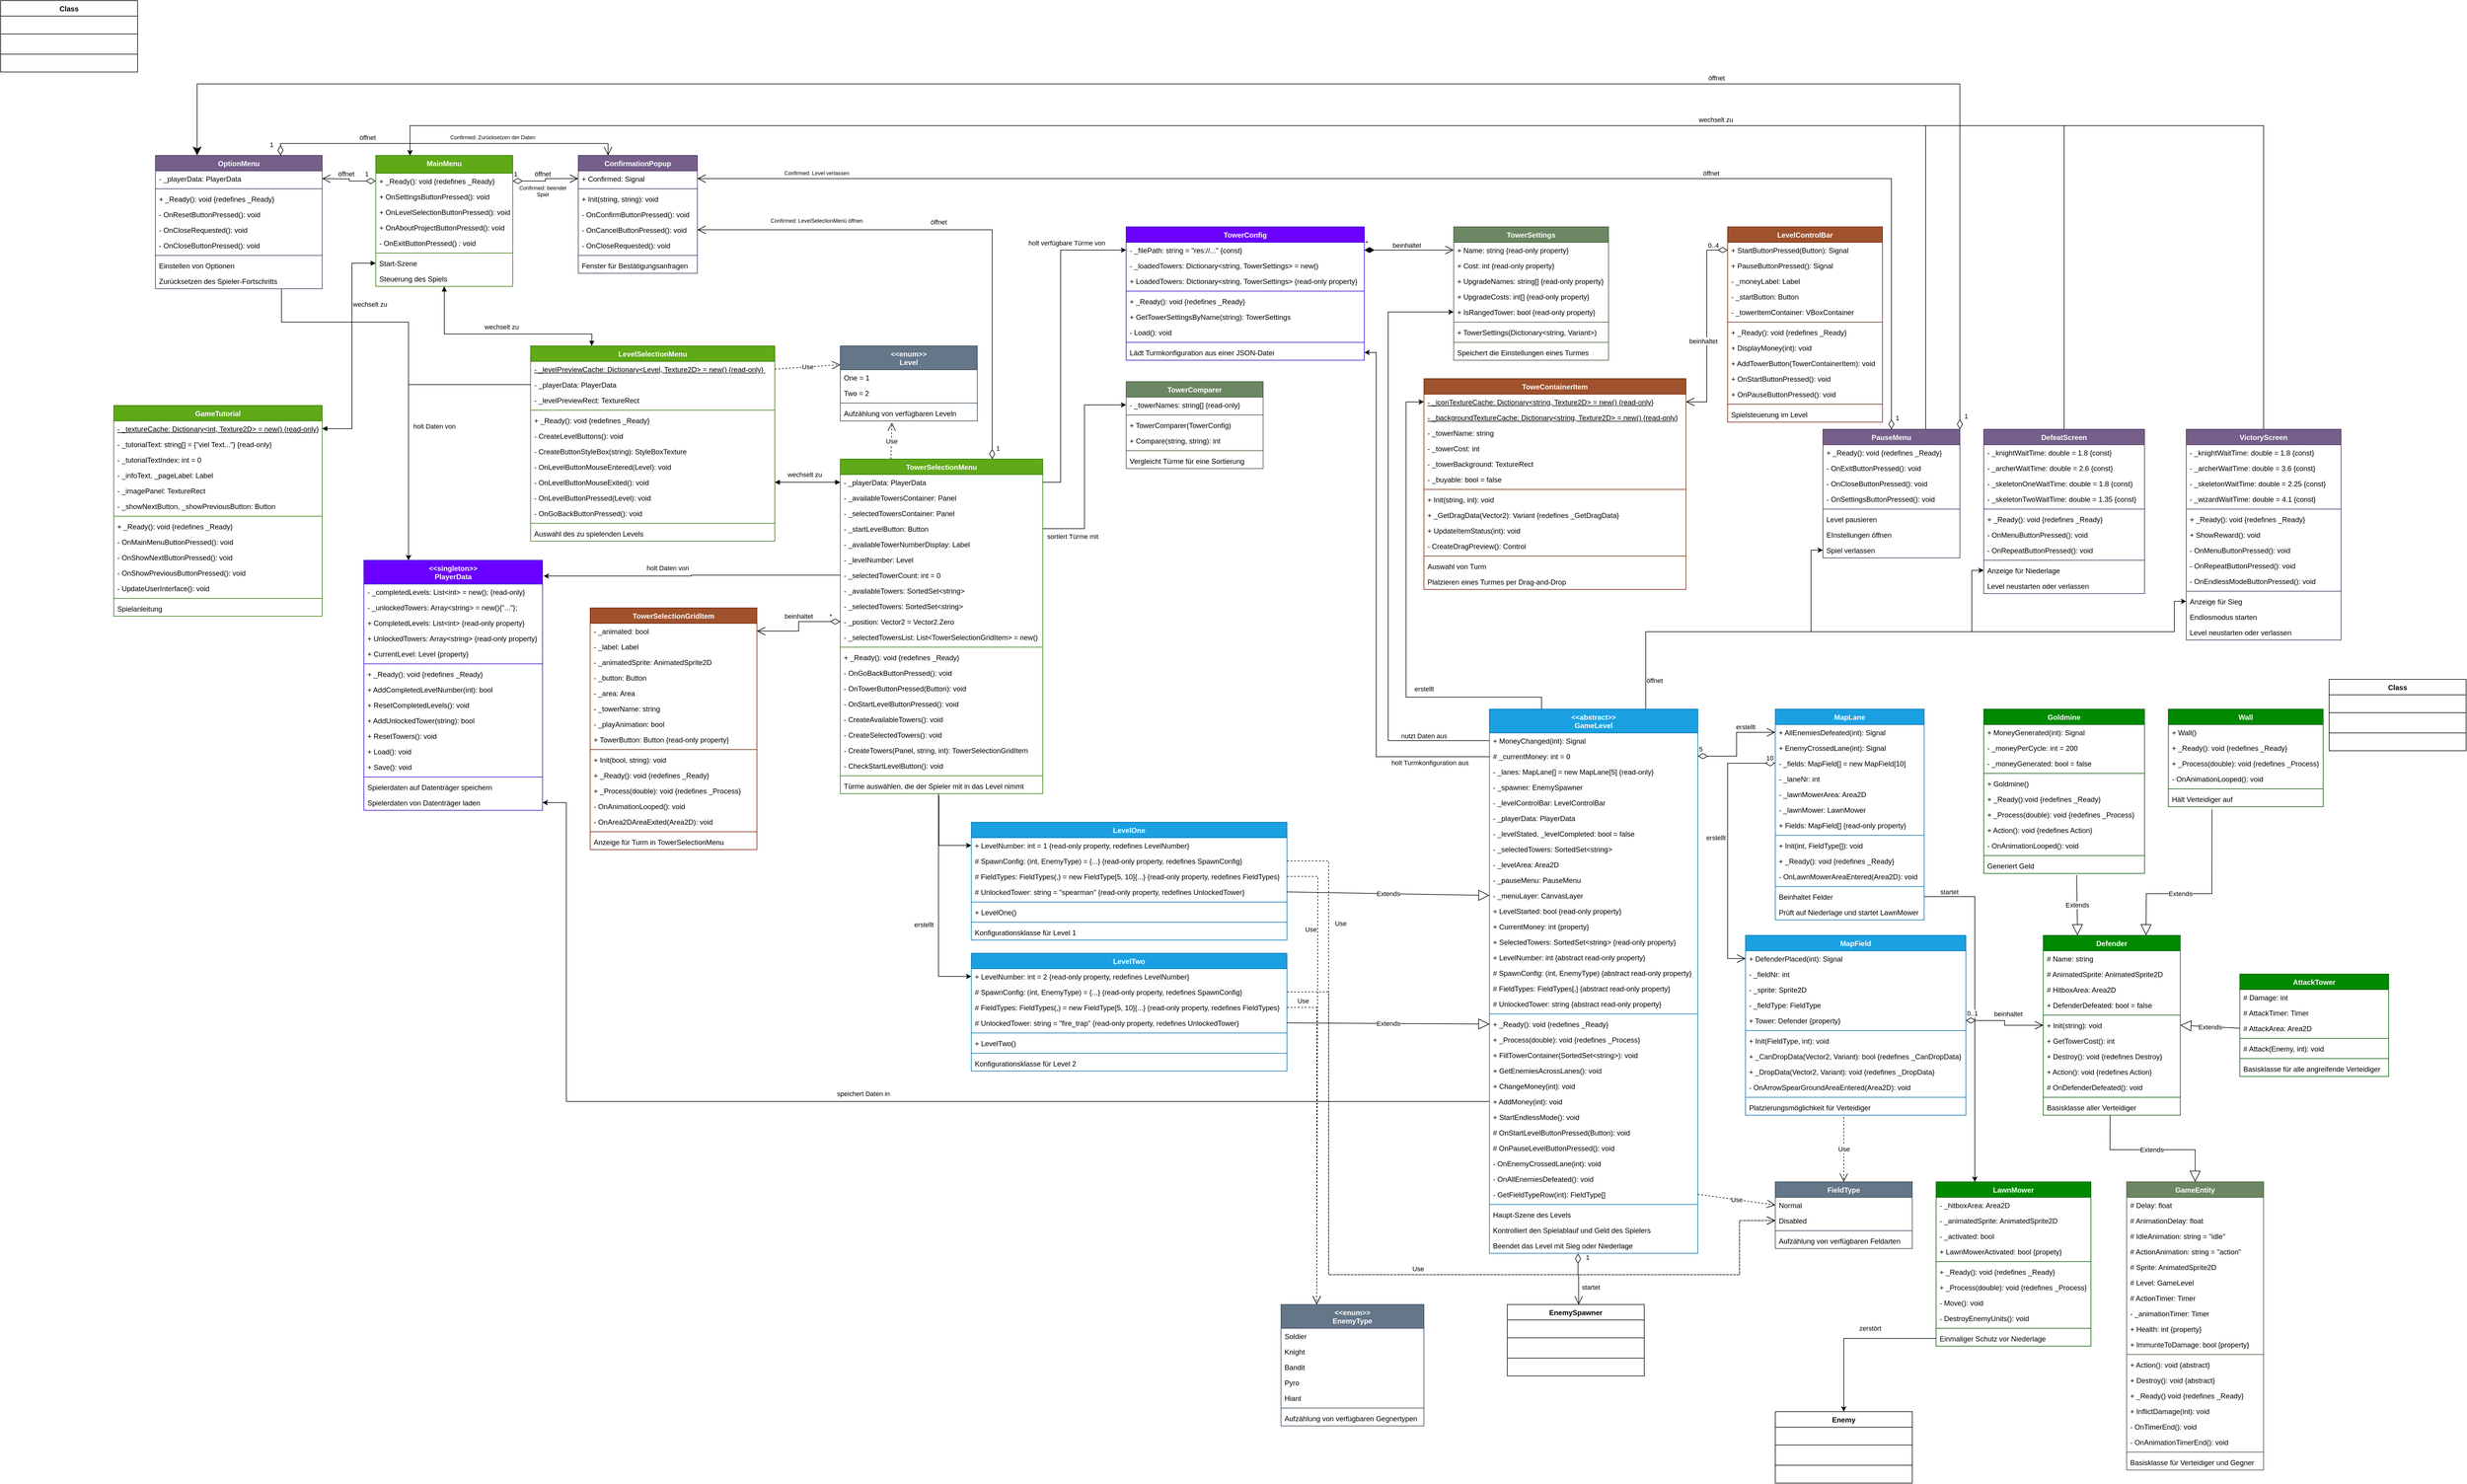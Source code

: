 <mxfile version="22.1.21" type="device">
  <diagram id="C5RBs43oDa-KdzZeNtuy" name="Page-1">
    <mxGraphModel dx="1695" dy="1158" grid="1" gridSize="10" guides="1" tooltips="1" connect="1" arrows="1" fold="1" page="0" pageScale="1" pageWidth="827" pageHeight="1169" math="0" shadow="0">
      <root>
        <mxCell id="WIyWlLk6GJQsqaUBKTNV-0" />
        <mxCell id="WIyWlLk6GJQsqaUBKTNV-1" parent="WIyWlLk6GJQsqaUBKTNV-0" />
        <mxCell id="wSwAOmmejvRLHp2DUcoL-6" value="MainMenu" style="swimlane;fontStyle=1;align=center;verticalAlign=top;childLayout=stackLayout;horizontal=1;startSize=30;horizontalStack=0;resizeParent=1;resizeParentMax=0;resizeLast=0;collapsible=1;marginBottom=0;whiteSpace=wrap;html=1;fillColor=#60a917;fontColor=#ffffff;strokeColor=#2D7600;" parent="WIyWlLk6GJQsqaUBKTNV-1" vertex="1">
          <mxGeometry x="300" y="-80" width="230" height="220" as="geometry" />
        </mxCell>
        <mxCell id="wSwAOmmejvRLHp2DUcoL-21" value="+ _Ready(): void {redefines _Ready}" style="text;strokeColor=none;fillColor=none;align=left;verticalAlign=top;spacingLeft=4;spacingRight=4;overflow=hidden;rotatable=0;points=[[0,0.5],[1,0.5]];portConstraint=eastwest;whiteSpace=wrap;html=1;" parent="wSwAOmmejvRLHp2DUcoL-6" vertex="1">
          <mxGeometry y="30" width="230" height="26" as="geometry" />
        </mxCell>
        <mxCell id="wSwAOmmejvRLHp2DUcoL-18" value="+ OnSettingsButtonPressed(): void" style="text;strokeColor=none;fillColor=none;align=left;verticalAlign=top;spacingLeft=4;spacingRight=4;overflow=hidden;rotatable=0;points=[[0,0.5],[1,0.5]];portConstraint=eastwest;whiteSpace=wrap;html=1;" parent="wSwAOmmejvRLHp2DUcoL-6" vertex="1">
          <mxGeometry y="56" width="230" height="26" as="geometry" />
        </mxCell>
        <mxCell id="wSwAOmmejvRLHp2DUcoL-23" value="+ OnLevelSelectionButtonPressed(): void" style="text;strokeColor=none;fillColor=none;align=left;verticalAlign=top;spacingLeft=4;spacingRight=4;overflow=hidden;rotatable=0;points=[[0,0.5],[1,0.5]];portConstraint=eastwest;whiteSpace=wrap;html=1;" parent="wSwAOmmejvRLHp2DUcoL-6" vertex="1">
          <mxGeometry y="82" width="230" height="26" as="geometry" />
        </mxCell>
        <mxCell id="wSwAOmmejvRLHp2DUcoL-22" value="+ OnAboutProjectButtonPressed(): void" style="text;strokeColor=none;fillColor=none;align=left;verticalAlign=top;spacingLeft=4;spacingRight=4;overflow=hidden;rotatable=0;points=[[0,0.5],[1,0.5]];portConstraint=eastwest;whiteSpace=wrap;html=1;" parent="wSwAOmmejvRLHp2DUcoL-6" vertex="1">
          <mxGeometry y="108" width="230" height="26" as="geometry" />
        </mxCell>
        <mxCell id="wSwAOmmejvRLHp2DUcoL-19" value="- OnExitButtonPressed() : void" style="text;strokeColor=none;fillColor=none;align=left;verticalAlign=top;spacingLeft=4;spacingRight=4;overflow=hidden;rotatable=0;points=[[0,0.5],[1,0.5]];portConstraint=eastwest;whiteSpace=wrap;html=1;" parent="wSwAOmmejvRLHp2DUcoL-6" vertex="1">
          <mxGeometry y="134" width="230" height="26" as="geometry" />
        </mxCell>
        <mxCell id="wSwAOmmejvRLHp2DUcoL-11" value="" style="line;strokeWidth=1;fillColor=none;align=left;verticalAlign=middle;spacingTop=-1;spacingLeft=3;spacingRight=3;rotatable=0;labelPosition=right;points=[];portConstraint=eastwest;strokeColor=inherit;" parent="wSwAOmmejvRLHp2DUcoL-6" vertex="1">
          <mxGeometry y="160" width="230" height="8" as="geometry" />
        </mxCell>
        <mxCell id="wSwAOmmejvRLHp2DUcoL-10" value="Start-Szene" style="text;strokeColor=none;fillColor=none;align=left;verticalAlign=top;spacingLeft=4;spacingRight=4;overflow=hidden;rotatable=0;points=[[0,0.5],[1,0.5]];portConstraint=eastwest;whiteSpace=wrap;html=1;" parent="wSwAOmmejvRLHp2DUcoL-6" vertex="1">
          <mxGeometry y="168" width="230" height="26" as="geometry" />
        </mxCell>
        <mxCell id="wSwAOmmejvRLHp2DUcoL-24" value="Steuerung des Spiels" style="text;strokeColor=none;fillColor=none;align=left;verticalAlign=top;spacingLeft=4;spacingRight=4;overflow=hidden;rotatable=0;points=[[0,0.5],[1,0.5]];portConstraint=eastwest;whiteSpace=wrap;html=1;" parent="wSwAOmmejvRLHp2DUcoL-6" vertex="1">
          <mxGeometry y="194" width="230" height="26" as="geometry" />
        </mxCell>
        <mxCell id="wSwAOmmejvRLHp2DUcoL-12" value="Class" style="swimlane;fontStyle=1;align=center;verticalAlign=top;childLayout=stackLayout;horizontal=1;startSize=26;horizontalStack=0;resizeParent=1;resizeParentMax=0;resizeLast=0;collapsible=1;marginBottom=0;whiteSpace=wrap;html=1;" parent="WIyWlLk6GJQsqaUBKTNV-1" vertex="1">
          <mxGeometry x="-330" y="-340" width="230" height="120" as="geometry" />
        </mxCell>
        <mxCell id="wSwAOmmejvRLHp2DUcoL-13" value="&amp;nbsp;" style="text;strokeColor=none;fillColor=none;align=left;verticalAlign=top;spacingLeft=4;spacingRight=4;overflow=hidden;rotatable=0;points=[[0,0.5],[1,0.5]];portConstraint=eastwest;whiteSpace=wrap;html=1;" parent="wSwAOmmejvRLHp2DUcoL-12" vertex="1">
          <mxGeometry y="26" width="230" height="26" as="geometry" />
        </mxCell>
        <mxCell id="wSwAOmmejvRLHp2DUcoL-14" value="" style="line;strokeWidth=1;fillColor=none;align=left;verticalAlign=middle;spacingTop=-1;spacingLeft=3;spacingRight=3;rotatable=0;labelPosition=right;points=[];portConstraint=eastwest;strokeColor=inherit;" parent="wSwAOmmejvRLHp2DUcoL-12" vertex="1">
          <mxGeometry y="52" width="230" height="8" as="geometry" />
        </mxCell>
        <mxCell id="wSwAOmmejvRLHp2DUcoL-15" value="&amp;nbsp;" style="text;strokeColor=none;fillColor=none;align=left;verticalAlign=top;spacingLeft=4;spacingRight=4;overflow=hidden;rotatable=0;points=[[0,0.5],[1,0.5]];portConstraint=eastwest;whiteSpace=wrap;html=1;" parent="wSwAOmmejvRLHp2DUcoL-12" vertex="1">
          <mxGeometry y="60" width="230" height="26" as="geometry" />
        </mxCell>
        <mxCell id="wSwAOmmejvRLHp2DUcoL-16" value="" style="line;strokeWidth=1;fillColor=none;align=left;verticalAlign=middle;spacingTop=-1;spacingLeft=3;spacingRight=3;rotatable=0;labelPosition=right;points=[];portConstraint=eastwest;strokeColor=inherit;" parent="wSwAOmmejvRLHp2DUcoL-12" vertex="1">
          <mxGeometry y="86" width="230" height="8" as="geometry" />
        </mxCell>
        <mxCell id="wSwAOmmejvRLHp2DUcoL-17" style="text;strokeColor=none;fillColor=none;align=left;verticalAlign=top;spacingLeft=4;spacingRight=4;overflow=hidden;rotatable=0;points=[[0,0.5],[1,0.5]];portConstraint=eastwest;whiteSpace=wrap;html=1;" parent="wSwAOmmejvRLHp2DUcoL-12" vertex="1">
          <mxGeometry y="94" width="230" height="26" as="geometry" />
        </mxCell>
        <mxCell id="wSwAOmmejvRLHp2DUcoL-25" value="ConfirmationPopup" style="swimlane;fontStyle=1;align=center;verticalAlign=top;childLayout=stackLayout;horizontal=1;startSize=26;horizontalStack=0;resizeParent=1;resizeParentMax=0;resizeLast=0;collapsible=1;marginBottom=0;whiteSpace=wrap;html=1;fillColor=#76608a;fontColor=#ffffff;strokeColor=#432D57;" parent="WIyWlLk6GJQsqaUBKTNV-1" vertex="1">
          <mxGeometry x="640" y="-80" width="200" height="198" as="geometry" />
        </mxCell>
        <mxCell id="wSwAOmmejvRLHp2DUcoL-26" value="+ Confirmed: Signal" style="text;strokeColor=none;fillColor=none;align=left;verticalAlign=top;spacingLeft=4;spacingRight=4;overflow=hidden;rotatable=0;points=[[0,0.5],[1,0.5]];portConstraint=eastwest;whiteSpace=wrap;html=1;" parent="wSwAOmmejvRLHp2DUcoL-25" vertex="1">
          <mxGeometry y="26" width="200" height="26" as="geometry" />
        </mxCell>
        <mxCell id="wSwAOmmejvRLHp2DUcoL-27" value="" style="line;strokeWidth=1;fillColor=none;align=left;verticalAlign=middle;spacingTop=-1;spacingLeft=3;spacingRight=3;rotatable=0;labelPosition=right;points=[];portConstraint=eastwest;strokeColor=inherit;" parent="wSwAOmmejvRLHp2DUcoL-25" vertex="1">
          <mxGeometry y="52" width="200" height="8" as="geometry" />
        </mxCell>
        <mxCell id="wSwAOmmejvRLHp2DUcoL-28" value="+ Init(string, string): void&amp;nbsp;" style="text;strokeColor=none;fillColor=none;align=left;verticalAlign=top;spacingLeft=4;spacingRight=4;overflow=hidden;rotatable=0;points=[[0,0.5],[1,0.5]];portConstraint=eastwest;whiteSpace=wrap;html=1;" parent="wSwAOmmejvRLHp2DUcoL-25" vertex="1">
          <mxGeometry y="60" width="200" height="26" as="geometry" />
        </mxCell>
        <mxCell id="wSwAOmmejvRLHp2DUcoL-53" value="- OnConfirmButtonPressed(): void" style="text;strokeColor=none;fillColor=none;align=left;verticalAlign=top;spacingLeft=4;spacingRight=4;overflow=hidden;rotatable=0;points=[[0,0.5],[1,0.5]];portConstraint=eastwest;whiteSpace=wrap;html=1;" parent="wSwAOmmejvRLHp2DUcoL-25" vertex="1">
          <mxGeometry y="86" width="200" height="26" as="geometry" />
        </mxCell>
        <mxCell id="wSwAOmmejvRLHp2DUcoL-52" value="- OnCancelButtonPressed(): void" style="text;strokeColor=none;fillColor=none;align=left;verticalAlign=top;spacingLeft=4;spacingRight=4;overflow=hidden;rotatable=0;points=[[0,0.5],[1,0.5]];portConstraint=eastwest;whiteSpace=wrap;html=1;" parent="wSwAOmmejvRLHp2DUcoL-25" vertex="1">
          <mxGeometry y="112" width="200" height="26" as="geometry" />
        </mxCell>
        <mxCell id="wSwAOmmejvRLHp2DUcoL-51" value="- OnCloseRequested(): void" style="text;strokeColor=none;fillColor=none;align=left;verticalAlign=top;spacingLeft=4;spacingRight=4;overflow=hidden;rotatable=0;points=[[0,0.5],[1,0.5]];portConstraint=eastwest;whiteSpace=wrap;html=1;" parent="wSwAOmmejvRLHp2DUcoL-25" vertex="1">
          <mxGeometry y="138" width="200" height="26" as="geometry" />
        </mxCell>
        <mxCell id="wSwAOmmejvRLHp2DUcoL-29" value="" style="line;strokeWidth=1;fillColor=none;align=left;verticalAlign=middle;spacingTop=-1;spacingLeft=3;spacingRight=3;rotatable=0;labelPosition=right;points=[];portConstraint=eastwest;strokeColor=inherit;" parent="wSwAOmmejvRLHp2DUcoL-25" vertex="1">
          <mxGeometry y="164" width="200" height="8" as="geometry" />
        </mxCell>
        <mxCell id="wSwAOmmejvRLHp2DUcoL-30" value="Fenster für Bestätigungsanfragen" style="text;strokeColor=none;fillColor=none;align=left;verticalAlign=top;spacingLeft=4;spacingRight=4;overflow=hidden;rotatable=0;points=[[0,0.5],[1,0.5]];portConstraint=eastwest;whiteSpace=wrap;html=1;" parent="wSwAOmmejvRLHp2DUcoL-25" vertex="1">
          <mxGeometry y="172" width="200" height="26" as="geometry" />
        </mxCell>
        <mxCell id="wSwAOmmejvRLHp2DUcoL-31" value="OptionMenu" style="swimlane;fontStyle=1;align=center;verticalAlign=top;childLayout=stackLayout;horizontal=1;startSize=26;horizontalStack=0;resizeParent=1;resizeParentMax=0;resizeLast=0;collapsible=1;marginBottom=0;whiteSpace=wrap;html=1;fillColor=#76608a;fontColor=#ffffff;strokeColor=#432D57;" parent="WIyWlLk6GJQsqaUBKTNV-1" vertex="1">
          <mxGeometry x="-70" y="-80" width="280" height="224" as="geometry" />
        </mxCell>
        <mxCell id="wSwAOmmejvRLHp2DUcoL-63" value="- _playerData: PlayerData" style="text;strokeColor=none;fillColor=none;align=left;verticalAlign=top;spacingLeft=4;spacingRight=4;overflow=hidden;rotatable=0;points=[[0,0.5],[1,0.5]];portConstraint=eastwest;whiteSpace=wrap;html=1;" parent="wSwAOmmejvRLHp2DUcoL-31" vertex="1">
          <mxGeometry y="26" width="280" height="26" as="geometry" />
        </mxCell>
        <mxCell id="wSwAOmmejvRLHp2DUcoL-33" value="" style="line;strokeWidth=1;fillColor=none;align=left;verticalAlign=middle;spacingTop=-1;spacingLeft=3;spacingRight=3;rotatable=0;labelPosition=right;points=[];portConstraint=eastwest;strokeColor=inherit;" parent="wSwAOmmejvRLHp2DUcoL-31" vertex="1">
          <mxGeometry y="52" width="280" height="8" as="geometry" />
        </mxCell>
        <mxCell id="wSwAOmmejvRLHp2DUcoL-34" value="+ _Ready(): void {redefines _Ready}" style="text;strokeColor=none;fillColor=none;align=left;verticalAlign=top;spacingLeft=4;spacingRight=4;overflow=hidden;rotatable=0;points=[[0,0.5],[1,0.5]];portConstraint=eastwest;whiteSpace=wrap;html=1;" parent="wSwAOmmejvRLHp2DUcoL-31" vertex="1">
          <mxGeometry y="60" width="280" height="26" as="geometry" />
        </mxCell>
        <mxCell id="wSwAOmmejvRLHp2DUcoL-71" value="- OnResetButtonPressed(): void" style="text;strokeColor=none;fillColor=none;align=left;verticalAlign=top;spacingLeft=4;spacingRight=4;overflow=hidden;rotatable=0;points=[[0,0.5],[1,0.5]];portConstraint=eastwest;whiteSpace=wrap;html=1;" parent="wSwAOmmejvRLHp2DUcoL-31" vertex="1">
          <mxGeometry y="86" width="280" height="26" as="geometry" />
        </mxCell>
        <mxCell id="wSwAOmmejvRLHp2DUcoL-70" value="- OnCloseRequested(): void" style="text;strokeColor=none;fillColor=none;align=left;verticalAlign=top;spacingLeft=4;spacingRight=4;overflow=hidden;rotatable=0;points=[[0,0.5],[1,0.5]];portConstraint=eastwest;whiteSpace=wrap;html=1;" parent="wSwAOmmejvRLHp2DUcoL-31" vertex="1">
          <mxGeometry y="112" width="280" height="26" as="geometry" />
        </mxCell>
        <mxCell id="wSwAOmmejvRLHp2DUcoL-69" value="- OnCloseButtonPressed(): void" style="text;strokeColor=none;fillColor=none;align=left;verticalAlign=top;spacingLeft=4;spacingRight=4;overflow=hidden;rotatable=0;points=[[0,0.5],[1,0.5]];portConstraint=eastwest;whiteSpace=wrap;html=1;" parent="wSwAOmmejvRLHp2DUcoL-31" vertex="1">
          <mxGeometry y="138" width="280" height="26" as="geometry" />
        </mxCell>
        <mxCell id="wSwAOmmejvRLHp2DUcoL-35" value="" style="line;strokeWidth=1;fillColor=none;align=left;verticalAlign=middle;spacingTop=-1;spacingLeft=3;spacingRight=3;rotatable=0;labelPosition=right;points=[];portConstraint=eastwest;strokeColor=inherit;" parent="wSwAOmmejvRLHp2DUcoL-31" vertex="1">
          <mxGeometry y="164" width="280" height="8" as="geometry" />
        </mxCell>
        <mxCell id="wSwAOmmejvRLHp2DUcoL-36" value="Einstellen von Optionen" style="text;strokeColor=none;fillColor=none;align=left;verticalAlign=top;spacingLeft=4;spacingRight=4;overflow=hidden;rotatable=0;points=[[0,0.5],[1,0.5]];portConstraint=eastwest;whiteSpace=wrap;html=1;" parent="wSwAOmmejvRLHp2DUcoL-31" vertex="1">
          <mxGeometry y="172" width="280" height="26" as="geometry" />
        </mxCell>
        <mxCell id="wSwAOmmejvRLHp2DUcoL-73" value="Zurücksetzen des Spieler-Fortschritts" style="text;strokeColor=none;fillColor=none;align=left;verticalAlign=top;spacingLeft=4;spacingRight=4;overflow=hidden;rotatable=0;points=[[0,0.5],[1,0.5]];portConstraint=eastwest;whiteSpace=wrap;html=1;" parent="wSwAOmmejvRLHp2DUcoL-31" vertex="1">
          <mxGeometry y="198" width="280" height="26" as="geometry" />
        </mxCell>
        <mxCell id="wSwAOmmejvRLHp2DUcoL-37" value="LevelSelectionMenu" style="swimlane;fontStyle=1;align=center;verticalAlign=top;childLayout=stackLayout;horizontal=1;startSize=26;horizontalStack=0;resizeParent=1;resizeParentMax=0;resizeLast=0;collapsible=1;marginBottom=0;whiteSpace=wrap;html=1;fillColor=#60a917;fontColor=#ffffff;strokeColor=#2D7600;" parent="WIyWlLk6GJQsqaUBKTNV-1" vertex="1">
          <mxGeometry x="560" y="240" width="410" height="328" as="geometry" />
        </mxCell>
        <mxCell id="wSwAOmmejvRLHp2DUcoL-38" value="&lt;u&gt;- _levelPreviewCache: Dictionary&amp;lt;Level, Texture2D&amp;gt; = new() {read-only}&amp;nbsp;&lt;/u&gt;" style="text;strokeColor=none;fillColor=none;align=left;verticalAlign=top;spacingLeft=4;spacingRight=4;overflow=hidden;rotatable=0;points=[[0,0.5],[1,0.5]];portConstraint=eastwest;whiteSpace=wrap;html=1;" parent="wSwAOmmejvRLHp2DUcoL-37" vertex="1">
          <mxGeometry y="26" width="410" height="26" as="geometry" />
        </mxCell>
        <mxCell id="wSwAOmmejvRLHp2DUcoL-106" value="- _playerData: PlayerData" style="text;strokeColor=none;fillColor=none;align=left;verticalAlign=top;spacingLeft=4;spacingRight=4;overflow=hidden;rotatable=0;points=[[0,0.5],[1,0.5]];portConstraint=eastwest;whiteSpace=wrap;html=1;" parent="wSwAOmmejvRLHp2DUcoL-37" vertex="1">
          <mxGeometry y="52" width="410" height="26" as="geometry" />
        </mxCell>
        <mxCell id="wSwAOmmejvRLHp2DUcoL-105" value="- _levelPreviewRect: TextureRect" style="text;strokeColor=none;fillColor=none;align=left;verticalAlign=top;spacingLeft=4;spacingRight=4;overflow=hidden;rotatable=0;points=[[0,0.5],[1,0.5]];portConstraint=eastwest;whiteSpace=wrap;html=1;" parent="wSwAOmmejvRLHp2DUcoL-37" vertex="1">
          <mxGeometry y="78" width="410" height="26" as="geometry" />
        </mxCell>
        <mxCell id="wSwAOmmejvRLHp2DUcoL-39" value="" style="line;strokeWidth=1;fillColor=none;align=left;verticalAlign=middle;spacingTop=-1;spacingLeft=3;spacingRight=3;rotatable=0;labelPosition=right;points=[];portConstraint=eastwest;strokeColor=inherit;" parent="wSwAOmmejvRLHp2DUcoL-37" vertex="1">
          <mxGeometry y="104" width="410" height="8" as="geometry" />
        </mxCell>
        <mxCell id="wSwAOmmejvRLHp2DUcoL-40" value="+ _Ready(): void {redefines _Ready}" style="text;strokeColor=none;fillColor=none;align=left;verticalAlign=top;spacingLeft=4;spacingRight=4;overflow=hidden;rotatable=0;points=[[0,0.5],[1,0.5]];portConstraint=eastwest;whiteSpace=wrap;html=1;" parent="wSwAOmmejvRLHp2DUcoL-37" vertex="1">
          <mxGeometry y="112" width="410" height="26" as="geometry" />
        </mxCell>
        <mxCell id="wSwAOmmejvRLHp2DUcoL-123" value="- CreateLevelButtons(): void" style="text;strokeColor=none;fillColor=none;align=left;verticalAlign=top;spacingLeft=4;spacingRight=4;overflow=hidden;rotatable=0;points=[[0,0.5],[1,0.5]];portConstraint=eastwest;whiteSpace=wrap;html=1;" parent="wSwAOmmejvRLHp2DUcoL-37" vertex="1">
          <mxGeometry y="138" width="410" height="26" as="geometry" />
        </mxCell>
        <mxCell id="wSwAOmmejvRLHp2DUcoL-122" value="- CreateButtonStyleBox(string): StyleBoxTexture" style="text;strokeColor=none;fillColor=none;align=left;verticalAlign=top;spacingLeft=4;spacingRight=4;overflow=hidden;rotatable=0;points=[[0,0.5],[1,0.5]];portConstraint=eastwest;whiteSpace=wrap;html=1;" parent="wSwAOmmejvRLHp2DUcoL-37" vertex="1">
          <mxGeometry y="164" width="410" height="26" as="geometry" />
        </mxCell>
        <mxCell id="wSwAOmmejvRLHp2DUcoL-121" value="- OnLevelButtonMouseEntered(Level): void" style="text;strokeColor=none;fillColor=none;align=left;verticalAlign=top;spacingLeft=4;spacingRight=4;overflow=hidden;rotatable=0;points=[[0,0.5],[1,0.5]];portConstraint=eastwest;whiteSpace=wrap;html=1;" parent="wSwAOmmejvRLHp2DUcoL-37" vertex="1">
          <mxGeometry y="190" width="410" height="26" as="geometry" />
        </mxCell>
        <mxCell id="wSwAOmmejvRLHp2DUcoL-120" value="- OnLevelButtonMouseExited(): void" style="text;strokeColor=none;fillColor=none;align=left;verticalAlign=top;spacingLeft=4;spacingRight=4;overflow=hidden;rotatable=0;points=[[0,0.5],[1,0.5]];portConstraint=eastwest;whiteSpace=wrap;html=1;" parent="wSwAOmmejvRLHp2DUcoL-37" vertex="1">
          <mxGeometry y="216" width="410" height="26" as="geometry" />
        </mxCell>
        <mxCell id="wSwAOmmejvRLHp2DUcoL-119" value="- OnLevelButtonPressed(Level): void" style="text;strokeColor=none;fillColor=none;align=left;verticalAlign=top;spacingLeft=4;spacingRight=4;overflow=hidden;rotatable=0;points=[[0,0.5],[1,0.5]];portConstraint=eastwest;whiteSpace=wrap;html=1;" parent="wSwAOmmejvRLHp2DUcoL-37" vertex="1">
          <mxGeometry y="242" width="410" height="26" as="geometry" />
        </mxCell>
        <mxCell id="wSwAOmmejvRLHp2DUcoL-117" value="- OnGoBackButtonPressed(): void" style="text;strokeColor=none;fillColor=none;align=left;verticalAlign=top;spacingLeft=4;spacingRight=4;overflow=hidden;rotatable=0;points=[[0,0.5],[1,0.5]];portConstraint=eastwest;whiteSpace=wrap;html=1;" parent="wSwAOmmejvRLHp2DUcoL-37" vertex="1">
          <mxGeometry y="268" width="410" height="26" as="geometry" />
        </mxCell>
        <mxCell id="wSwAOmmejvRLHp2DUcoL-41" value="" style="line;strokeWidth=1;fillColor=none;align=left;verticalAlign=middle;spacingTop=-1;spacingLeft=3;spacingRight=3;rotatable=0;labelPosition=right;points=[];portConstraint=eastwest;strokeColor=inherit;" parent="wSwAOmmejvRLHp2DUcoL-37" vertex="1">
          <mxGeometry y="294" width="410" height="8" as="geometry" />
        </mxCell>
        <mxCell id="wSwAOmmejvRLHp2DUcoL-42" value="Auswahl des zu spielenden Levels" style="text;strokeColor=none;fillColor=none;align=left;verticalAlign=top;spacingLeft=4;spacingRight=4;overflow=hidden;rotatable=0;points=[[0,0.5],[1,0.5]];portConstraint=eastwest;whiteSpace=wrap;html=1;" parent="wSwAOmmejvRLHp2DUcoL-37" vertex="1">
          <mxGeometry y="302" width="410" height="26" as="geometry" />
        </mxCell>
        <mxCell id="wSwAOmmejvRLHp2DUcoL-43" value="GameTutorial" style="swimlane;fontStyle=1;align=center;verticalAlign=top;childLayout=stackLayout;horizontal=1;startSize=26;horizontalStack=0;resizeParent=1;resizeParentMax=0;resizeLast=0;collapsible=1;marginBottom=0;whiteSpace=wrap;html=1;fillColor=#60a917;fontColor=#ffffff;strokeColor=#2D7600;" parent="WIyWlLk6GJQsqaUBKTNV-1" vertex="1">
          <mxGeometry x="-140" y="340" width="350" height="354" as="geometry" />
        </mxCell>
        <mxCell id="wSwAOmmejvRLHp2DUcoL-44" value="&lt;u&gt;- _textureCache: Dictionary&amp;lt;int, Texture2D&amp;gt; = new() {read-only}&lt;/u&gt;" style="text;strokeColor=none;fillColor=none;align=left;verticalAlign=top;spacingLeft=4;spacingRight=4;overflow=hidden;rotatable=0;points=[[0,0.5],[1,0.5]];portConstraint=eastwest;whiteSpace=wrap;html=1;" parent="wSwAOmmejvRLHp2DUcoL-43" vertex="1">
          <mxGeometry y="26" width="350" height="26" as="geometry" />
        </mxCell>
        <mxCell id="wSwAOmmejvRLHp2DUcoL-81" value="- _tutorialText: string[] = {&quot;viel Text...&quot;} {read-only}" style="text;strokeColor=none;fillColor=none;align=left;verticalAlign=top;spacingLeft=4;spacingRight=4;overflow=hidden;rotatable=0;points=[[0,0.5],[1,0.5]];portConstraint=eastwest;whiteSpace=wrap;html=1;" parent="wSwAOmmejvRLHp2DUcoL-43" vertex="1">
          <mxGeometry y="52" width="350" height="26" as="geometry" />
        </mxCell>
        <mxCell id="wSwAOmmejvRLHp2DUcoL-80" value="- _tutorialTextIndex: int = 0" style="text;strokeColor=none;fillColor=none;align=left;verticalAlign=top;spacingLeft=4;spacingRight=4;overflow=hidden;rotatable=0;points=[[0,0.5],[1,0.5]];portConstraint=eastwest;whiteSpace=wrap;html=1;" parent="wSwAOmmejvRLHp2DUcoL-43" vertex="1">
          <mxGeometry y="78" width="350" height="26" as="geometry" />
        </mxCell>
        <mxCell id="wSwAOmmejvRLHp2DUcoL-79" value="- _infoText, _pageLabel: Label" style="text;strokeColor=none;fillColor=none;align=left;verticalAlign=top;spacingLeft=4;spacingRight=4;overflow=hidden;rotatable=0;points=[[0,0.5],[1,0.5]];portConstraint=eastwest;whiteSpace=wrap;html=1;" parent="wSwAOmmejvRLHp2DUcoL-43" vertex="1">
          <mxGeometry y="104" width="350" height="26" as="geometry" />
        </mxCell>
        <mxCell id="wSwAOmmejvRLHp2DUcoL-78" value="- _imagePanel: TextureRect" style="text;strokeColor=none;fillColor=none;align=left;verticalAlign=top;spacingLeft=4;spacingRight=4;overflow=hidden;rotatable=0;points=[[0,0.5],[1,0.5]];portConstraint=eastwest;whiteSpace=wrap;html=1;" parent="wSwAOmmejvRLHp2DUcoL-43" vertex="1">
          <mxGeometry y="130" width="350" height="26" as="geometry" />
        </mxCell>
        <mxCell id="wSwAOmmejvRLHp2DUcoL-82" value="- _showNextButton, _showPreviousButton: Button" style="text;strokeColor=none;fillColor=none;align=left;verticalAlign=top;spacingLeft=4;spacingRight=4;overflow=hidden;rotatable=0;points=[[0,0.5],[1,0.5]];portConstraint=eastwest;whiteSpace=wrap;html=1;" parent="wSwAOmmejvRLHp2DUcoL-43" vertex="1">
          <mxGeometry y="156" width="350" height="26" as="geometry" />
        </mxCell>
        <mxCell id="wSwAOmmejvRLHp2DUcoL-45" value="" style="line;strokeWidth=1;fillColor=none;align=left;verticalAlign=middle;spacingTop=-1;spacingLeft=3;spacingRight=3;rotatable=0;labelPosition=right;points=[];portConstraint=eastwest;strokeColor=inherit;" parent="wSwAOmmejvRLHp2DUcoL-43" vertex="1">
          <mxGeometry y="182" width="350" height="8" as="geometry" />
        </mxCell>
        <mxCell id="wSwAOmmejvRLHp2DUcoL-46" value="+ _Ready(): void {redefines _Ready}" style="text;strokeColor=none;fillColor=none;align=left;verticalAlign=top;spacingLeft=4;spacingRight=4;overflow=hidden;rotatable=0;points=[[0,0.5],[1,0.5]];portConstraint=eastwest;whiteSpace=wrap;html=1;" parent="wSwAOmmejvRLHp2DUcoL-43" vertex="1">
          <mxGeometry y="190" width="350" height="26" as="geometry" />
        </mxCell>
        <mxCell id="wSwAOmmejvRLHp2DUcoL-86" value="- OnMainMenuButtonPressed(): void" style="text;strokeColor=none;fillColor=none;align=left;verticalAlign=top;spacingLeft=4;spacingRight=4;overflow=hidden;rotatable=0;points=[[0,0.5],[1,0.5]];portConstraint=eastwest;whiteSpace=wrap;html=1;" parent="wSwAOmmejvRLHp2DUcoL-43" vertex="1">
          <mxGeometry y="216" width="350" height="26" as="geometry" />
        </mxCell>
        <mxCell id="wSwAOmmejvRLHp2DUcoL-85" value="- OnShowNextButtonPressed(): void" style="text;strokeColor=none;fillColor=none;align=left;verticalAlign=top;spacingLeft=4;spacingRight=4;overflow=hidden;rotatable=0;points=[[0,0.5],[1,0.5]];portConstraint=eastwest;whiteSpace=wrap;html=1;" parent="wSwAOmmejvRLHp2DUcoL-43" vertex="1">
          <mxGeometry y="242" width="350" height="26" as="geometry" />
        </mxCell>
        <mxCell id="wSwAOmmejvRLHp2DUcoL-84" value="- OnShowPreviousButtonPressed(): void" style="text;strokeColor=none;fillColor=none;align=left;verticalAlign=top;spacingLeft=4;spacingRight=4;overflow=hidden;rotatable=0;points=[[0,0.5],[1,0.5]];portConstraint=eastwest;whiteSpace=wrap;html=1;" parent="wSwAOmmejvRLHp2DUcoL-43" vertex="1">
          <mxGeometry y="268" width="350" height="26" as="geometry" />
        </mxCell>
        <mxCell id="wSwAOmmejvRLHp2DUcoL-83" value="- UpdateUserInterface(): void" style="text;strokeColor=none;fillColor=none;align=left;verticalAlign=top;spacingLeft=4;spacingRight=4;overflow=hidden;rotatable=0;points=[[0,0.5],[1,0.5]];portConstraint=eastwest;whiteSpace=wrap;html=1;" parent="wSwAOmmejvRLHp2DUcoL-43" vertex="1">
          <mxGeometry y="294" width="350" height="26" as="geometry" />
        </mxCell>
        <mxCell id="wSwAOmmejvRLHp2DUcoL-47" value="" style="line;strokeWidth=1;fillColor=none;align=left;verticalAlign=middle;spacingTop=-1;spacingLeft=3;spacingRight=3;rotatable=0;labelPosition=right;points=[];portConstraint=eastwest;strokeColor=inherit;" parent="wSwAOmmejvRLHp2DUcoL-43" vertex="1">
          <mxGeometry y="320" width="350" height="8" as="geometry" />
        </mxCell>
        <mxCell id="wSwAOmmejvRLHp2DUcoL-48" value="Spielanleitung" style="text;strokeColor=none;fillColor=none;align=left;verticalAlign=top;spacingLeft=4;spacingRight=4;overflow=hidden;rotatable=0;points=[[0,0.5],[1,0.5]];portConstraint=eastwest;whiteSpace=wrap;html=1;" parent="wSwAOmmejvRLHp2DUcoL-43" vertex="1">
          <mxGeometry y="328" width="350" height="26" as="geometry" />
        </mxCell>
        <mxCell id="wSwAOmmejvRLHp2DUcoL-49" value="1" style="endArrow=open;html=1;endSize=12;startArrow=diamondThin;startSize=14;startFill=0;edgeStyle=orthogonalEdgeStyle;align=left;verticalAlign=bottom;rounded=0;exitX=1;exitY=0.5;exitDx=0;exitDy=0;entryX=0;entryY=0.5;entryDx=0;entryDy=0;" parent="WIyWlLk6GJQsqaUBKTNV-1" source="wSwAOmmejvRLHp2DUcoL-21" target="wSwAOmmejvRLHp2DUcoL-26" edge="1">
          <mxGeometry x="-1" y="3" relative="1" as="geometry">
            <mxPoint x="540" y="60" as="sourcePoint" />
            <mxPoint x="610" y="50" as="targetPoint" />
          </mxGeometry>
        </mxCell>
        <mxCell id="wSwAOmmejvRLHp2DUcoL-50" value="öffnet" style="edgeLabel;html=1;align=center;verticalAlign=middle;resizable=0;points=[];" parent="wSwAOmmejvRLHp2DUcoL-49" vertex="1" connectable="0">
          <mxGeometry x="-0.218" y="1" relative="1" as="geometry">
            <mxPoint x="5" y="-11" as="offset" />
          </mxGeometry>
        </mxCell>
        <mxCell id="wSwAOmmejvRLHp2DUcoL-55" value="Confirmed: beendet&lt;br style=&quot;font-size: 9px;&quot;&gt;Spiel" style="edgeLabel;html=1;align=center;verticalAlign=middle;resizable=0;points=[];fontSize=9;" parent="wSwAOmmejvRLHp2DUcoL-49" vertex="1" connectable="0">
          <mxGeometry x="0.386" relative="1" as="geometry">
            <mxPoint x="-25" y="21" as="offset" />
          </mxGeometry>
        </mxCell>
        <mxCell id="wSwAOmmejvRLHp2DUcoL-56" value="1" style="endArrow=open;html=1;endSize=12;startArrow=diamondThin;startSize=14;startFill=0;edgeStyle=orthogonalEdgeStyle;align=left;verticalAlign=bottom;rounded=0;entryX=1;entryY=0.5;entryDx=0;entryDy=0;exitX=0;exitY=0.5;exitDx=0;exitDy=0;" parent="WIyWlLk6GJQsqaUBKTNV-1" source="wSwAOmmejvRLHp2DUcoL-21" edge="1">
          <mxGeometry x="-0.575" y="-3" relative="1" as="geometry">
            <mxPoint x="120" y="110" as="sourcePoint" />
            <mxPoint x="210" y="-41" as="targetPoint" />
            <mxPoint as="offset" />
          </mxGeometry>
        </mxCell>
        <mxCell id="wSwAOmmejvRLHp2DUcoL-57" value="öffnet" style="edgeLabel;html=1;align=center;verticalAlign=middle;resizable=0;points=[];" parent="wSwAOmmejvRLHp2DUcoL-56" vertex="1" connectable="0">
          <mxGeometry x="0.219" y="-2" relative="1" as="geometry">
            <mxPoint x="3" y="-7" as="offset" />
          </mxGeometry>
        </mxCell>
        <mxCell id="wSwAOmmejvRLHp2DUcoL-58" value="" style="endArrow=block;startArrow=block;endFill=1;startFill=1;html=1;rounded=0;exitX=1;exitY=0.5;exitDx=0;exitDy=0;entryX=0;entryY=0.5;entryDx=0;entryDy=0;" parent="WIyWlLk6GJQsqaUBKTNV-1" source="wSwAOmmejvRLHp2DUcoL-44" target="wSwAOmmejvRLHp2DUcoL-10" edge="1">
          <mxGeometry width="160" relative="1" as="geometry">
            <mxPoint x="160" y="180" as="sourcePoint" />
            <mxPoint x="320" y="180" as="targetPoint" />
            <Array as="points">
              <mxPoint x="260" y="379" />
              <mxPoint x="260" y="101" />
            </Array>
          </mxGeometry>
        </mxCell>
        <mxCell id="wSwAOmmejvRLHp2DUcoL-59" value="wechselt zu" style="edgeLabel;html=1;align=center;verticalAlign=middle;resizable=0;points=[];" parent="wSwAOmmejvRLHp2DUcoL-58" vertex="1" connectable="0">
          <mxGeometry x="-0.088" relative="1" as="geometry">
            <mxPoint x="30" y="-91" as="offset" />
          </mxGeometry>
        </mxCell>
        <mxCell id="wSwAOmmejvRLHp2DUcoL-60" value="" style="endArrow=block;startArrow=block;endFill=1;startFill=1;html=1;rounded=0;exitX=0.25;exitY=0;exitDx=0;exitDy=0;" parent="WIyWlLk6GJQsqaUBKTNV-1" source="wSwAOmmejvRLHp2DUcoL-37" target="wSwAOmmejvRLHp2DUcoL-24" edge="1">
          <mxGeometry width="160" relative="1" as="geometry">
            <mxPoint x="240" y="259" as="sourcePoint" />
            <mxPoint x="445" y="180" as="targetPoint" />
            <Array as="points">
              <mxPoint x="663" y="220" />
              <mxPoint x="415" y="220" />
            </Array>
          </mxGeometry>
        </mxCell>
        <mxCell id="wSwAOmmejvRLHp2DUcoL-61" value="wechselt zu" style="edgeLabel;html=1;align=center;verticalAlign=middle;resizable=0;points=[];" parent="wSwAOmmejvRLHp2DUcoL-60" vertex="1" connectable="0">
          <mxGeometry x="-0.088" relative="1" as="geometry">
            <mxPoint x="-14" y="-12" as="offset" />
          </mxGeometry>
        </mxCell>
        <mxCell id="wSwAOmmejvRLHp2DUcoL-75" value="1" style="endArrow=open;html=1;endSize=12;startArrow=diamondThin;startSize=14;startFill=0;edgeStyle=orthogonalEdgeStyle;align=left;verticalAlign=bottom;rounded=0;exitX=0.75;exitY=0;exitDx=0;exitDy=0;entryX=0.25;entryY=0;entryDx=0;entryDy=0;" parent="WIyWlLk6GJQsqaUBKTNV-1" source="wSwAOmmejvRLHp2DUcoL-31" target="wSwAOmmejvRLHp2DUcoL-25" edge="1">
          <mxGeometry x="-0.967" y="20" relative="1" as="geometry">
            <mxPoint x="190" y="20" as="sourcePoint" />
            <mxPoint x="350" y="20" as="targetPoint" />
            <Array as="points">
              <mxPoint x="140" y="-100" />
              <mxPoint x="690" y="-100" />
            </Array>
            <mxPoint as="offset" />
          </mxGeometry>
        </mxCell>
        <mxCell id="wSwAOmmejvRLHp2DUcoL-76" value="öffnet" style="edgeLabel;html=1;align=center;verticalAlign=middle;resizable=0;points=[];" parent="wSwAOmmejvRLHp2DUcoL-75" vertex="1" connectable="0">
          <mxGeometry x="-0.03" y="2" relative="1" as="geometry">
            <mxPoint x="-120" y="-8" as="offset" />
          </mxGeometry>
        </mxCell>
        <mxCell id="wSwAOmmejvRLHp2DUcoL-77" value="Confirmed: Zurücksetzen der Daten" style="edgeLabel;html=1;align=center;verticalAlign=middle;resizable=0;points=[];fontSize=9;" parent="wSwAOmmejvRLHp2DUcoL-75" vertex="1" connectable="0">
          <mxGeometry x="0.189" y="1" relative="1" as="geometry">
            <mxPoint x="25" y="-9" as="offset" />
          </mxGeometry>
        </mxCell>
        <mxCell id="wSwAOmmejvRLHp2DUcoL-87" value="&amp;lt;&amp;lt;enum&amp;gt;&amp;gt;&lt;br&gt;Level" style="swimlane;fontStyle=1;align=center;verticalAlign=top;childLayout=stackLayout;horizontal=1;startSize=40;horizontalStack=0;resizeParent=1;resizeParentMax=0;resizeLast=0;collapsible=1;marginBottom=0;whiteSpace=wrap;html=1;fillColor=#647687;fontColor=#ffffff;strokeColor=#314354;" parent="WIyWlLk6GJQsqaUBKTNV-1" vertex="1">
          <mxGeometry x="1080" y="240" width="230" height="126" as="geometry" />
        </mxCell>
        <mxCell id="wSwAOmmejvRLHp2DUcoL-88" value="One = 1" style="text;strokeColor=none;fillColor=none;align=left;verticalAlign=top;spacingLeft=4;spacingRight=4;overflow=hidden;rotatable=0;points=[[0,0.5],[1,0.5]];portConstraint=eastwest;whiteSpace=wrap;html=1;" parent="wSwAOmmejvRLHp2DUcoL-87" vertex="1">
          <mxGeometry y="40" width="230" height="26" as="geometry" />
        </mxCell>
        <mxCell id="wSwAOmmejvRLHp2DUcoL-90" value="Two = 2" style="text;strokeColor=none;fillColor=none;align=left;verticalAlign=top;spacingLeft=4;spacingRight=4;overflow=hidden;rotatable=0;points=[[0,0.5],[1,0.5]];portConstraint=eastwest;whiteSpace=wrap;html=1;" parent="wSwAOmmejvRLHp2DUcoL-87" vertex="1">
          <mxGeometry y="66" width="230" height="26" as="geometry" />
        </mxCell>
        <mxCell id="wSwAOmmejvRLHp2DUcoL-91" value="" style="line;strokeWidth=1;fillColor=none;align=left;verticalAlign=middle;spacingTop=-1;spacingLeft=3;spacingRight=3;rotatable=0;labelPosition=right;points=[];portConstraint=eastwest;strokeColor=inherit;" parent="wSwAOmmejvRLHp2DUcoL-87" vertex="1">
          <mxGeometry y="92" width="230" height="8" as="geometry" />
        </mxCell>
        <mxCell id="wSwAOmmejvRLHp2DUcoL-92" value="Aufzählung von verfügbaren Leveln" style="text;strokeColor=none;fillColor=none;align=left;verticalAlign=top;spacingLeft=4;spacingRight=4;overflow=hidden;rotatable=0;points=[[0,0.5],[1,0.5]];portConstraint=eastwest;whiteSpace=wrap;html=1;" parent="wSwAOmmejvRLHp2DUcoL-87" vertex="1">
          <mxGeometry y="100" width="230" height="26" as="geometry" />
        </mxCell>
        <mxCell id="wSwAOmmejvRLHp2DUcoL-93" value="TowerSelectionMenu" style="swimlane;fontStyle=1;align=center;verticalAlign=top;childLayout=stackLayout;horizontal=1;startSize=26;horizontalStack=0;resizeParent=1;resizeParentMax=0;resizeLast=0;collapsible=1;marginBottom=0;whiteSpace=wrap;html=1;fillColor=#60a917;fontColor=#ffffff;strokeColor=#2D7600;" parent="WIyWlLk6GJQsqaUBKTNV-1" vertex="1">
          <mxGeometry x="1080" y="430" width="340" height="562" as="geometry" />
        </mxCell>
        <mxCell id="wSwAOmmejvRLHp2DUcoL-94" value="- _playerData: PlayerData" style="text;strokeColor=none;fillColor=none;align=left;verticalAlign=top;spacingLeft=4;spacingRight=4;overflow=hidden;rotatable=0;points=[[0,0.5],[1,0.5]];portConstraint=eastwest;whiteSpace=wrap;html=1;" parent="wSwAOmmejvRLHp2DUcoL-93" vertex="1">
          <mxGeometry y="26" width="340" height="26" as="geometry" />
        </mxCell>
        <mxCell id="wSwAOmmejvRLHp2DUcoL-153" value="- _availableTowersContainer: Panel" style="text;strokeColor=none;fillColor=none;align=left;verticalAlign=top;spacingLeft=4;spacingRight=4;overflow=hidden;rotatable=0;points=[[0,0.5],[1,0.5]];portConstraint=eastwest;whiteSpace=wrap;html=1;" parent="wSwAOmmejvRLHp2DUcoL-93" vertex="1">
          <mxGeometry y="52" width="340" height="26" as="geometry" />
        </mxCell>
        <mxCell id="wSwAOmmejvRLHp2DUcoL-152" value="- _selectedTowersContainer: Panel" style="text;strokeColor=none;fillColor=none;align=left;verticalAlign=top;spacingLeft=4;spacingRight=4;overflow=hidden;rotatable=0;points=[[0,0.5],[1,0.5]];portConstraint=eastwest;whiteSpace=wrap;html=1;" parent="wSwAOmmejvRLHp2DUcoL-93" vertex="1">
          <mxGeometry y="78" width="340" height="26" as="geometry" />
        </mxCell>
        <mxCell id="wSwAOmmejvRLHp2DUcoL-151" value="- _startLevelButton: Button" style="text;strokeColor=none;fillColor=none;align=left;verticalAlign=top;spacingLeft=4;spacingRight=4;overflow=hidden;rotatable=0;points=[[0,0.5],[1,0.5]];portConstraint=eastwest;whiteSpace=wrap;html=1;" parent="wSwAOmmejvRLHp2DUcoL-93" vertex="1">
          <mxGeometry y="104" width="340" height="26" as="geometry" />
        </mxCell>
        <mxCell id="wSwAOmmejvRLHp2DUcoL-150" value="- _availableTowerNumberDisplay: Label" style="text;strokeColor=none;fillColor=none;align=left;verticalAlign=top;spacingLeft=4;spacingRight=4;overflow=hidden;rotatable=0;points=[[0,0.5],[1,0.5]];portConstraint=eastwest;whiteSpace=wrap;html=1;" parent="wSwAOmmejvRLHp2DUcoL-93" vertex="1">
          <mxGeometry y="130" width="340" height="26" as="geometry" />
        </mxCell>
        <mxCell id="wSwAOmmejvRLHp2DUcoL-149" value="- _levelNumber: Level" style="text;strokeColor=none;fillColor=none;align=left;verticalAlign=top;spacingLeft=4;spacingRight=4;overflow=hidden;rotatable=0;points=[[0,0.5],[1,0.5]];portConstraint=eastwest;whiteSpace=wrap;html=1;" parent="wSwAOmmejvRLHp2DUcoL-93" vertex="1">
          <mxGeometry y="156" width="340" height="26" as="geometry" />
        </mxCell>
        <mxCell id="wSwAOmmejvRLHp2DUcoL-148" value="- _selectedTowerCount: int = 0" style="text;strokeColor=none;fillColor=none;align=left;verticalAlign=top;spacingLeft=4;spacingRight=4;overflow=hidden;rotatable=0;points=[[0,0.5],[1,0.5]];portConstraint=eastwest;whiteSpace=wrap;html=1;" parent="wSwAOmmejvRLHp2DUcoL-93" vertex="1">
          <mxGeometry y="182" width="340" height="26" as="geometry" />
        </mxCell>
        <mxCell id="wSwAOmmejvRLHp2DUcoL-147" value="- _availableTowers: SortedSet&amp;lt;string&amp;gt;" style="text;strokeColor=none;fillColor=none;align=left;verticalAlign=top;spacingLeft=4;spacingRight=4;overflow=hidden;rotatable=0;points=[[0,0.5],[1,0.5]];portConstraint=eastwest;whiteSpace=wrap;html=1;" parent="wSwAOmmejvRLHp2DUcoL-93" vertex="1">
          <mxGeometry y="208" width="340" height="26" as="geometry" />
        </mxCell>
        <mxCell id="wSwAOmmejvRLHp2DUcoL-146" value="- _selectedTowers: SortedSet&amp;lt;string&amp;gt;" style="text;strokeColor=none;fillColor=none;align=left;verticalAlign=top;spacingLeft=4;spacingRight=4;overflow=hidden;rotatable=0;points=[[0,0.5],[1,0.5]];portConstraint=eastwest;whiteSpace=wrap;html=1;" parent="wSwAOmmejvRLHp2DUcoL-93" vertex="1">
          <mxGeometry y="234" width="340" height="26" as="geometry" />
        </mxCell>
        <mxCell id="wSwAOmmejvRLHp2DUcoL-145" value="- _position: Vector2 = Vector2.Zero" style="text;strokeColor=none;fillColor=none;align=left;verticalAlign=top;spacingLeft=4;spacingRight=4;overflow=hidden;rotatable=0;points=[[0,0.5],[1,0.5]];portConstraint=eastwest;whiteSpace=wrap;html=1;" parent="wSwAOmmejvRLHp2DUcoL-93" vertex="1">
          <mxGeometry y="260" width="340" height="26" as="geometry" />
        </mxCell>
        <mxCell id="wSwAOmmejvRLHp2DUcoL-144" value="- _selectedTowersList: List&amp;lt;TowerSelectionGridItem&amp;gt; = new()" style="text;strokeColor=none;fillColor=none;align=left;verticalAlign=top;spacingLeft=4;spacingRight=4;overflow=hidden;rotatable=0;points=[[0,0.5],[1,0.5]];portConstraint=eastwest;whiteSpace=wrap;html=1;" parent="wSwAOmmejvRLHp2DUcoL-93" vertex="1">
          <mxGeometry y="286" width="340" height="26" as="geometry" />
        </mxCell>
        <mxCell id="wSwAOmmejvRLHp2DUcoL-95" value="" style="line;strokeWidth=1;fillColor=none;align=left;verticalAlign=middle;spacingTop=-1;spacingLeft=3;spacingRight=3;rotatable=0;labelPosition=right;points=[];portConstraint=eastwest;strokeColor=inherit;" parent="wSwAOmmejvRLHp2DUcoL-93" vertex="1">
          <mxGeometry y="312" width="340" height="8" as="geometry" />
        </mxCell>
        <mxCell id="wSwAOmmejvRLHp2DUcoL-96" value="+ _Ready(): void {redefines _Ready}" style="text;strokeColor=none;fillColor=none;align=left;verticalAlign=top;spacingLeft=4;spacingRight=4;overflow=hidden;rotatable=0;points=[[0,0.5],[1,0.5]];portConstraint=eastwest;whiteSpace=wrap;html=1;" parent="wSwAOmmejvRLHp2DUcoL-93" vertex="1">
          <mxGeometry y="320" width="340" height="26" as="geometry" />
        </mxCell>
        <mxCell id="wSwAOmmejvRLHp2DUcoL-161" value="- OnGoBackButtonPressed(): void" style="text;strokeColor=none;fillColor=none;align=left;verticalAlign=top;spacingLeft=4;spacingRight=4;overflow=hidden;rotatable=0;points=[[0,0.5],[1,0.5]];portConstraint=eastwest;whiteSpace=wrap;html=1;" parent="wSwAOmmejvRLHp2DUcoL-93" vertex="1">
          <mxGeometry y="346" width="340" height="26" as="geometry" />
        </mxCell>
        <mxCell id="wSwAOmmejvRLHp2DUcoL-160" value="- OnTowerButtonPressed(Button): void" style="text;strokeColor=none;fillColor=none;align=left;verticalAlign=top;spacingLeft=4;spacingRight=4;overflow=hidden;rotatable=0;points=[[0,0.5],[1,0.5]];portConstraint=eastwest;whiteSpace=wrap;html=1;" parent="wSwAOmmejvRLHp2DUcoL-93" vertex="1">
          <mxGeometry y="372" width="340" height="26" as="geometry" />
        </mxCell>
        <mxCell id="wSwAOmmejvRLHp2DUcoL-159" value="- OnStartLevelButtonPressed(): void" style="text;strokeColor=none;fillColor=none;align=left;verticalAlign=top;spacingLeft=4;spacingRight=4;overflow=hidden;rotatable=0;points=[[0,0.5],[1,0.5]];portConstraint=eastwest;whiteSpace=wrap;html=1;" parent="wSwAOmmejvRLHp2DUcoL-93" vertex="1">
          <mxGeometry y="398" width="340" height="26" as="geometry" />
        </mxCell>
        <mxCell id="wSwAOmmejvRLHp2DUcoL-158" value="- CreateAvailableTowers(): void" style="text;strokeColor=none;fillColor=none;align=left;verticalAlign=top;spacingLeft=4;spacingRight=4;overflow=hidden;rotatable=0;points=[[0,0.5],[1,0.5]];portConstraint=eastwest;whiteSpace=wrap;html=1;" parent="wSwAOmmejvRLHp2DUcoL-93" vertex="1">
          <mxGeometry y="424" width="340" height="26" as="geometry" />
        </mxCell>
        <mxCell id="wSwAOmmejvRLHp2DUcoL-157" value="- CreateSelectedTowers(): void" style="text;strokeColor=none;fillColor=none;align=left;verticalAlign=top;spacingLeft=4;spacingRight=4;overflow=hidden;rotatable=0;points=[[0,0.5],[1,0.5]];portConstraint=eastwest;whiteSpace=wrap;html=1;" parent="wSwAOmmejvRLHp2DUcoL-93" vertex="1">
          <mxGeometry y="450" width="340" height="26" as="geometry" />
        </mxCell>
        <mxCell id="wSwAOmmejvRLHp2DUcoL-156" value="- CreateTowers(Panel, string, int): TowerSelectionGridItem" style="text;strokeColor=none;fillColor=none;align=left;verticalAlign=top;spacingLeft=4;spacingRight=4;overflow=hidden;rotatable=0;points=[[0,0.5],[1,0.5]];portConstraint=eastwest;whiteSpace=wrap;html=1;" parent="wSwAOmmejvRLHp2DUcoL-93" vertex="1">
          <mxGeometry y="476" width="340" height="26" as="geometry" />
        </mxCell>
        <mxCell id="wSwAOmmejvRLHp2DUcoL-155" value="- CheckStartLevelButton(): void" style="text;strokeColor=none;fillColor=none;align=left;verticalAlign=top;spacingLeft=4;spacingRight=4;overflow=hidden;rotatable=0;points=[[0,0.5],[1,0.5]];portConstraint=eastwest;whiteSpace=wrap;html=1;" parent="wSwAOmmejvRLHp2DUcoL-93" vertex="1">
          <mxGeometry y="502" width="340" height="26" as="geometry" />
        </mxCell>
        <mxCell id="wSwAOmmejvRLHp2DUcoL-97" value="" style="line;strokeWidth=1;fillColor=none;align=left;verticalAlign=middle;spacingTop=-1;spacingLeft=3;spacingRight=3;rotatable=0;labelPosition=right;points=[];portConstraint=eastwest;strokeColor=inherit;" parent="wSwAOmmejvRLHp2DUcoL-93" vertex="1">
          <mxGeometry y="528" width="340" height="8" as="geometry" />
        </mxCell>
        <mxCell id="wSwAOmmejvRLHp2DUcoL-98" value="Türme auswählen, die der Spieler mit in das Level nimmt" style="text;strokeColor=none;fillColor=none;align=left;verticalAlign=top;spacingLeft=4;spacingRight=4;overflow=hidden;rotatable=0;points=[[0,0.5],[1,0.5]];portConstraint=eastwest;whiteSpace=wrap;html=1;" parent="wSwAOmmejvRLHp2DUcoL-93" vertex="1">
          <mxGeometry y="536" width="340" height="26" as="geometry" />
        </mxCell>
        <mxCell id="wSwAOmmejvRLHp2DUcoL-107" value="&amp;lt;&amp;lt;singleton&amp;gt;&amp;gt;&lt;br&gt;PlayerData" style="swimlane;fontStyle=1;align=center;verticalAlign=top;childLayout=stackLayout;horizontal=1;startSize=40;horizontalStack=0;resizeParent=1;resizeParentMax=0;resizeLast=0;collapsible=1;marginBottom=0;whiteSpace=wrap;html=1;fillColor=#6a00ff;fontColor=#ffffff;strokeColor=#3700CC;" parent="WIyWlLk6GJQsqaUBKTNV-1" vertex="1">
          <mxGeometry x="280" y="600" width="300" height="420" as="geometry" />
        </mxCell>
        <mxCell id="wSwAOmmejvRLHp2DUcoL-131" value="- _completedLevels: List&amp;lt;int&amp;gt; = new(); {read-only}" style="text;strokeColor=none;fillColor=none;align=left;verticalAlign=top;spacingLeft=4;spacingRight=4;overflow=hidden;rotatable=0;points=[[0,0.5],[1,0.5]];portConstraint=eastwest;whiteSpace=wrap;html=1;" parent="wSwAOmmejvRLHp2DUcoL-107" vertex="1">
          <mxGeometry y="40" width="300" height="26" as="geometry" />
        </mxCell>
        <mxCell id="wSwAOmmejvRLHp2DUcoL-130" value="- _unlockedTowers: Array&amp;lt;string&amp;gt; = new(){&quot;...&quot;};" style="text;strokeColor=none;fillColor=none;align=left;verticalAlign=top;spacingLeft=4;spacingRight=4;overflow=hidden;rotatable=0;points=[[0,0.5],[1,0.5]];portConstraint=eastwest;whiteSpace=wrap;html=1;" parent="wSwAOmmejvRLHp2DUcoL-107" vertex="1">
          <mxGeometry y="66" width="300" height="26" as="geometry" />
        </mxCell>
        <mxCell id="wSwAOmmejvRLHp2DUcoL-134" value="+ CompletedLevels: List&amp;lt;int&amp;gt; {read-only property}" style="text;strokeColor=none;fillColor=none;align=left;verticalAlign=top;spacingLeft=4;spacingRight=4;overflow=hidden;rotatable=0;points=[[0,0.5],[1,0.5]];portConstraint=eastwest;whiteSpace=wrap;html=1;" parent="wSwAOmmejvRLHp2DUcoL-107" vertex="1">
          <mxGeometry y="92" width="300" height="26" as="geometry" />
        </mxCell>
        <mxCell id="wSwAOmmejvRLHp2DUcoL-133" value="+ UnlockedTowers: Array&amp;lt;string&amp;gt; {read-only property}" style="text;strokeColor=none;fillColor=none;align=left;verticalAlign=top;spacingLeft=4;spacingRight=4;overflow=hidden;rotatable=0;points=[[0,0.5],[1,0.5]];portConstraint=eastwest;whiteSpace=wrap;html=1;" parent="wSwAOmmejvRLHp2DUcoL-107" vertex="1">
          <mxGeometry y="118" width="300" height="26" as="geometry" />
        </mxCell>
        <mxCell id="wSwAOmmejvRLHp2DUcoL-132" value="+ CurrentLevel: Level {property}" style="text;strokeColor=none;fillColor=none;align=left;verticalAlign=top;spacingLeft=4;spacingRight=4;overflow=hidden;rotatable=0;points=[[0,0.5],[1,0.5]];portConstraint=eastwest;whiteSpace=wrap;html=1;" parent="wSwAOmmejvRLHp2DUcoL-107" vertex="1">
          <mxGeometry y="144" width="300" height="26" as="geometry" />
        </mxCell>
        <mxCell id="wSwAOmmejvRLHp2DUcoL-109" value="" style="line;strokeWidth=1;fillColor=none;align=left;verticalAlign=middle;spacingTop=-1;spacingLeft=3;spacingRight=3;rotatable=0;labelPosition=right;points=[];portConstraint=eastwest;strokeColor=inherit;" parent="wSwAOmmejvRLHp2DUcoL-107" vertex="1">
          <mxGeometry y="170" width="300" height="8" as="geometry" />
        </mxCell>
        <mxCell id="wSwAOmmejvRLHp2DUcoL-110" value="+ _Ready(): void {redefines _Ready}" style="text;strokeColor=none;fillColor=none;align=left;verticalAlign=top;spacingLeft=4;spacingRight=4;overflow=hidden;rotatable=0;points=[[0,0.5],[1,0.5]];portConstraint=eastwest;whiteSpace=wrap;html=1;" parent="wSwAOmmejvRLHp2DUcoL-107" vertex="1">
          <mxGeometry y="178" width="300" height="26" as="geometry" />
        </mxCell>
        <mxCell id="wSwAOmmejvRLHp2DUcoL-139" value="+ AddCompletedLevelNumber(int): bool" style="text;strokeColor=none;fillColor=none;align=left;verticalAlign=top;spacingLeft=4;spacingRight=4;overflow=hidden;rotatable=0;points=[[0,0.5],[1,0.5]];portConstraint=eastwest;whiteSpace=wrap;html=1;" parent="wSwAOmmejvRLHp2DUcoL-107" vertex="1">
          <mxGeometry y="204" width="300" height="26" as="geometry" />
        </mxCell>
        <mxCell id="wSwAOmmejvRLHp2DUcoL-138" value="+ ResetCompletedLevels(): void" style="text;strokeColor=none;fillColor=none;align=left;verticalAlign=top;spacingLeft=4;spacingRight=4;overflow=hidden;rotatable=0;points=[[0,0.5],[1,0.5]];portConstraint=eastwest;whiteSpace=wrap;html=1;" parent="wSwAOmmejvRLHp2DUcoL-107" vertex="1">
          <mxGeometry y="230" width="300" height="26" as="geometry" />
        </mxCell>
        <mxCell id="wSwAOmmejvRLHp2DUcoL-137" value="+ AddUnlockedTower(string): bool" style="text;strokeColor=none;fillColor=none;align=left;verticalAlign=top;spacingLeft=4;spacingRight=4;overflow=hidden;rotatable=0;points=[[0,0.5],[1,0.5]];portConstraint=eastwest;whiteSpace=wrap;html=1;" parent="wSwAOmmejvRLHp2DUcoL-107" vertex="1">
          <mxGeometry y="256" width="300" height="26" as="geometry" />
        </mxCell>
        <mxCell id="wSwAOmmejvRLHp2DUcoL-136" value="+ ResetTowers(): void" style="text;strokeColor=none;fillColor=none;align=left;verticalAlign=top;spacingLeft=4;spacingRight=4;overflow=hidden;rotatable=0;points=[[0,0.5],[1,0.5]];portConstraint=eastwest;whiteSpace=wrap;html=1;" parent="wSwAOmmejvRLHp2DUcoL-107" vertex="1">
          <mxGeometry y="282" width="300" height="26" as="geometry" />
        </mxCell>
        <mxCell id="wSwAOmmejvRLHp2DUcoL-135" value="+ Load(): void" style="text;strokeColor=none;fillColor=none;align=left;verticalAlign=top;spacingLeft=4;spacingRight=4;overflow=hidden;rotatable=0;points=[[0,0.5],[1,0.5]];portConstraint=eastwest;whiteSpace=wrap;html=1;" parent="wSwAOmmejvRLHp2DUcoL-107" vertex="1">
          <mxGeometry y="308" width="300" height="26" as="geometry" />
        </mxCell>
        <mxCell id="wSwAOmmejvRLHp2DUcoL-140" value="+ Save(): void" style="text;strokeColor=none;fillColor=none;align=left;verticalAlign=top;spacingLeft=4;spacingRight=4;overflow=hidden;rotatable=0;points=[[0,0.5],[1,0.5]];portConstraint=eastwest;whiteSpace=wrap;html=1;" parent="wSwAOmmejvRLHp2DUcoL-107" vertex="1">
          <mxGeometry y="334" width="300" height="26" as="geometry" />
        </mxCell>
        <mxCell id="wSwAOmmejvRLHp2DUcoL-111" value="" style="line;strokeWidth=1;fillColor=none;align=left;verticalAlign=middle;spacingTop=-1;spacingLeft=3;spacingRight=3;rotatable=0;labelPosition=right;points=[];portConstraint=eastwest;strokeColor=inherit;" parent="wSwAOmmejvRLHp2DUcoL-107" vertex="1">
          <mxGeometry y="360" width="300" height="8" as="geometry" />
        </mxCell>
        <mxCell id="wSwAOmmejvRLHp2DUcoL-112" value="Spielerdaten auf Datenträger speichern" style="text;strokeColor=none;fillColor=none;align=left;verticalAlign=top;spacingLeft=4;spacingRight=4;overflow=hidden;rotatable=0;points=[[0,0.5],[1,0.5]];portConstraint=eastwest;whiteSpace=wrap;html=1;" parent="wSwAOmmejvRLHp2DUcoL-107" vertex="1">
          <mxGeometry y="368" width="300" height="26" as="geometry" />
        </mxCell>
        <mxCell id="wSwAOmmejvRLHp2DUcoL-141" value="Spielerdaten von Datenträger laden" style="text;strokeColor=none;fillColor=none;align=left;verticalAlign=top;spacingLeft=4;spacingRight=4;overflow=hidden;rotatable=0;points=[[0,0.5],[1,0.5]];portConstraint=eastwest;whiteSpace=wrap;html=1;" parent="wSwAOmmejvRLHp2DUcoL-107" vertex="1">
          <mxGeometry y="394" width="300" height="26" as="geometry" />
        </mxCell>
        <mxCell id="wSwAOmmejvRLHp2DUcoL-113" style="edgeStyle=orthogonalEdgeStyle;rounded=0;orthogonalLoop=1;jettySize=auto;html=1;entryX=0.25;entryY=0;entryDx=0;entryDy=0;exitX=0.756;exitY=1.033;exitDx=0;exitDy=0;exitPerimeter=0;" parent="WIyWlLk6GJQsqaUBKTNV-1" source="wSwAOmmejvRLHp2DUcoL-73" target="wSwAOmmejvRLHp2DUcoL-107" edge="1">
          <mxGeometry relative="1" as="geometry">
            <mxPoint x="210" y="130" as="sourcePoint" />
            <Array as="points">
              <mxPoint x="142" y="200" />
              <mxPoint x="355" y="200" />
            </Array>
          </mxGeometry>
        </mxCell>
        <mxCell id="wSwAOmmejvRLHp2DUcoL-114" value="holt Daten von" style="edgeLabel;html=1;align=center;verticalAlign=middle;resizable=0;points=[];" parent="wSwAOmmejvRLHp2DUcoL-113" vertex="1" connectable="0">
          <mxGeometry x="0.291" y="3" relative="1" as="geometry">
            <mxPoint x="40" y="12" as="offset" />
          </mxGeometry>
        </mxCell>
        <mxCell id="wSwAOmmejvRLHp2DUcoL-115" style="edgeStyle=orthogonalEdgeStyle;rounded=0;orthogonalLoop=1;jettySize=auto;html=1;exitX=0;exitY=0.5;exitDx=0;exitDy=0;entryX=0.25;entryY=0;entryDx=0;entryDy=0;" parent="WIyWlLk6GJQsqaUBKTNV-1" source="wSwAOmmejvRLHp2DUcoL-106" target="wSwAOmmejvRLHp2DUcoL-107" edge="1">
          <mxGeometry relative="1" as="geometry" />
        </mxCell>
        <mxCell id="wSwAOmmejvRLHp2DUcoL-116" value="Use" style="endArrow=open;endSize=12;dashed=1;html=1;rounded=0;entryX=0;entryY=0.25;entryDx=0;entryDy=0;exitX=1;exitY=0.5;exitDx=0;exitDy=0;" parent="WIyWlLk6GJQsqaUBKTNV-1" source="wSwAOmmejvRLHp2DUcoL-38" target="wSwAOmmejvRLHp2DUcoL-87" edge="1">
          <mxGeometry width="160" relative="1" as="geometry">
            <mxPoint x="600" y="300" as="sourcePoint" />
            <mxPoint x="760" y="300" as="targetPoint" />
          </mxGeometry>
        </mxCell>
        <mxCell id="wSwAOmmejvRLHp2DUcoL-124" value="" style="endArrow=block;startArrow=block;endFill=1;startFill=1;html=1;rounded=0;exitX=0;exitY=0.5;exitDx=0;exitDy=0;entryX=1;entryY=0.5;entryDx=0;entryDy=0;" parent="WIyWlLk6GJQsqaUBKTNV-1" source="wSwAOmmejvRLHp2DUcoL-94" target="wSwAOmmejvRLHp2DUcoL-120" edge="1">
          <mxGeometry width="160" relative="1" as="geometry">
            <mxPoint x="905" y="729" as="sourcePoint" />
            <mxPoint x="760" y="590" as="targetPoint" />
          </mxGeometry>
        </mxCell>
        <mxCell id="wSwAOmmejvRLHp2DUcoL-125" value="wechselt zu" style="edgeLabel;html=1;align=center;verticalAlign=middle;resizable=0;points=[];" parent="wSwAOmmejvRLHp2DUcoL-124" vertex="1" connectable="0">
          <mxGeometry x="-0.088" relative="1" as="geometry">
            <mxPoint x="-10" y="-13" as="offset" />
          </mxGeometry>
        </mxCell>
        <mxCell id="wSwAOmmejvRLHp2DUcoL-154" value="Use" style="endArrow=open;endSize=12;dashed=1;html=1;rounded=0;entryX=0.377;entryY=1.11;entryDx=0;entryDy=0;entryPerimeter=0;exitX=0.25;exitY=0;exitDx=0;exitDy=0;" parent="WIyWlLk6GJQsqaUBKTNV-1" source="wSwAOmmejvRLHp2DUcoL-93" target="wSwAOmmejvRLHp2DUcoL-92" edge="1">
          <mxGeometry width="160" relative="1" as="geometry">
            <mxPoint x="1040" y="500" as="sourcePoint" />
            <mxPoint x="1200" y="500" as="targetPoint" />
          </mxGeometry>
        </mxCell>
        <mxCell id="wSwAOmmejvRLHp2DUcoL-168" value="TowerConfig" style="swimlane;fontStyle=1;align=center;verticalAlign=top;childLayout=stackLayout;horizontal=1;startSize=26;horizontalStack=0;resizeParent=1;resizeParentMax=0;resizeLast=0;collapsible=1;marginBottom=0;whiteSpace=wrap;html=1;fillColor=#6a00ff;fontColor=#ffffff;strokeColor=#3700CC;" parent="WIyWlLk6GJQsqaUBKTNV-1" vertex="1">
          <mxGeometry x="1560" y="40" width="400" height="224" as="geometry" />
        </mxCell>
        <mxCell id="wSwAOmmejvRLHp2DUcoL-171" value="- _filePath: string = &quot;res://...&quot; {const}" style="text;strokeColor=none;fillColor=none;align=left;verticalAlign=top;spacingLeft=4;spacingRight=4;overflow=hidden;rotatable=0;points=[[0,0.5],[1,0.5]];portConstraint=eastwest;whiteSpace=wrap;html=1;" parent="wSwAOmmejvRLHp2DUcoL-168" vertex="1">
          <mxGeometry y="26" width="400" height="26" as="geometry" />
        </mxCell>
        <mxCell id="wSwAOmmejvRLHp2DUcoL-226" value="- _loadedTowers: Dictionary&amp;lt;string, TowerSettings&amp;gt; = new()" style="text;strokeColor=none;fillColor=none;align=left;verticalAlign=top;spacingLeft=4;spacingRight=4;overflow=hidden;rotatable=0;points=[[0,0.5],[1,0.5]];portConstraint=eastwest;whiteSpace=wrap;html=1;" parent="wSwAOmmejvRLHp2DUcoL-168" vertex="1">
          <mxGeometry y="52" width="400" height="26" as="geometry" />
        </mxCell>
        <mxCell id="wSwAOmmejvRLHp2DUcoL-225" value="+ LoadedTowers: Dictionary&amp;lt;string, TowerSettings&amp;gt; {read-only property}" style="text;strokeColor=none;fillColor=none;align=left;verticalAlign=top;spacingLeft=4;spacingRight=4;overflow=hidden;rotatable=0;points=[[0,0.5],[1,0.5]];portConstraint=eastwest;whiteSpace=wrap;html=1;" parent="wSwAOmmejvRLHp2DUcoL-168" vertex="1">
          <mxGeometry y="78" width="400" height="26" as="geometry" />
        </mxCell>
        <mxCell id="wSwAOmmejvRLHp2DUcoL-170" value="" style="line;strokeWidth=1;fillColor=none;align=left;verticalAlign=middle;spacingTop=-1;spacingLeft=3;spacingRight=3;rotatable=0;labelPosition=right;points=[];portConstraint=eastwest;strokeColor=inherit;" parent="wSwAOmmejvRLHp2DUcoL-168" vertex="1">
          <mxGeometry y="104" width="400" height="8" as="geometry" />
        </mxCell>
        <mxCell id="wSwAOmmejvRLHp2DUcoL-227" value="+ _Ready(): void {redefines _Ready}" style="text;strokeColor=none;fillColor=none;align=left;verticalAlign=top;spacingLeft=4;spacingRight=4;overflow=hidden;rotatable=0;points=[[0,0.5],[1,0.5]];portConstraint=eastwest;whiteSpace=wrap;html=1;" parent="wSwAOmmejvRLHp2DUcoL-168" vertex="1">
          <mxGeometry y="112" width="400" height="26" as="geometry" />
        </mxCell>
        <mxCell id="wSwAOmmejvRLHp2DUcoL-229" value="+ GetTowerSettingsByName(string): TowerSettings" style="text;strokeColor=none;fillColor=none;align=left;verticalAlign=top;spacingLeft=4;spacingRight=4;overflow=hidden;rotatable=0;points=[[0,0.5],[1,0.5]];portConstraint=eastwest;whiteSpace=wrap;html=1;" parent="wSwAOmmejvRLHp2DUcoL-168" vertex="1">
          <mxGeometry y="138" width="400" height="26" as="geometry" />
        </mxCell>
        <mxCell id="wSwAOmmejvRLHp2DUcoL-228" value="- Load(): void" style="text;strokeColor=none;fillColor=none;align=left;verticalAlign=top;spacingLeft=4;spacingRight=4;overflow=hidden;rotatable=0;points=[[0,0.5],[1,0.5]];portConstraint=eastwest;whiteSpace=wrap;html=1;" parent="wSwAOmmejvRLHp2DUcoL-168" vertex="1">
          <mxGeometry y="164" width="400" height="26" as="geometry" />
        </mxCell>
        <mxCell id="wSwAOmmejvRLHp2DUcoL-172" value="" style="line;strokeWidth=1;fillColor=none;align=left;verticalAlign=middle;spacingTop=-1;spacingLeft=3;spacingRight=3;rotatable=0;labelPosition=right;points=[];portConstraint=eastwest;strokeColor=inherit;" parent="wSwAOmmejvRLHp2DUcoL-168" vertex="1">
          <mxGeometry y="190" width="400" height="8" as="geometry" />
        </mxCell>
        <mxCell id="wSwAOmmejvRLHp2DUcoL-173" value="Lädt Turmkonfiguration aus einer JSON-Datei" style="text;strokeColor=none;fillColor=none;align=left;verticalAlign=top;spacingLeft=4;spacingRight=4;overflow=hidden;rotatable=0;points=[[0,0.5],[1,0.5]];portConstraint=eastwest;whiteSpace=wrap;html=1;" parent="wSwAOmmejvRLHp2DUcoL-168" vertex="1">
          <mxGeometry y="198" width="400" height="26" as="geometry" />
        </mxCell>
        <mxCell id="wSwAOmmejvRLHp2DUcoL-162" value="TowerComparer" style="swimlane;fontStyle=1;align=center;verticalAlign=top;childLayout=stackLayout;horizontal=1;startSize=26;horizontalStack=0;resizeParent=1;resizeParentMax=0;resizeLast=0;collapsible=1;marginBottom=0;whiteSpace=wrap;html=1;fillColor=#6d8764;fontColor=#ffffff;strokeColor=#3A5431;" parent="WIyWlLk6GJQsqaUBKTNV-1" vertex="1">
          <mxGeometry x="1560" y="300" width="230" height="146" as="geometry" />
        </mxCell>
        <mxCell id="wSwAOmmejvRLHp2DUcoL-163" value="- _towerNames: string[] {read-only}" style="text;strokeColor=none;fillColor=none;align=left;verticalAlign=top;spacingLeft=4;spacingRight=4;overflow=hidden;rotatable=0;points=[[0,0.5],[1,0.5]];portConstraint=eastwest;whiteSpace=wrap;html=1;" parent="wSwAOmmejvRLHp2DUcoL-162" vertex="1">
          <mxGeometry y="26" width="230" height="26" as="geometry" />
        </mxCell>
        <mxCell id="wSwAOmmejvRLHp2DUcoL-164" value="" style="line;strokeWidth=1;fillColor=none;align=left;verticalAlign=middle;spacingTop=-1;spacingLeft=3;spacingRight=3;rotatable=0;labelPosition=right;points=[];portConstraint=eastwest;strokeColor=inherit;" parent="wSwAOmmejvRLHp2DUcoL-162" vertex="1">
          <mxGeometry y="52" width="230" height="8" as="geometry" />
        </mxCell>
        <mxCell id="wSwAOmmejvRLHp2DUcoL-165" value="+ TowerComparer(TowerConfig)" style="text;strokeColor=none;fillColor=none;align=left;verticalAlign=top;spacingLeft=4;spacingRight=4;overflow=hidden;rotatable=0;points=[[0,0.5],[1,0.5]];portConstraint=eastwest;whiteSpace=wrap;html=1;" parent="wSwAOmmejvRLHp2DUcoL-162" vertex="1">
          <mxGeometry y="60" width="230" height="26" as="geometry" />
        </mxCell>
        <mxCell id="wSwAOmmejvRLHp2DUcoL-218" value="+ Compare(string, string): int" style="text;strokeColor=none;fillColor=none;align=left;verticalAlign=top;spacingLeft=4;spacingRight=4;overflow=hidden;rotatable=0;points=[[0,0.5],[1,0.5]];portConstraint=eastwest;whiteSpace=wrap;html=1;" parent="wSwAOmmejvRLHp2DUcoL-162" vertex="1">
          <mxGeometry y="86" width="230" height="26" as="geometry" />
        </mxCell>
        <mxCell id="wSwAOmmejvRLHp2DUcoL-166" value="" style="line;strokeWidth=1;fillColor=none;align=left;verticalAlign=middle;spacingTop=-1;spacingLeft=3;spacingRight=3;rotatable=0;labelPosition=right;points=[];portConstraint=eastwest;strokeColor=inherit;" parent="wSwAOmmejvRLHp2DUcoL-162" vertex="1">
          <mxGeometry y="112" width="230" height="8" as="geometry" />
        </mxCell>
        <mxCell id="wSwAOmmejvRLHp2DUcoL-167" value="Vergleicht Türme für eine Sortierung" style="text;strokeColor=none;fillColor=none;align=left;verticalAlign=top;spacingLeft=4;spacingRight=4;overflow=hidden;rotatable=0;points=[[0,0.5],[1,0.5]];portConstraint=eastwest;whiteSpace=wrap;html=1;" parent="wSwAOmmejvRLHp2DUcoL-162" vertex="1">
          <mxGeometry y="120" width="230" height="26" as="geometry" />
        </mxCell>
        <mxCell id="wSwAOmmejvRLHp2DUcoL-174" style="edgeStyle=orthogonalEdgeStyle;rounded=0;orthogonalLoop=1;jettySize=auto;html=1;exitX=0;exitY=0.5;exitDx=0;exitDy=0;entryX=1.006;entryY=0.063;entryDx=0;entryDy=0;entryPerimeter=0;" parent="WIyWlLk6GJQsqaUBKTNV-1" source="wSwAOmmejvRLHp2DUcoL-148" target="wSwAOmmejvRLHp2DUcoL-107" edge="1">
          <mxGeometry relative="1" as="geometry" />
        </mxCell>
        <mxCell id="wSwAOmmejvRLHp2DUcoL-175" value="holt Daten von" style="edgeLabel;html=1;align=center;verticalAlign=middle;resizable=0;points=[];" parent="wSwAOmmejvRLHp2DUcoL-174" vertex="1" connectable="0">
          <mxGeometry x="0.243" y="-3" relative="1" as="geometry">
            <mxPoint x="19" y="-11" as="offset" />
          </mxGeometry>
        </mxCell>
        <mxCell id="wSwAOmmejvRLHp2DUcoL-177" value="1" style="endArrow=open;html=1;endSize=12;startArrow=diamondThin;startSize=14;startFill=0;edgeStyle=orthogonalEdgeStyle;align=left;verticalAlign=bottom;rounded=0;entryX=1;entryY=0.5;entryDx=0;entryDy=0;exitX=0.75;exitY=0;exitDx=0;exitDy=0;" parent="WIyWlLk6GJQsqaUBKTNV-1" source="wSwAOmmejvRLHp2DUcoL-93" target="wSwAOmmejvRLHp2DUcoL-52" edge="1">
          <mxGeometry x="-0.979" y="-5" relative="1" as="geometry">
            <mxPoint x="840" y="150" as="sourcePoint" />
            <mxPoint x="1000" y="150" as="targetPoint" />
            <mxPoint as="offset" />
          </mxGeometry>
        </mxCell>
        <mxCell id="wSwAOmmejvRLHp2DUcoL-178" value="öffnet" style="edgeLabel;html=1;align=center;verticalAlign=middle;resizable=0;points=[];" parent="wSwAOmmejvRLHp2DUcoL-177" vertex="1" connectable="0">
          <mxGeometry x="0.653" y="-1" relative="1" as="geometry">
            <mxPoint x="252" y="-12" as="offset" />
          </mxGeometry>
        </mxCell>
        <mxCell id="wSwAOmmejvRLHp2DUcoL-179" value="Confirmed: LevelSelectionMenü öffnen" style="edgeLabel;html=1;align=center;verticalAlign=middle;resizable=0;points=[];fontSize=9;" parent="wSwAOmmejvRLHp2DUcoL-177" vertex="1" connectable="0">
          <mxGeometry x="0.702" y="1" relative="1" as="geometry">
            <mxPoint x="69" y="-16" as="offset" />
          </mxGeometry>
        </mxCell>
        <mxCell id="wSwAOmmejvRLHp2DUcoL-180" value="LevelOne" style="swimlane;fontStyle=1;align=center;verticalAlign=top;childLayout=stackLayout;horizontal=1;startSize=26;horizontalStack=0;resizeParent=1;resizeParentMax=0;resizeLast=0;collapsible=1;marginBottom=0;whiteSpace=wrap;html=1;fillColor=#1ba1e2;fontColor=#ffffff;strokeColor=#006EAF;" parent="WIyWlLk6GJQsqaUBKTNV-1" vertex="1">
          <mxGeometry x="1300" y="1040" width="530" height="198" as="geometry" />
        </mxCell>
        <mxCell id="wSwAOmmejvRLHp2DUcoL-181" value="+ LevelNumber: int = 1 {read-only property, redefines LevelNumber}" style="text;strokeColor=none;fillColor=none;align=left;verticalAlign=top;spacingLeft=4;spacingRight=4;overflow=hidden;rotatable=0;points=[[0,0.5],[1,0.5]];portConstraint=eastwest;whiteSpace=wrap;html=1;" parent="wSwAOmmejvRLHp2DUcoL-180" vertex="1">
          <mxGeometry y="26" width="530" height="26" as="geometry" />
        </mxCell>
        <mxCell id="1EUEL4rBjPx6VSxxfGML-3" value="# SpawnConfig: (int, EnemyType) = {...} {read-only property, redefines SpawnConfig}" style="text;strokeColor=none;fillColor=none;align=left;verticalAlign=top;spacingLeft=4;spacingRight=4;overflow=hidden;rotatable=0;points=[[0,0.5],[1,0.5]];portConstraint=eastwest;whiteSpace=wrap;html=1;" parent="wSwAOmmejvRLHp2DUcoL-180" vertex="1">
          <mxGeometry y="52" width="530" height="26" as="geometry" />
        </mxCell>
        <mxCell id="1EUEL4rBjPx6VSxxfGML-2" value="# FieldTypes: FieldTypes(,) = new FieldType[5, 10]{...} {read-only property, redefines FieldTypes}" style="text;strokeColor=none;fillColor=none;align=left;verticalAlign=top;spacingLeft=4;spacingRight=4;overflow=hidden;rotatable=0;points=[[0,0.5],[1,0.5]];portConstraint=eastwest;whiteSpace=wrap;html=1;" parent="wSwAOmmejvRLHp2DUcoL-180" vertex="1">
          <mxGeometry y="78" width="530" height="26" as="geometry" />
        </mxCell>
        <mxCell id="1EUEL4rBjPx6VSxxfGML-1" value="# UnlockedTower: string = &quot;spearman&quot; {read-only property, redefines UnlockedTower}" style="text;strokeColor=none;fillColor=none;align=left;verticalAlign=top;spacingLeft=4;spacingRight=4;overflow=hidden;rotatable=0;points=[[0,0.5],[1,0.5]];portConstraint=eastwest;whiteSpace=wrap;html=1;" parent="wSwAOmmejvRLHp2DUcoL-180" vertex="1">
          <mxGeometry y="104" width="530" height="26" as="geometry" />
        </mxCell>
        <mxCell id="wSwAOmmejvRLHp2DUcoL-182" value="" style="line;strokeWidth=1;fillColor=none;align=left;verticalAlign=middle;spacingTop=-1;spacingLeft=3;spacingRight=3;rotatable=0;labelPosition=right;points=[];portConstraint=eastwest;strokeColor=inherit;" parent="wSwAOmmejvRLHp2DUcoL-180" vertex="1">
          <mxGeometry y="130" width="530" height="8" as="geometry" />
        </mxCell>
        <mxCell id="wSwAOmmejvRLHp2DUcoL-183" value="+ LevelOne()" style="text;strokeColor=none;fillColor=none;align=left;verticalAlign=top;spacingLeft=4;spacingRight=4;overflow=hidden;rotatable=0;points=[[0,0.5],[1,0.5]];portConstraint=eastwest;whiteSpace=wrap;html=1;" parent="wSwAOmmejvRLHp2DUcoL-180" vertex="1">
          <mxGeometry y="138" width="530" height="26" as="geometry" />
        </mxCell>
        <mxCell id="wSwAOmmejvRLHp2DUcoL-184" value="" style="line;strokeWidth=1;fillColor=none;align=left;verticalAlign=middle;spacingTop=-1;spacingLeft=3;spacingRight=3;rotatable=0;labelPosition=right;points=[];portConstraint=eastwest;strokeColor=inherit;" parent="wSwAOmmejvRLHp2DUcoL-180" vertex="1">
          <mxGeometry y="164" width="530" height="8" as="geometry" />
        </mxCell>
        <mxCell id="wSwAOmmejvRLHp2DUcoL-185" value="Konfigurationsklasse für Level 1" style="text;strokeColor=none;fillColor=none;align=left;verticalAlign=top;spacingLeft=4;spacingRight=4;overflow=hidden;rotatable=0;points=[[0,0.5],[1,0.5]];portConstraint=eastwest;whiteSpace=wrap;html=1;" parent="wSwAOmmejvRLHp2DUcoL-180" vertex="1">
          <mxGeometry y="172" width="530" height="26" as="geometry" />
        </mxCell>
        <mxCell id="wSwAOmmejvRLHp2DUcoL-186" value="LevelTwo" style="swimlane;fontStyle=1;align=center;verticalAlign=top;childLayout=stackLayout;horizontal=1;startSize=26;horizontalStack=0;resizeParent=1;resizeParentMax=0;resizeLast=0;collapsible=1;marginBottom=0;whiteSpace=wrap;html=1;fillColor=#1ba1e2;fontColor=#ffffff;strokeColor=#006EAF;" parent="WIyWlLk6GJQsqaUBKTNV-1" vertex="1">
          <mxGeometry x="1300" y="1260" width="530" height="198" as="geometry" />
        </mxCell>
        <mxCell id="1EUEL4rBjPx6VSxxfGML-10" value="+ LevelNumber: int = 2 {read-only property, redefines LevelNumber}" style="text;strokeColor=none;fillColor=none;align=left;verticalAlign=top;spacingLeft=4;spacingRight=4;overflow=hidden;rotatable=0;points=[[0,0.5],[1,0.5]];portConstraint=eastwest;whiteSpace=wrap;html=1;" parent="wSwAOmmejvRLHp2DUcoL-186" vertex="1">
          <mxGeometry y="26" width="530" height="26" as="geometry" />
        </mxCell>
        <mxCell id="wSwAOmmejvRLHp2DUcoL-187" value="# SpawnConfig: (int, EnemyType) = {...} {read-only property, redefines SpawnConfig}" style="text;strokeColor=none;fillColor=none;align=left;verticalAlign=top;spacingLeft=4;spacingRight=4;overflow=hidden;rotatable=0;points=[[0,0.5],[1,0.5]];portConstraint=eastwest;whiteSpace=wrap;html=1;" parent="wSwAOmmejvRLHp2DUcoL-186" vertex="1">
          <mxGeometry y="52" width="530" height="26" as="geometry" />
        </mxCell>
        <mxCell id="1EUEL4rBjPx6VSxxfGML-12" value="# FieldTypes: FieldTypes(,) = new FieldType[5, 10]{...} {read-only property, redefines FieldTypes}" style="text;strokeColor=none;fillColor=none;align=left;verticalAlign=top;spacingLeft=4;spacingRight=4;overflow=hidden;rotatable=0;points=[[0,0.5],[1,0.5]];portConstraint=eastwest;whiteSpace=wrap;html=1;" parent="wSwAOmmejvRLHp2DUcoL-186" vertex="1">
          <mxGeometry y="78" width="530" height="26" as="geometry" />
        </mxCell>
        <mxCell id="1EUEL4rBjPx6VSxxfGML-11" value="# UnlockedTower: string = &quot;fire_trap&quot; {read-only property, redefines UnlockedTower}" style="text;strokeColor=none;fillColor=none;align=left;verticalAlign=top;spacingLeft=4;spacingRight=4;overflow=hidden;rotatable=0;points=[[0,0.5],[1,0.5]];portConstraint=eastwest;whiteSpace=wrap;html=1;" parent="wSwAOmmejvRLHp2DUcoL-186" vertex="1">
          <mxGeometry y="104" width="530" height="26" as="geometry" />
        </mxCell>
        <mxCell id="wSwAOmmejvRLHp2DUcoL-188" value="" style="line;strokeWidth=1;fillColor=none;align=left;verticalAlign=middle;spacingTop=-1;spacingLeft=3;spacingRight=3;rotatable=0;labelPosition=right;points=[];portConstraint=eastwest;strokeColor=inherit;" parent="wSwAOmmejvRLHp2DUcoL-186" vertex="1">
          <mxGeometry y="130" width="530" height="8" as="geometry" />
        </mxCell>
        <mxCell id="wSwAOmmejvRLHp2DUcoL-189" value="+ LevelTwo()" style="text;strokeColor=none;fillColor=none;align=left;verticalAlign=top;spacingLeft=4;spacingRight=4;overflow=hidden;rotatable=0;points=[[0,0.5],[1,0.5]];portConstraint=eastwest;whiteSpace=wrap;html=1;" parent="wSwAOmmejvRLHp2DUcoL-186" vertex="1">
          <mxGeometry y="138" width="530" height="26" as="geometry" />
        </mxCell>
        <mxCell id="wSwAOmmejvRLHp2DUcoL-190" value="" style="line;strokeWidth=1;fillColor=none;align=left;verticalAlign=middle;spacingTop=-1;spacingLeft=3;spacingRight=3;rotatable=0;labelPosition=right;points=[];portConstraint=eastwest;strokeColor=inherit;" parent="wSwAOmmejvRLHp2DUcoL-186" vertex="1">
          <mxGeometry y="164" width="530" height="8" as="geometry" />
        </mxCell>
        <mxCell id="wSwAOmmejvRLHp2DUcoL-191" value="Konfigurationsklasse für Level 2" style="text;strokeColor=none;fillColor=none;align=left;verticalAlign=top;spacingLeft=4;spacingRight=4;overflow=hidden;rotatable=0;points=[[0,0.5],[1,0.5]];portConstraint=eastwest;whiteSpace=wrap;html=1;" parent="wSwAOmmejvRLHp2DUcoL-186" vertex="1">
          <mxGeometry y="172" width="530" height="26" as="geometry" />
        </mxCell>
        <mxCell id="wSwAOmmejvRLHp2DUcoL-192" value="TowerSelectionGridItem" style="swimlane;fontStyle=1;align=center;verticalAlign=top;childLayout=stackLayout;horizontal=1;startSize=26;horizontalStack=0;resizeParent=1;resizeParentMax=0;resizeLast=0;collapsible=1;marginBottom=0;whiteSpace=wrap;html=1;fillColor=#a0522d;fontColor=#ffffff;strokeColor=#6D1F00;" parent="WIyWlLk6GJQsqaUBKTNV-1" vertex="1">
          <mxGeometry x="660" y="680" width="280" height="406" as="geometry" />
        </mxCell>
        <mxCell id="wSwAOmmejvRLHp2DUcoL-193" value="- _animated: bool" style="text;strokeColor=none;fillColor=none;align=left;verticalAlign=top;spacingLeft=4;spacingRight=4;overflow=hidden;rotatable=0;points=[[0,0.5],[1,0.5]];portConstraint=eastwest;whiteSpace=wrap;html=1;" parent="wSwAOmmejvRLHp2DUcoL-192" vertex="1">
          <mxGeometry y="26" width="280" height="26" as="geometry" />
        </mxCell>
        <mxCell id="wSwAOmmejvRLHp2DUcoL-213" value="- _label: Label" style="text;strokeColor=none;fillColor=none;align=left;verticalAlign=top;spacingLeft=4;spacingRight=4;overflow=hidden;rotatable=0;points=[[0,0.5],[1,0.5]];portConstraint=eastwest;whiteSpace=wrap;html=1;" parent="wSwAOmmejvRLHp2DUcoL-192" vertex="1">
          <mxGeometry y="52" width="280" height="26" as="geometry" />
        </mxCell>
        <mxCell id="wSwAOmmejvRLHp2DUcoL-212" value="- _animatedSprite: AnimatedSprite2D" style="text;strokeColor=none;fillColor=none;align=left;verticalAlign=top;spacingLeft=4;spacingRight=4;overflow=hidden;rotatable=0;points=[[0,0.5],[1,0.5]];portConstraint=eastwest;whiteSpace=wrap;html=1;" parent="wSwAOmmejvRLHp2DUcoL-192" vertex="1">
          <mxGeometry y="78" width="280" height="26" as="geometry" />
        </mxCell>
        <mxCell id="wSwAOmmejvRLHp2DUcoL-211" value="- _button: Button" style="text;strokeColor=none;fillColor=none;align=left;verticalAlign=top;spacingLeft=4;spacingRight=4;overflow=hidden;rotatable=0;points=[[0,0.5],[1,0.5]];portConstraint=eastwest;whiteSpace=wrap;html=1;" parent="wSwAOmmejvRLHp2DUcoL-192" vertex="1">
          <mxGeometry y="104" width="280" height="26" as="geometry" />
        </mxCell>
        <mxCell id="wSwAOmmejvRLHp2DUcoL-210" value="- _area: Area" style="text;strokeColor=none;fillColor=none;align=left;verticalAlign=top;spacingLeft=4;spacingRight=4;overflow=hidden;rotatable=0;points=[[0,0.5],[1,0.5]];portConstraint=eastwest;whiteSpace=wrap;html=1;" parent="wSwAOmmejvRLHp2DUcoL-192" vertex="1">
          <mxGeometry y="130" width="280" height="26" as="geometry" />
        </mxCell>
        <mxCell id="wSwAOmmejvRLHp2DUcoL-209" value="- _towerName: string" style="text;strokeColor=none;fillColor=none;align=left;verticalAlign=top;spacingLeft=4;spacingRight=4;overflow=hidden;rotatable=0;points=[[0,0.5],[1,0.5]];portConstraint=eastwest;whiteSpace=wrap;html=1;" parent="wSwAOmmejvRLHp2DUcoL-192" vertex="1">
          <mxGeometry y="156" width="280" height="26" as="geometry" />
        </mxCell>
        <mxCell id="wSwAOmmejvRLHp2DUcoL-208" value="- _playAnimation: bool" style="text;strokeColor=none;fillColor=none;align=left;verticalAlign=top;spacingLeft=4;spacingRight=4;overflow=hidden;rotatable=0;points=[[0,0.5],[1,0.5]];portConstraint=eastwest;whiteSpace=wrap;html=1;" parent="wSwAOmmejvRLHp2DUcoL-192" vertex="1">
          <mxGeometry y="182" width="280" height="26" as="geometry" />
        </mxCell>
        <mxCell id="wSwAOmmejvRLHp2DUcoL-207" value="+ TowerButton: Button {read-only property}" style="text;strokeColor=none;fillColor=none;align=left;verticalAlign=top;spacingLeft=4;spacingRight=4;overflow=hidden;rotatable=0;points=[[0,0.5],[1,0.5]];portConstraint=eastwest;whiteSpace=wrap;html=1;" parent="wSwAOmmejvRLHp2DUcoL-192" vertex="1">
          <mxGeometry y="208" width="280" height="26" as="geometry" />
        </mxCell>
        <mxCell id="wSwAOmmejvRLHp2DUcoL-194" value="" style="line;strokeWidth=1;fillColor=none;align=left;verticalAlign=middle;spacingTop=-1;spacingLeft=3;spacingRight=3;rotatable=0;labelPosition=right;points=[];portConstraint=eastwest;strokeColor=inherit;" parent="wSwAOmmejvRLHp2DUcoL-192" vertex="1">
          <mxGeometry y="234" width="280" height="8" as="geometry" />
        </mxCell>
        <mxCell id="wSwAOmmejvRLHp2DUcoL-195" value="+ Init(bool, string): void" style="text;strokeColor=none;fillColor=none;align=left;verticalAlign=top;spacingLeft=4;spacingRight=4;overflow=hidden;rotatable=0;points=[[0,0.5],[1,0.5]];portConstraint=eastwest;whiteSpace=wrap;html=1;" parent="wSwAOmmejvRLHp2DUcoL-192" vertex="1">
          <mxGeometry y="242" width="280" height="26" as="geometry" />
        </mxCell>
        <mxCell id="wSwAOmmejvRLHp2DUcoL-217" value="+ _Ready(): void {redefines _Ready}" style="text;strokeColor=none;fillColor=none;align=left;verticalAlign=top;spacingLeft=4;spacingRight=4;overflow=hidden;rotatable=0;points=[[0,0.5],[1,0.5]];portConstraint=eastwest;whiteSpace=wrap;html=1;" parent="wSwAOmmejvRLHp2DUcoL-192" vertex="1">
          <mxGeometry y="268" width="280" height="26" as="geometry" />
        </mxCell>
        <mxCell id="wSwAOmmejvRLHp2DUcoL-216" value="+ _Process(double): void {redefines _Process}" style="text;strokeColor=none;fillColor=none;align=left;verticalAlign=top;spacingLeft=4;spacingRight=4;overflow=hidden;rotatable=0;points=[[0,0.5],[1,0.5]];portConstraint=eastwest;whiteSpace=wrap;html=1;" parent="wSwAOmmejvRLHp2DUcoL-192" vertex="1">
          <mxGeometry y="294" width="280" height="26" as="geometry" />
        </mxCell>
        <mxCell id="wSwAOmmejvRLHp2DUcoL-215" value="- OnAnimationLooped(): void" style="text;strokeColor=none;fillColor=none;align=left;verticalAlign=top;spacingLeft=4;spacingRight=4;overflow=hidden;rotatable=0;points=[[0,0.5],[1,0.5]];portConstraint=eastwest;whiteSpace=wrap;html=1;" parent="wSwAOmmejvRLHp2DUcoL-192" vertex="1">
          <mxGeometry y="320" width="280" height="26" as="geometry" />
        </mxCell>
        <mxCell id="wSwAOmmejvRLHp2DUcoL-214" value="- OnArea2DAreaExited(Area2D): void" style="text;strokeColor=none;fillColor=none;align=left;verticalAlign=top;spacingLeft=4;spacingRight=4;overflow=hidden;rotatable=0;points=[[0,0.5],[1,0.5]];portConstraint=eastwest;whiteSpace=wrap;html=1;" parent="wSwAOmmejvRLHp2DUcoL-192" vertex="1">
          <mxGeometry y="346" width="280" height="26" as="geometry" />
        </mxCell>
        <mxCell id="wSwAOmmejvRLHp2DUcoL-196" value="" style="line;strokeWidth=1;fillColor=none;align=left;verticalAlign=middle;spacingTop=-1;spacingLeft=3;spacingRight=3;rotatable=0;labelPosition=right;points=[];portConstraint=eastwest;strokeColor=inherit;" parent="wSwAOmmejvRLHp2DUcoL-192" vertex="1">
          <mxGeometry y="372" width="280" height="8" as="geometry" />
        </mxCell>
        <mxCell id="wSwAOmmejvRLHp2DUcoL-197" value="Anzeige für Turm in TowerSelectionMenu" style="text;strokeColor=none;fillColor=none;align=left;verticalAlign=top;spacingLeft=4;spacingRight=4;overflow=hidden;rotatable=0;points=[[0,0.5],[1,0.5]];portConstraint=eastwest;whiteSpace=wrap;html=1;" parent="wSwAOmmejvRLHp2DUcoL-192" vertex="1">
          <mxGeometry y="380" width="280" height="26" as="geometry" />
        </mxCell>
        <mxCell id="wSwAOmmejvRLHp2DUcoL-198" value="*" style="endArrow=open;html=1;endSize=12;startArrow=diamondThin;startSize=14;startFill=0;edgeStyle=orthogonalEdgeStyle;align=left;verticalAlign=bottom;rounded=0;exitX=0;exitY=0.5;exitDx=0;exitDy=0;entryX=1;entryY=0.5;entryDx=0;entryDy=0;" parent="WIyWlLk6GJQsqaUBKTNV-1" source="wSwAOmmejvRLHp2DUcoL-145" target="wSwAOmmejvRLHp2DUcoL-193" edge="1">
          <mxGeometry x="-0.744" relative="1" as="geometry">
            <mxPoint x="960" y="750" as="sourcePoint" />
            <mxPoint x="1120" y="750" as="targetPoint" />
            <mxPoint as="offset" />
          </mxGeometry>
        </mxCell>
        <mxCell id="wSwAOmmejvRLHp2DUcoL-199" value="beinhaltet" style="edgeLabel;html=1;align=center;verticalAlign=middle;resizable=0;points=[];" parent="wSwAOmmejvRLHp2DUcoL-198" vertex="1" connectable="0">
          <mxGeometry x="0.262" y="-2" relative="1" as="geometry">
            <mxPoint x="12" y="-23" as="offset" />
          </mxGeometry>
        </mxCell>
        <mxCell id="wSwAOmmejvRLHp2DUcoL-200" style="edgeStyle=orthogonalEdgeStyle;rounded=0;orthogonalLoop=1;jettySize=auto;html=1;exitX=0.487;exitY=1.129;exitDx=0;exitDy=0;entryX=0;entryY=0.5;entryDx=0;entryDy=0;exitPerimeter=0;" parent="WIyWlLk6GJQsqaUBKTNV-1" source="wSwAOmmejvRLHp2DUcoL-98" target="wSwAOmmejvRLHp2DUcoL-181" edge="1">
          <mxGeometry relative="1" as="geometry">
            <Array as="points">
              <mxPoint x="1246" y="1079" />
            </Array>
          </mxGeometry>
        </mxCell>
        <mxCell id="wSwAOmmejvRLHp2DUcoL-201" style="edgeStyle=orthogonalEdgeStyle;rounded=0;orthogonalLoop=1;jettySize=auto;html=1;exitX=0.485;exitY=1.017;exitDx=0;exitDy=0;entryX=0;entryY=0.5;entryDx=0;entryDy=0;exitPerimeter=0;" parent="WIyWlLk6GJQsqaUBKTNV-1" source="wSwAOmmejvRLHp2DUcoL-98" target="1EUEL4rBjPx6VSxxfGML-10" edge="1">
          <mxGeometry relative="1" as="geometry" />
        </mxCell>
        <mxCell id="wSwAOmmejvRLHp2DUcoL-202" value="erstellt" style="edgeLabel;html=1;align=center;verticalAlign=middle;resizable=0;points=[];" parent="wSwAOmmejvRLHp2DUcoL-201" vertex="1" connectable="0">
          <mxGeometry x="-0.856" y="-1" relative="1" as="geometry">
            <mxPoint x="-24" y="193" as="offset" />
          </mxGeometry>
        </mxCell>
        <mxCell id="wSwAOmmejvRLHp2DUcoL-203" style="edgeStyle=orthogonalEdgeStyle;rounded=0;orthogonalLoop=1;jettySize=auto;html=1;exitX=1;exitY=0.5;exitDx=0;exitDy=0;entryX=0;entryY=0.5;entryDx=0;entryDy=0;" parent="WIyWlLk6GJQsqaUBKTNV-1" source="wSwAOmmejvRLHp2DUcoL-151" target="wSwAOmmejvRLHp2DUcoL-163" edge="1">
          <mxGeometry relative="1" as="geometry" />
        </mxCell>
        <mxCell id="wSwAOmmejvRLHp2DUcoL-204" value="sortiert Türme mit" style="edgeLabel;html=1;align=center;verticalAlign=middle;resizable=0;points=[];" parent="wSwAOmmejvRLHp2DUcoL-203" vertex="1" connectable="0">
          <mxGeometry x="-0.671" y="-4" relative="1" as="geometry">
            <mxPoint x="-7" y="9" as="offset" />
          </mxGeometry>
        </mxCell>
        <mxCell id="wSwAOmmejvRLHp2DUcoL-205" style="edgeStyle=orthogonalEdgeStyle;rounded=0;orthogonalLoop=1;jettySize=auto;html=1;exitX=1;exitY=0.5;exitDx=0;exitDy=0;" parent="WIyWlLk6GJQsqaUBKTNV-1" source="wSwAOmmejvRLHp2DUcoL-94" edge="1">
          <mxGeometry relative="1" as="geometry">
            <mxPoint x="1560" y="79" as="targetPoint" />
            <Array as="points">
              <mxPoint x="1450" y="469" />
              <mxPoint x="1450" y="79" />
            </Array>
          </mxGeometry>
        </mxCell>
        <mxCell id="wSwAOmmejvRLHp2DUcoL-206" value="holt verfügbare Türme von" style="edgeLabel;html=1;align=center;verticalAlign=middle;resizable=0;points=[];" parent="wSwAOmmejvRLHp2DUcoL-205" vertex="1" connectable="0">
          <mxGeometry x="-0.062" y="-2" relative="1" as="geometry">
            <mxPoint x="8" y="-184" as="offset" />
          </mxGeometry>
        </mxCell>
        <mxCell id="wSwAOmmejvRLHp2DUcoL-219" value="TowerSettings" style="swimlane;fontStyle=1;align=center;verticalAlign=top;childLayout=stackLayout;horizontal=1;startSize=26;horizontalStack=0;resizeParent=1;resizeParentMax=0;resizeLast=0;collapsible=1;marginBottom=0;whiteSpace=wrap;html=1;fillColor=#6d8764;fontColor=#ffffff;strokeColor=#3A5431;" parent="WIyWlLk6GJQsqaUBKTNV-1" vertex="1">
          <mxGeometry x="2110" y="40" width="260" height="224" as="geometry" />
        </mxCell>
        <mxCell id="wSwAOmmejvRLHp2DUcoL-220" value="+ Name: string {read-only property}" style="text;strokeColor=none;fillColor=none;align=left;verticalAlign=top;spacingLeft=4;spacingRight=4;overflow=hidden;rotatable=0;points=[[0,0.5],[1,0.5]];portConstraint=eastwest;whiteSpace=wrap;html=1;" parent="wSwAOmmejvRLHp2DUcoL-219" vertex="1">
          <mxGeometry y="26" width="260" height="26" as="geometry" />
        </mxCell>
        <mxCell id="wSwAOmmejvRLHp2DUcoL-234" value="+ Cost: int {read-only property}" style="text;strokeColor=none;fillColor=none;align=left;verticalAlign=top;spacingLeft=4;spacingRight=4;overflow=hidden;rotatable=0;points=[[0,0.5],[1,0.5]];portConstraint=eastwest;whiteSpace=wrap;html=1;" parent="wSwAOmmejvRLHp2DUcoL-219" vertex="1">
          <mxGeometry y="52" width="260" height="26" as="geometry" />
        </mxCell>
        <mxCell id="wSwAOmmejvRLHp2DUcoL-233" value="+ UpgradeNames: string[] {read-only property}" style="text;strokeColor=none;fillColor=none;align=left;verticalAlign=top;spacingLeft=4;spacingRight=4;overflow=hidden;rotatable=0;points=[[0,0.5],[1,0.5]];portConstraint=eastwest;whiteSpace=wrap;html=1;" parent="wSwAOmmejvRLHp2DUcoL-219" vertex="1">
          <mxGeometry y="78" width="260" height="26" as="geometry" />
        </mxCell>
        <mxCell id="wSwAOmmejvRLHp2DUcoL-232" value="+ UpgradeCosts: int[] {read-only property}" style="text;strokeColor=none;fillColor=none;align=left;verticalAlign=top;spacingLeft=4;spacingRight=4;overflow=hidden;rotatable=0;points=[[0,0.5],[1,0.5]];portConstraint=eastwest;whiteSpace=wrap;html=1;" parent="wSwAOmmejvRLHp2DUcoL-219" vertex="1">
          <mxGeometry y="104" width="260" height="26" as="geometry" />
        </mxCell>
        <mxCell id="wSwAOmmejvRLHp2DUcoL-231" value="+ IsRangedTower: bool {read-only property}" style="text;strokeColor=none;fillColor=none;align=left;verticalAlign=top;spacingLeft=4;spacingRight=4;overflow=hidden;rotatable=0;points=[[0,0.5],[1,0.5]];portConstraint=eastwest;whiteSpace=wrap;html=1;" parent="wSwAOmmejvRLHp2DUcoL-219" vertex="1">
          <mxGeometry y="130" width="260" height="26" as="geometry" />
        </mxCell>
        <mxCell id="wSwAOmmejvRLHp2DUcoL-221" value="" style="line;strokeWidth=1;fillColor=none;align=left;verticalAlign=middle;spacingTop=-1;spacingLeft=3;spacingRight=3;rotatable=0;labelPosition=right;points=[];portConstraint=eastwest;strokeColor=inherit;" parent="wSwAOmmejvRLHp2DUcoL-219" vertex="1">
          <mxGeometry y="156" width="260" height="8" as="geometry" />
        </mxCell>
        <mxCell id="wSwAOmmejvRLHp2DUcoL-222" value="+ TowerSettings(Dictionary&amp;lt;string, Variant&amp;gt;)" style="text;strokeColor=none;fillColor=none;align=left;verticalAlign=top;spacingLeft=4;spacingRight=4;overflow=hidden;rotatable=0;points=[[0,0.5],[1,0.5]];portConstraint=eastwest;whiteSpace=wrap;html=1;" parent="wSwAOmmejvRLHp2DUcoL-219" vertex="1">
          <mxGeometry y="164" width="260" height="26" as="geometry" />
        </mxCell>
        <mxCell id="wSwAOmmejvRLHp2DUcoL-223" value="" style="line;strokeWidth=1;fillColor=none;align=left;verticalAlign=middle;spacingTop=-1;spacingLeft=3;spacingRight=3;rotatable=0;labelPosition=right;points=[];portConstraint=eastwest;strokeColor=inherit;" parent="wSwAOmmejvRLHp2DUcoL-219" vertex="1">
          <mxGeometry y="190" width="260" height="8" as="geometry" />
        </mxCell>
        <mxCell id="wSwAOmmejvRLHp2DUcoL-224" value="Speichert die Einstellungen eines Turmes" style="text;strokeColor=none;fillColor=none;align=left;verticalAlign=top;spacingLeft=4;spacingRight=4;overflow=hidden;rotatable=0;points=[[0,0.5],[1,0.5]];portConstraint=eastwest;whiteSpace=wrap;html=1;" parent="wSwAOmmejvRLHp2DUcoL-219" vertex="1">
          <mxGeometry y="198" width="260" height="26" as="geometry" />
        </mxCell>
        <mxCell id="wSwAOmmejvRLHp2DUcoL-236" value="*" style="endArrow=open;html=1;endSize=12;startArrow=diamondThin;startSize=14;startFill=1;edgeStyle=orthogonalEdgeStyle;align=left;verticalAlign=bottom;rounded=0;exitX=1;exitY=0.5;exitDx=0;exitDy=0;entryX=0;entryY=0.5;entryDx=0;entryDy=0;" parent="WIyWlLk6GJQsqaUBKTNV-1" source="wSwAOmmejvRLHp2DUcoL-171" target="wSwAOmmejvRLHp2DUcoL-220" edge="1">
          <mxGeometry x="-1" y="3" relative="1" as="geometry">
            <mxPoint x="1920" y="200" as="sourcePoint" />
            <mxPoint x="2080" y="200" as="targetPoint" />
          </mxGeometry>
        </mxCell>
        <mxCell id="wSwAOmmejvRLHp2DUcoL-237" value="beinhaltet" style="edgeLabel;html=1;align=center;verticalAlign=middle;resizable=0;points=[];" parent="wSwAOmmejvRLHp2DUcoL-236" vertex="1" connectable="0">
          <mxGeometry x="-0.338" y="1" relative="1" as="geometry">
            <mxPoint x="21" y="-7" as="offset" />
          </mxGeometry>
        </mxCell>
        <mxCell id="1EUEL4rBjPx6VSxxfGML-146" style="edgeStyle=orthogonalEdgeStyle;rounded=0;orthogonalLoop=1;jettySize=auto;html=1;exitX=0.75;exitY=0;exitDx=0;exitDy=0;entryX=0;entryY=0.5;entryDx=0;entryDy=0;" parent="WIyWlLk6GJQsqaUBKTNV-1" source="1EUEL4rBjPx6VSxxfGML-13" target="GPkELxY-h5baNuuMCG3R-10" edge="1">
          <mxGeometry relative="1" as="geometry">
            <Array as="points">
              <mxPoint x="2433" y="720" />
              <mxPoint x="2710" y="720" />
              <mxPoint x="2710" y="583" />
            </Array>
          </mxGeometry>
        </mxCell>
        <mxCell id="1EUEL4rBjPx6VSxxfGML-147" value="öffnet" style="edgeLabel;html=1;align=center;verticalAlign=middle;resizable=0;points=[];" parent="1EUEL4rBjPx6VSxxfGML-146" vertex="1" connectable="0">
          <mxGeometry x="0.106" relative="1" as="geometry">
            <mxPoint x="-168" y="82" as="offset" />
          </mxGeometry>
        </mxCell>
        <mxCell id="1EUEL4rBjPx6VSxxfGML-148" style="edgeStyle=orthogonalEdgeStyle;rounded=0;orthogonalLoop=1;jettySize=auto;html=1;exitX=0.75;exitY=0;exitDx=0;exitDy=0;entryX=0;entryY=0.5;entryDx=0;entryDy=0;" parent="WIyWlLk6GJQsqaUBKTNV-1" source="1EUEL4rBjPx6VSxxfGML-13" target="1EUEL4rBjPx6VSxxfGML-119" edge="1">
          <mxGeometry relative="1" as="geometry">
            <Array as="points">
              <mxPoint x="2433" y="720" />
              <mxPoint x="2980" y="720" />
              <mxPoint x="2980" y="617" />
            </Array>
          </mxGeometry>
        </mxCell>
        <mxCell id="1EUEL4rBjPx6VSxxfGML-13" value="&amp;lt;&amp;lt;abstract&amp;gt;&amp;gt;&lt;br&gt;GameLevel" style="swimlane;fontStyle=1;align=center;verticalAlign=top;childLayout=stackLayout;horizontal=1;startSize=40;horizontalStack=0;resizeParent=1;resizeParentMax=0;resizeLast=0;collapsible=1;marginBottom=0;whiteSpace=wrap;html=1;fillColor=#1ba1e2;fontColor=#ffffff;strokeColor=#006EAF;" parent="WIyWlLk6GJQsqaUBKTNV-1" vertex="1">
          <mxGeometry x="2170" y="850" width="350" height="914" as="geometry" />
        </mxCell>
        <mxCell id="1EUEL4rBjPx6VSxxfGML-14" value="+ MoneyChanged(int): Signal&amp;nbsp;" style="text;strokeColor=none;fillColor=none;align=left;verticalAlign=top;spacingLeft=4;spacingRight=4;overflow=hidden;rotatable=0;points=[[0,0.5],[1,0.5]];portConstraint=eastwest;whiteSpace=wrap;html=1;" parent="1EUEL4rBjPx6VSxxfGML-13" vertex="1">
          <mxGeometry y="40" width="350" height="26" as="geometry" />
        </mxCell>
        <mxCell id="1EUEL4rBjPx6VSxxfGML-43" value="# _currentMoney: int = 0" style="text;strokeColor=none;fillColor=none;align=left;verticalAlign=top;spacingLeft=4;spacingRight=4;overflow=hidden;rotatable=0;points=[[0,0.5],[1,0.5]];portConstraint=eastwest;whiteSpace=wrap;html=1;" parent="1EUEL4rBjPx6VSxxfGML-13" vertex="1">
          <mxGeometry y="66" width="350" height="26" as="geometry" />
        </mxCell>
        <mxCell id="1EUEL4rBjPx6VSxxfGML-42" value="- _lanes: MapLane[] = new MapLane[5] {read-only}" style="text;strokeColor=none;fillColor=none;align=left;verticalAlign=top;spacingLeft=4;spacingRight=4;overflow=hidden;rotatable=0;points=[[0,0.5],[1,0.5]];portConstraint=eastwest;whiteSpace=wrap;html=1;" parent="1EUEL4rBjPx6VSxxfGML-13" vertex="1">
          <mxGeometry y="92" width="350" height="26" as="geometry" />
        </mxCell>
        <mxCell id="1EUEL4rBjPx6VSxxfGML-41" value="- _spawner: EnemySpawner&amp;nbsp;" style="text;strokeColor=none;fillColor=none;align=left;verticalAlign=top;spacingLeft=4;spacingRight=4;overflow=hidden;rotatable=0;points=[[0,0.5],[1,0.5]];portConstraint=eastwest;whiteSpace=wrap;html=1;" parent="1EUEL4rBjPx6VSxxfGML-13" vertex="1">
          <mxGeometry y="118" width="350" height="26" as="geometry" />
        </mxCell>
        <mxCell id="1EUEL4rBjPx6VSxxfGML-40" value="- _levelControlBar: LevelControlBar" style="text;strokeColor=none;fillColor=none;align=left;verticalAlign=top;spacingLeft=4;spacingRight=4;overflow=hidden;rotatable=0;points=[[0,0.5],[1,0.5]];portConstraint=eastwest;whiteSpace=wrap;html=1;" parent="1EUEL4rBjPx6VSxxfGML-13" vertex="1">
          <mxGeometry y="144" width="350" height="26" as="geometry" />
        </mxCell>
        <mxCell id="1EUEL4rBjPx6VSxxfGML-39" value="- _playerData: PlayerData" style="text;strokeColor=none;fillColor=none;align=left;verticalAlign=top;spacingLeft=4;spacingRight=4;overflow=hidden;rotatable=0;points=[[0,0.5],[1,0.5]];portConstraint=eastwest;whiteSpace=wrap;html=1;" parent="1EUEL4rBjPx6VSxxfGML-13" vertex="1">
          <mxGeometry y="170" width="350" height="26" as="geometry" />
        </mxCell>
        <mxCell id="1EUEL4rBjPx6VSxxfGML-38" value="- _levelStated, _levelCompleted: bool = false" style="text;strokeColor=none;fillColor=none;align=left;verticalAlign=top;spacingLeft=4;spacingRight=4;overflow=hidden;rotatable=0;points=[[0,0.5],[1,0.5]];portConstraint=eastwest;whiteSpace=wrap;html=1;" parent="1EUEL4rBjPx6VSxxfGML-13" vertex="1">
          <mxGeometry y="196" width="350" height="26" as="geometry" />
        </mxCell>
        <mxCell id="1EUEL4rBjPx6VSxxfGML-37" value="- _selectedTowers: SortedSet&amp;lt;string&amp;gt;" style="text;strokeColor=none;fillColor=none;align=left;verticalAlign=top;spacingLeft=4;spacingRight=4;overflow=hidden;rotatable=0;points=[[0,0.5],[1,0.5]];portConstraint=eastwest;whiteSpace=wrap;html=1;" parent="1EUEL4rBjPx6VSxxfGML-13" vertex="1">
          <mxGeometry y="222" width="350" height="26" as="geometry" />
        </mxCell>
        <mxCell id="1EUEL4rBjPx6VSxxfGML-36" value="- _levelArea: Area2D" style="text;strokeColor=none;fillColor=none;align=left;verticalAlign=top;spacingLeft=4;spacingRight=4;overflow=hidden;rotatable=0;points=[[0,0.5],[1,0.5]];portConstraint=eastwest;whiteSpace=wrap;html=1;" parent="1EUEL4rBjPx6VSxxfGML-13" vertex="1">
          <mxGeometry y="248" width="350" height="26" as="geometry" />
        </mxCell>
        <mxCell id="1EUEL4rBjPx6VSxxfGML-35" value="- _pauseMenu: PauseMenu" style="text;strokeColor=none;fillColor=none;align=left;verticalAlign=top;spacingLeft=4;spacingRight=4;overflow=hidden;rotatable=0;points=[[0,0.5],[1,0.5]];portConstraint=eastwest;whiteSpace=wrap;html=1;" parent="1EUEL4rBjPx6VSxxfGML-13" vertex="1">
          <mxGeometry y="274" width="350" height="26" as="geometry" />
        </mxCell>
        <mxCell id="1EUEL4rBjPx6VSxxfGML-34" value="- _menuLayer: CanvasLayer" style="text;strokeColor=none;fillColor=none;align=left;verticalAlign=top;spacingLeft=4;spacingRight=4;overflow=hidden;rotatable=0;points=[[0,0.5],[1,0.5]];portConstraint=eastwest;whiteSpace=wrap;html=1;" parent="1EUEL4rBjPx6VSxxfGML-13" vertex="1">
          <mxGeometry y="300" width="350" height="26" as="geometry" />
        </mxCell>
        <mxCell id="1EUEL4rBjPx6VSxxfGML-33" value="+ LevelStarted: bool {read-only property}" style="text;strokeColor=none;fillColor=none;align=left;verticalAlign=top;spacingLeft=4;spacingRight=4;overflow=hidden;rotatable=0;points=[[0,0.5],[1,0.5]];portConstraint=eastwest;whiteSpace=wrap;html=1;" parent="1EUEL4rBjPx6VSxxfGML-13" vertex="1">
          <mxGeometry y="326" width="350" height="26" as="geometry" />
        </mxCell>
        <mxCell id="1EUEL4rBjPx6VSxxfGML-32" value="+ CurrentMoney: int {property}" style="text;strokeColor=none;fillColor=none;align=left;verticalAlign=top;spacingLeft=4;spacingRight=4;overflow=hidden;rotatable=0;points=[[0,0.5],[1,0.5]];portConstraint=eastwest;whiteSpace=wrap;html=1;" parent="1EUEL4rBjPx6VSxxfGML-13" vertex="1">
          <mxGeometry y="352" width="350" height="26" as="geometry" />
        </mxCell>
        <mxCell id="1EUEL4rBjPx6VSxxfGML-31" value="+ SelectedTowers: SortedSet&amp;lt;string&amp;gt; {read-only property}" style="text;strokeColor=none;fillColor=none;align=left;verticalAlign=top;spacingLeft=4;spacingRight=4;overflow=hidden;rotatable=0;points=[[0,0.5],[1,0.5]];portConstraint=eastwest;whiteSpace=wrap;html=1;" parent="1EUEL4rBjPx6VSxxfGML-13" vertex="1">
          <mxGeometry y="378" width="350" height="26" as="geometry" />
        </mxCell>
        <mxCell id="1EUEL4rBjPx6VSxxfGML-46" value="+ LevelNumber: int {abstract read-only property}" style="text;strokeColor=none;fillColor=none;align=left;verticalAlign=top;spacingLeft=4;spacingRight=4;overflow=hidden;rotatable=0;points=[[0,0.5],[1,0.5]];portConstraint=eastwest;whiteSpace=wrap;html=1;" parent="1EUEL4rBjPx6VSxxfGML-13" vertex="1">
          <mxGeometry y="404" width="350" height="26" as="geometry" />
        </mxCell>
        <mxCell id="1EUEL4rBjPx6VSxxfGML-45" value="# SpawnConfig: (int, EnemyType) {abstract read-only property}" style="text;strokeColor=none;fillColor=none;align=left;verticalAlign=top;spacingLeft=4;spacingRight=4;overflow=hidden;rotatable=0;points=[[0,0.5],[1,0.5]];portConstraint=eastwest;whiteSpace=wrap;html=1;" parent="1EUEL4rBjPx6VSxxfGML-13" vertex="1">
          <mxGeometry y="430" width="350" height="26" as="geometry" />
        </mxCell>
        <mxCell id="1EUEL4rBjPx6VSxxfGML-44" value="# FieldTypes: FieldTypes[,] {abstract read-only property}" style="text;strokeColor=none;fillColor=none;align=left;verticalAlign=top;spacingLeft=4;spacingRight=4;overflow=hidden;rotatable=0;points=[[0,0.5],[1,0.5]];portConstraint=eastwest;whiteSpace=wrap;html=1;" parent="1EUEL4rBjPx6VSxxfGML-13" vertex="1">
          <mxGeometry y="456" width="350" height="26" as="geometry" />
        </mxCell>
        <mxCell id="1EUEL4rBjPx6VSxxfGML-47" value="# UnlockedTower: string {abstract read-only property}" style="text;strokeColor=none;fillColor=none;align=left;verticalAlign=top;spacingLeft=4;spacingRight=4;overflow=hidden;rotatable=0;points=[[0,0.5],[1,0.5]];portConstraint=eastwest;whiteSpace=wrap;html=1;" parent="1EUEL4rBjPx6VSxxfGML-13" vertex="1">
          <mxGeometry y="482" width="350" height="26" as="geometry" />
        </mxCell>
        <mxCell id="1EUEL4rBjPx6VSxxfGML-15" value="" style="line;strokeWidth=1;fillColor=none;align=left;verticalAlign=middle;spacingTop=-1;spacingLeft=3;spacingRight=3;rotatable=0;labelPosition=right;points=[];portConstraint=eastwest;strokeColor=inherit;" parent="1EUEL4rBjPx6VSxxfGML-13" vertex="1">
          <mxGeometry y="508" width="350" height="8" as="geometry" />
        </mxCell>
        <mxCell id="1EUEL4rBjPx6VSxxfGML-16" value="+ _Ready(): void {redefines _Ready}" style="text;strokeColor=none;fillColor=none;align=left;verticalAlign=top;spacingLeft=4;spacingRight=4;overflow=hidden;rotatable=0;points=[[0,0.5],[1,0.5]];portConstraint=eastwest;whiteSpace=wrap;html=1;" parent="1EUEL4rBjPx6VSxxfGML-13" vertex="1">
          <mxGeometry y="516" width="350" height="26" as="geometry" />
        </mxCell>
        <mxCell id="1EUEL4rBjPx6VSxxfGML-55" value="+ _Process(double): void {redefines _Process}" style="text;strokeColor=none;fillColor=none;align=left;verticalAlign=top;spacingLeft=4;spacingRight=4;overflow=hidden;rotatable=0;points=[[0,0.5],[1,0.5]];portConstraint=eastwest;whiteSpace=wrap;html=1;" parent="1EUEL4rBjPx6VSxxfGML-13" vertex="1">
          <mxGeometry y="542" width="350" height="26" as="geometry" />
        </mxCell>
        <mxCell id="1EUEL4rBjPx6VSxxfGML-54" value="+ FillTowerContainer(SortedSet&amp;lt;string&amp;gt;): void" style="text;strokeColor=none;fillColor=none;align=left;verticalAlign=top;spacingLeft=4;spacingRight=4;overflow=hidden;rotatable=0;points=[[0,0.5],[1,0.5]];portConstraint=eastwest;whiteSpace=wrap;html=1;" parent="1EUEL4rBjPx6VSxxfGML-13" vertex="1">
          <mxGeometry y="568" width="350" height="26" as="geometry" />
        </mxCell>
        <mxCell id="1EUEL4rBjPx6VSxxfGML-53" value="+ GetEnemiesAcrossLanes(): void" style="text;strokeColor=none;fillColor=none;align=left;verticalAlign=top;spacingLeft=4;spacingRight=4;overflow=hidden;rotatable=0;points=[[0,0.5],[1,0.5]];portConstraint=eastwest;whiteSpace=wrap;html=1;" parent="1EUEL4rBjPx6VSxxfGML-13" vertex="1">
          <mxGeometry y="594" width="350" height="26" as="geometry" />
        </mxCell>
        <mxCell id="1EUEL4rBjPx6VSxxfGML-52" value="+ ChangeMoney(int): void" style="text;strokeColor=none;fillColor=none;align=left;verticalAlign=top;spacingLeft=4;spacingRight=4;overflow=hidden;rotatable=0;points=[[0,0.5],[1,0.5]];portConstraint=eastwest;whiteSpace=wrap;html=1;" parent="1EUEL4rBjPx6VSxxfGML-13" vertex="1">
          <mxGeometry y="620" width="350" height="26" as="geometry" />
        </mxCell>
        <mxCell id="1EUEL4rBjPx6VSxxfGML-51" value="+ AddMoney(int): void" style="text;strokeColor=none;fillColor=none;align=left;verticalAlign=top;spacingLeft=4;spacingRight=4;overflow=hidden;rotatable=0;points=[[0,0.5],[1,0.5]];portConstraint=eastwest;whiteSpace=wrap;html=1;" parent="1EUEL4rBjPx6VSxxfGML-13" vertex="1">
          <mxGeometry y="646" width="350" height="26" as="geometry" />
        </mxCell>
        <mxCell id="1EUEL4rBjPx6VSxxfGML-50" value="+ StartEndlessMode(): void" style="text;strokeColor=none;fillColor=none;align=left;verticalAlign=top;spacingLeft=4;spacingRight=4;overflow=hidden;rotatable=0;points=[[0,0.5],[1,0.5]];portConstraint=eastwest;whiteSpace=wrap;html=1;" parent="1EUEL4rBjPx6VSxxfGML-13" vertex="1">
          <mxGeometry y="672" width="350" height="26" as="geometry" />
        </mxCell>
        <mxCell id="1EUEL4rBjPx6VSxxfGML-49" value="# OnStartLevelButtonPressed(Button): void" style="text;strokeColor=none;fillColor=none;align=left;verticalAlign=top;spacingLeft=4;spacingRight=4;overflow=hidden;rotatable=0;points=[[0,0.5],[1,0.5]];portConstraint=eastwest;whiteSpace=wrap;html=1;" parent="1EUEL4rBjPx6VSxxfGML-13" vertex="1">
          <mxGeometry y="698" width="350" height="26" as="geometry" />
        </mxCell>
        <mxCell id="1EUEL4rBjPx6VSxxfGML-48" value="# OnPauseLevelButtonPressed(): void" style="text;strokeColor=none;fillColor=none;align=left;verticalAlign=top;spacingLeft=4;spacingRight=4;overflow=hidden;rotatable=0;points=[[0,0.5],[1,0.5]];portConstraint=eastwest;whiteSpace=wrap;html=1;" parent="1EUEL4rBjPx6VSxxfGML-13" vertex="1">
          <mxGeometry y="724" width="350" height="26" as="geometry" />
        </mxCell>
        <mxCell id="1EUEL4rBjPx6VSxxfGML-58" value="- OnEnemyCrossedLane(int): void" style="text;strokeColor=none;fillColor=none;align=left;verticalAlign=top;spacingLeft=4;spacingRight=4;overflow=hidden;rotatable=0;points=[[0,0.5],[1,0.5]];portConstraint=eastwest;whiteSpace=wrap;html=1;" parent="1EUEL4rBjPx6VSxxfGML-13" vertex="1">
          <mxGeometry y="750" width="350" height="26" as="geometry" />
        </mxCell>
        <mxCell id="1EUEL4rBjPx6VSxxfGML-57" value="- OnAllEnemiesDefeated(): void" style="text;strokeColor=none;fillColor=none;align=left;verticalAlign=top;spacingLeft=4;spacingRight=4;overflow=hidden;rotatable=0;points=[[0,0.5],[1,0.5]];portConstraint=eastwest;whiteSpace=wrap;html=1;" parent="1EUEL4rBjPx6VSxxfGML-13" vertex="1">
          <mxGeometry y="776" width="350" height="26" as="geometry" />
        </mxCell>
        <mxCell id="1EUEL4rBjPx6VSxxfGML-56" value="- GetFieldTypeRow(int): FieldType[]" style="text;strokeColor=none;fillColor=none;align=left;verticalAlign=top;spacingLeft=4;spacingRight=4;overflow=hidden;rotatable=0;points=[[0,0.5],[1,0.5]];portConstraint=eastwest;whiteSpace=wrap;html=1;" parent="1EUEL4rBjPx6VSxxfGML-13" vertex="1">
          <mxGeometry y="802" width="350" height="26" as="geometry" />
        </mxCell>
        <mxCell id="1EUEL4rBjPx6VSxxfGML-17" value="" style="line;strokeWidth=1;fillColor=none;align=left;verticalAlign=middle;spacingTop=-1;spacingLeft=3;spacingRight=3;rotatable=0;labelPosition=right;points=[];portConstraint=eastwest;strokeColor=inherit;" parent="1EUEL4rBjPx6VSxxfGML-13" vertex="1">
          <mxGeometry y="828" width="350" height="8" as="geometry" />
        </mxCell>
        <mxCell id="1EUEL4rBjPx6VSxxfGML-18" value="Haupt-Szene des Levels" style="text;strokeColor=none;fillColor=none;align=left;verticalAlign=top;spacingLeft=4;spacingRight=4;overflow=hidden;rotatable=0;points=[[0,0.5],[1,0.5]];portConstraint=eastwest;whiteSpace=wrap;html=1;" parent="1EUEL4rBjPx6VSxxfGML-13" vertex="1">
          <mxGeometry y="836" width="350" height="26" as="geometry" />
        </mxCell>
        <mxCell id="1EUEL4rBjPx6VSxxfGML-59" value="Kontrolliert den Spielablauf und Geld des Spielers" style="text;strokeColor=none;fillColor=none;align=left;verticalAlign=top;spacingLeft=4;spacingRight=4;overflow=hidden;rotatable=0;points=[[0,0.5],[1,0.5]];portConstraint=eastwest;whiteSpace=wrap;html=1;" parent="1EUEL4rBjPx6VSxxfGML-13" vertex="1">
          <mxGeometry y="862" width="350" height="26" as="geometry" />
        </mxCell>
        <mxCell id="1EUEL4rBjPx6VSxxfGML-60" value="Beendet das Level mit Sieg oder Niederlage" style="text;strokeColor=none;fillColor=none;align=left;verticalAlign=top;spacingLeft=4;spacingRight=4;overflow=hidden;rotatable=0;points=[[0,0.5],[1,0.5]];portConstraint=eastwest;whiteSpace=wrap;html=1;" parent="1EUEL4rBjPx6VSxxfGML-13" vertex="1">
          <mxGeometry y="888" width="350" height="26" as="geometry" />
        </mxCell>
        <mxCell id="1EUEL4rBjPx6VSxxfGML-19" value="&amp;lt;&amp;lt;enum&amp;gt;&amp;gt;&lt;br&gt;EnemyType" style="swimlane;fontStyle=1;align=center;verticalAlign=top;childLayout=stackLayout;horizontal=1;startSize=40;horizontalStack=0;resizeParent=1;resizeParentMax=0;resizeLast=0;collapsible=1;marginBottom=0;whiteSpace=wrap;html=1;fillColor=#647687;fontColor=#ffffff;strokeColor=#314354;" parent="WIyWlLk6GJQsqaUBKTNV-1" vertex="1">
          <mxGeometry x="1820" y="1850" width="240" height="204" as="geometry" />
        </mxCell>
        <mxCell id="1EUEL4rBjPx6VSxxfGML-20" value="Soldier" style="text;strokeColor=none;fillColor=none;align=left;verticalAlign=top;spacingLeft=4;spacingRight=4;overflow=hidden;rotatable=0;points=[[0,0.5],[1,0.5]];portConstraint=eastwest;whiteSpace=wrap;html=1;" parent="1EUEL4rBjPx6VSxxfGML-19" vertex="1">
          <mxGeometry y="40" width="240" height="26" as="geometry" />
        </mxCell>
        <mxCell id="1EUEL4rBjPx6VSxxfGML-22" value="Knight" style="text;strokeColor=none;fillColor=none;align=left;verticalAlign=top;spacingLeft=4;spacingRight=4;overflow=hidden;rotatable=0;points=[[0,0.5],[1,0.5]];portConstraint=eastwest;whiteSpace=wrap;html=1;" parent="1EUEL4rBjPx6VSxxfGML-19" vertex="1">
          <mxGeometry y="66" width="240" height="26" as="geometry" />
        </mxCell>
        <mxCell id="1EUEL4rBjPx6VSxxfGML-27" value="Bandit" style="text;strokeColor=none;fillColor=none;align=left;verticalAlign=top;spacingLeft=4;spacingRight=4;overflow=hidden;rotatable=0;points=[[0,0.5],[1,0.5]];portConstraint=eastwest;whiteSpace=wrap;html=1;" parent="1EUEL4rBjPx6VSxxfGML-19" vertex="1">
          <mxGeometry y="92" width="240" height="26" as="geometry" />
        </mxCell>
        <mxCell id="1EUEL4rBjPx6VSxxfGML-26" value="Pyro" style="text;strokeColor=none;fillColor=none;align=left;verticalAlign=top;spacingLeft=4;spacingRight=4;overflow=hidden;rotatable=0;points=[[0,0.5],[1,0.5]];portConstraint=eastwest;whiteSpace=wrap;html=1;" parent="1EUEL4rBjPx6VSxxfGML-19" vertex="1">
          <mxGeometry y="118" width="240" height="26" as="geometry" />
        </mxCell>
        <mxCell id="1EUEL4rBjPx6VSxxfGML-25" value="Hiant" style="text;strokeColor=none;fillColor=none;align=left;verticalAlign=top;spacingLeft=4;spacingRight=4;overflow=hidden;rotatable=0;points=[[0,0.5],[1,0.5]];portConstraint=eastwest;whiteSpace=wrap;html=1;" parent="1EUEL4rBjPx6VSxxfGML-19" vertex="1">
          <mxGeometry y="144" width="240" height="26" as="geometry" />
        </mxCell>
        <mxCell id="1EUEL4rBjPx6VSxxfGML-23" value="" style="line;strokeWidth=1;fillColor=none;align=left;verticalAlign=middle;spacingTop=-1;spacingLeft=3;spacingRight=3;rotatable=0;labelPosition=right;points=[];portConstraint=eastwest;strokeColor=inherit;" parent="1EUEL4rBjPx6VSxxfGML-19" vertex="1">
          <mxGeometry y="170" width="240" height="8" as="geometry" />
        </mxCell>
        <mxCell id="1EUEL4rBjPx6VSxxfGML-24" value="Aufzählung von verfügbaren Gegnertypen" style="text;strokeColor=none;fillColor=none;align=left;verticalAlign=top;spacingLeft=4;spacingRight=4;overflow=hidden;rotatable=0;points=[[0,0.5],[1,0.5]];portConstraint=eastwest;whiteSpace=wrap;html=1;" parent="1EUEL4rBjPx6VSxxfGML-19" vertex="1">
          <mxGeometry y="178" width="240" height="26" as="geometry" />
        </mxCell>
        <mxCell id="1EUEL4rBjPx6VSxxfGML-29" value="Use" style="endArrow=open;endSize=12;dashed=1;html=1;rounded=0;entryX=0.25;entryY=0;entryDx=0;entryDy=0;" parent="WIyWlLk6GJQsqaUBKTNV-1" target="1EUEL4rBjPx6VSxxfGML-19" edge="1">
          <mxGeometry x="-0.634" y="-12" width="160" relative="1" as="geometry">
            <mxPoint x="1830" y="1131" as="sourcePoint" />
            <mxPoint x="1840" y="1140" as="targetPoint" />
            <Array as="points">
              <mxPoint x="1882" y="1131" />
            </Array>
            <mxPoint as="offset" />
          </mxGeometry>
        </mxCell>
        <mxCell id="1EUEL4rBjPx6VSxxfGML-30" value="Use" style="endArrow=open;endSize=12;dashed=1;html=1;rounded=0;entryX=0.25;entryY=0;entryDx=0;entryDy=0;exitX=1;exitY=0.5;exitDx=0;exitDy=0;" parent="WIyWlLk6GJQsqaUBKTNV-1" source="1EUEL4rBjPx6VSxxfGML-12" target="1EUEL4rBjPx6VSxxfGML-19" edge="1">
          <mxGeometry x="-0.902" y="11" width="160" relative="1" as="geometry">
            <mxPoint x="1670" y="1140" as="sourcePoint" />
            <mxPoint x="1830" y="1140" as="targetPoint" />
            <Array as="points">
              <mxPoint x="1880" y="1351" />
            </Array>
            <mxPoint as="offset" />
          </mxGeometry>
        </mxCell>
        <mxCell id="1EUEL4rBjPx6VSxxfGML-61" value="Extends" style="endArrow=block;endSize=16;endFill=0;html=1;rounded=0;exitX=1;exitY=0.5;exitDx=0;exitDy=0;entryX=0;entryY=0.5;entryDx=0;entryDy=0;" parent="WIyWlLk6GJQsqaUBKTNV-1" source="1EUEL4rBjPx6VSxxfGML-1" target="1EUEL4rBjPx6VSxxfGML-34" edge="1">
          <mxGeometry width="160" relative="1" as="geometry">
            <mxPoint x="2080" y="1200" as="sourcePoint" />
            <mxPoint x="2240" y="1200" as="targetPoint" />
          </mxGeometry>
        </mxCell>
        <mxCell id="1EUEL4rBjPx6VSxxfGML-62" value="Extends" style="endArrow=block;endSize=16;endFill=0;html=1;rounded=0;exitX=1;exitY=0.5;exitDx=0;exitDy=0;entryX=0;entryY=0.5;entryDx=0;entryDy=0;" parent="WIyWlLk6GJQsqaUBKTNV-1" source="1EUEL4rBjPx6VSxxfGML-11" target="1EUEL4rBjPx6VSxxfGML-16" edge="1">
          <mxGeometry width="160" relative="1" as="geometry">
            <mxPoint x="1840" y="1390" as="sourcePoint" />
            <mxPoint x="2180" y="1396" as="targetPoint" />
          </mxGeometry>
        </mxCell>
        <mxCell id="1EUEL4rBjPx6VSxxfGML-63" value="Goldmine" style="swimlane;fontStyle=1;align=center;verticalAlign=top;childLayout=stackLayout;horizontal=1;startSize=26;horizontalStack=0;resizeParent=1;resizeParentMax=0;resizeLast=0;collapsible=1;marginBottom=0;whiteSpace=wrap;html=1;fillColor=#008a00;fontColor=#ffffff;strokeColor=#005700;" parent="WIyWlLk6GJQsqaUBKTNV-1" vertex="1">
          <mxGeometry x="3000" y="850" width="270" height="276" as="geometry" />
        </mxCell>
        <mxCell id="1EUEL4rBjPx6VSxxfGML-64" value="+ MoneyGenerated(int): Signal" style="text;strokeColor=none;fillColor=none;align=left;verticalAlign=top;spacingLeft=4;spacingRight=4;overflow=hidden;rotatable=0;points=[[0,0.5],[1,0.5]];portConstraint=eastwest;whiteSpace=wrap;html=1;" parent="1EUEL4rBjPx6VSxxfGML-63" vertex="1">
          <mxGeometry y="26" width="270" height="26" as="geometry" />
        </mxCell>
        <mxCell id="GPkELxY-h5baNuuMCG3R-130" value="- _moneyPerCycle: int = 200" style="text;strokeColor=none;fillColor=none;align=left;verticalAlign=top;spacingLeft=4;spacingRight=4;overflow=hidden;rotatable=0;points=[[0,0.5],[1,0.5]];portConstraint=eastwest;whiteSpace=wrap;html=1;" vertex="1" parent="1EUEL4rBjPx6VSxxfGML-63">
          <mxGeometry y="52" width="270" height="26" as="geometry" />
        </mxCell>
        <mxCell id="GPkELxY-h5baNuuMCG3R-129" value="- _moneyGenerated: bool = false" style="text;strokeColor=none;fillColor=none;align=left;verticalAlign=top;spacingLeft=4;spacingRight=4;overflow=hidden;rotatable=0;points=[[0,0.5],[1,0.5]];portConstraint=eastwest;whiteSpace=wrap;html=1;" vertex="1" parent="1EUEL4rBjPx6VSxxfGML-63">
          <mxGeometry y="78" width="270" height="26" as="geometry" />
        </mxCell>
        <mxCell id="1EUEL4rBjPx6VSxxfGML-65" value="" style="line;strokeWidth=1;fillColor=none;align=left;verticalAlign=middle;spacingTop=-1;spacingLeft=3;spacingRight=3;rotatable=0;labelPosition=right;points=[];portConstraint=eastwest;strokeColor=inherit;" parent="1EUEL4rBjPx6VSxxfGML-63" vertex="1">
          <mxGeometry y="104" width="270" height="8" as="geometry" />
        </mxCell>
        <mxCell id="1EUEL4rBjPx6VSxxfGML-66" value="+ Goldmine()" style="text;strokeColor=none;fillColor=none;align=left;verticalAlign=top;spacingLeft=4;spacingRight=4;overflow=hidden;rotatable=0;points=[[0,0.5],[1,0.5]];portConstraint=eastwest;whiteSpace=wrap;html=1;" parent="1EUEL4rBjPx6VSxxfGML-63" vertex="1">
          <mxGeometry y="112" width="270" height="26" as="geometry" />
        </mxCell>
        <mxCell id="GPkELxY-h5baNuuMCG3R-134" value="+ _Ready():void {redefines _Ready}" style="text;strokeColor=none;fillColor=none;align=left;verticalAlign=top;spacingLeft=4;spacingRight=4;overflow=hidden;rotatable=0;points=[[0,0.5],[1,0.5]];portConstraint=eastwest;whiteSpace=wrap;html=1;" vertex="1" parent="1EUEL4rBjPx6VSxxfGML-63">
          <mxGeometry y="138" width="270" height="26" as="geometry" />
        </mxCell>
        <mxCell id="GPkELxY-h5baNuuMCG3R-133" value="+ _Process(double): void {redefines _Process}" style="text;strokeColor=none;fillColor=none;align=left;verticalAlign=top;spacingLeft=4;spacingRight=4;overflow=hidden;rotatable=0;points=[[0,0.5],[1,0.5]];portConstraint=eastwest;whiteSpace=wrap;html=1;" vertex="1" parent="1EUEL4rBjPx6VSxxfGML-63">
          <mxGeometry y="164" width="270" height="26" as="geometry" />
        </mxCell>
        <mxCell id="GPkELxY-h5baNuuMCG3R-132" value="+ Action(): void {redefines Action}" style="text;strokeColor=none;fillColor=none;align=left;verticalAlign=top;spacingLeft=4;spacingRight=4;overflow=hidden;rotatable=0;points=[[0,0.5],[1,0.5]];portConstraint=eastwest;whiteSpace=wrap;html=1;" vertex="1" parent="1EUEL4rBjPx6VSxxfGML-63">
          <mxGeometry y="190" width="270" height="26" as="geometry" />
        </mxCell>
        <mxCell id="GPkELxY-h5baNuuMCG3R-131" value="- OnAnimationLooped(): void" style="text;strokeColor=none;fillColor=none;align=left;verticalAlign=top;spacingLeft=4;spacingRight=4;overflow=hidden;rotatable=0;points=[[0,0.5],[1,0.5]];portConstraint=eastwest;whiteSpace=wrap;html=1;" vertex="1" parent="1EUEL4rBjPx6VSxxfGML-63">
          <mxGeometry y="216" width="270" height="26" as="geometry" />
        </mxCell>
        <mxCell id="1EUEL4rBjPx6VSxxfGML-67" value="" style="line;strokeWidth=1;fillColor=none;align=left;verticalAlign=middle;spacingTop=-1;spacingLeft=3;spacingRight=3;rotatable=0;labelPosition=right;points=[];portConstraint=eastwest;strokeColor=inherit;" parent="1EUEL4rBjPx6VSxxfGML-63" vertex="1">
          <mxGeometry y="242" width="270" height="8" as="geometry" />
        </mxCell>
        <mxCell id="1EUEL4rBjPx6VSxxfGML-68" value="Generiert Geld" style="text;strokeColor=none;fillColor=none;align=left;verticalAlign=top;spacingLeft=4;spacingRight=4;overflow=hidden;rotatable=0;points=[[0,0.5],[1,0.5]];portConstraint=eastwest;whiteSpace=wrap;html=1;" parent="1EUEL4rBjPx6VSxxfGML-63" vertex="1">
          <mxGeometry y="250" width="270" height="26" as="geometry" />
        </mxCell>
        <mxCell id="1EUEL4rBjPx6VSxxfGML-69" value="MapLane" style="swimlane;fontStyle=1;align=center;verticalAlign=top;childLayout=stackLayout;horizontal=1;startSize=26;horizontalStack=0;resizeParent=1;resizeParentMax=0;resizeLast=0;collapsible=1;marginBottom=0;whiteSpace=wrap;html=1;fillColor=#1ba1e2;fontColor=#ffffff;strokeColor=#006EAF;" parent="WIyWlLk6GJQsqaUBKTNV-1" vertex="1">
          <mxGeometry x="2650" y="850" width="250" height="354" as="geometry" />
        </mxCell>
        <mxCell id="1EUEL4rBjPx6VSxxfGML-70" value="+ AllEnemiesDefeated(int): Signal" style="text;strokeColor=none;fillColor=none;align=left;verticalAlign=top;spacingLeft=4;spacingRight=4;overflow=hidden;rotatable=0;points=[[0,0.5],[1,0.5]];portConstraint=eastwest;whiteSpace=wrap;html=1;" parent="1EUEL4rBjPx6VSxxfGML-69" vertex="1">
          <mxGeometry y="26" width="250" height="26" as="geometry" />
        </mxCell>
        <mxCell id="GPkELxY-h5baNuuMCG3R-44" value="+ EnemyCrossedLane(int): Signal" style="text;strokeColor=none;fillColor=none;align=left;verticalAlign=top;spacingLeft=4;spacingRight=4;overflow=hidden;rotatable=0;points=[[0,0.5],[1,0.5]];portConstraint=eastwest;whiteSpace=wrap;html=1;" vertex="1" parent="1EUEL4rBjPx6VSxxfGML-69">
          <mxGeometry y="52" width="250" height="26" as="geometry" />
        </mxCell>
        <mxCell id="GPkELxY-h5baNuuMCG3R-43" value="- _fields: MapField[] = new MapField[10]" style="text;strokeColor=none;fillColor=none;align=left;verticalAlign=top;spacingLeft=4;spacingRight=4;overflow=hidden;rotatable=0;points=[[0,0.5],[1,0.5]];portConstraint=eastwest;whiteSpace=wrap;html=1;" vertex="1" parent="1EUEL4rBjPx6VSxxfGML-69">
          <mxGeometry y="78" width="250" height="26" as="geometry" />
        </mxCell>
        <mxCell id="GPkELxY-h5baNuuMCG3R-42" value="- _laneNr: int" style="text;strokeColor=none;fillColor=none;align=left;verticalAlign=top;spacingLeft=4;spacingRight=4;overflow=hidden;rotatable=0;points=[[0,0.5],[1,0.5]];portConstraint=eastwest;whiteSpace=wrap;html=1;" vertex="1" parent="1EUEL4rBjPx6VSxxfGML-69">
          <mxGeometry y="104" width="250" height="26" as="geometry" />
        </mxCell>
        <mxCell id="GPkELxY-h5baNuuMCG3R-41" value="- _lawnMowerArea: Area2D" style="text;strokeColor=none;fillColor=none;align=left;verticalAlign=top;spacingLeft=4;spacingRight=4;overflow=hidden;rotatable=0;points=[[0,0.5],[1,0.5]];portConstraint=eastwest;whiteSpace=wrap;html=1;" vertex="1" parent="1EUEL4rBjPx6VSxxfGML-69">
          <mxGeometry y="130" width="250" height="26" as="geometry" />
        </mxCell>
        <mxCell id="GPkELxY-h5baNuuMCG3R-40" value="- _lawnMower: LawnMower" style="text;strokeColor=none;fillColor=none;align=left;verticalAlign=top;spacingLeft=4;spacingRight=4;overflow=hidden;rotatable=0;points=[[0,0.5],[1,0.5]];portConstraint=eastwest;whiteSpace=wrap;html=1;" vertex="1" parent="1EUEL4rBjPx6VSxxfGML-69">
          <mxGeometry y="156" width="250" height="26" as="geometry" />
        </mxCell>
        <mxCell id="GPkELxY-h5baNuuMCG3R-39" value="+ Fields: MapField[] {read-only property}" style="text;strokeColor=none;fillColor=none;align=left;verticalAlign=top;spacingLeft=4;spacingRight=4;overflow=hidden;rotatable=0;points=[[0,0.5],[1,0.5]];portConstraint=eastwest;whiteSpace=wrap;html=1;" vertex="1" parent="1EUEL4rBjPx6VSxxfGML-69">
          <mxGeometry y="182" width="250" height="26" as="geometry" />
        </mxCell>
        <mxCell id="1EUEL4rBjPx6VSxxfGML-71" value="" style="line;strokeWidth=1;fillColor=none;align=left;verticalAlign=middle;spacingTop=-1;spacingLeft=3;spacingRight=3;rotatable=0;labelPosition=right;points=[];portConstraint=eastwest;strokeColor=inherit;" parent="1EUEL4rBjPx6VSxxfGML-69" vertex="1">
          <mxGeometry y="208" width="250" height="8" as="geometry" />
        </mxCell>
        <mxCell id="1EUEL4rBjPx6VSxxfGML-72" value="+ Init(int, FieldType[]): void" style="text;strokeColor=none;fillColor=none;align=left;verticalAlign=top;spacingLeft=4;spacingRight=4;overflow=hidden;rotatable=0;points=[[0,0.5],[1,0.5]];portConstraint=eastwest;whiteSpace=wrap;html=1;" parent="1EUEL4rBjPx6VSxxfGML-69" vertex="1">
          <mxGeometry y="216" width="250" height="26" as="geometry" />
        </mxCell>
        <mxCell id="GPkELxY-h5baNuuMCG3R-46" value="+ _Ready(): void {redefines _Ready}" style="text;strokeColor=none;fillColor=none;align=left;verticalAlign=top;spacingLeft=4;spacingRight=4;overflow=hidden;rotatable=0;points=[[0,0.5],[1,0.5]];portConstraint=eastwest;whiteSpace=wrap;html=1;" vertex="1" parent="1EUEL4rBjPx6VSxxfGML-69">
          <mxGeometry y="242" width="250" height="26" as="geometry" />
        </mxCell>
        <mxCell id="GPkELxY-h5baNuuMCG3R-45" value="- OnLawnMowerAreaEntered(Area2D): void" style="text;strokeColor=none;fillColor=none;align=left;verticalAlign=top;spacingLeft=4;spacingRight=4;overflow=hidden;rotatable=0;points=[[0,0.5],[1,0.5]];portConstraint=eastwest;whiteSpace=wrap;html=1;" vertex="1" parent="1EUEL4rBjPx6VSxxfGML-69">
          <mxGeometry y="268" width="250" height="26" as="geometry" />
        </mxCell>
        <mxCell id="1EUEL4rBjPx6VSxxfGML-73" value="" style="line;strokeWidth=1;fillColor=none;align=left;verticalAlign=middle;spacingTop=-1;spacingLeft=3;spacingRight=3;rotatable=0;labelPosition=right;points=[];portConstraint=eastwest;strokeColor=inherit;" parent="1EUEL4rBjPx6VSxxfGML-69" vertex="1">
          <mxGeometry y="294" width="250" height="8" as="geometry" />
        </mxCell>
        <mxCell id="1EUEL4rBjPx6VSxxfGML-74" value="Beinhaltet Felder" style="text;strokeColor=none;fillColor=none;align=left;verticalAlign=top;spacingLeft=4;spacingRight=4;overflow=hidden;rotatable=0;points=[[0,0.5],[1,0.5]];portConstraint=eastwest;whiteSpace=wrap;html=1;" parent="1EUEL4rBjPx6VSxxfGML-69" vertex="1">
          <mxGeometry y="302" width="250" height="26" as="geometry" />
        </mxCell>
        <mxCell id="GPkELxY-h5baNuuMCG3R-47" value="Prüft auf Niederlage und startet LawnMower" style="text;strokeColor=none;fillColor=none;align=left;verticalAlign=top;spacingLeft=4;spacingRight=4;overflow=hidden;rotatable=0;points=[[0,0.5],[1,0.5]];portConstraint=eastwest;whiteSpace=wrap;html=1;" vertex="1" parent="1EUEL4rBjPx6VSxxfGML-69">
          <mxGeometry y="328" width="250" height="26" as="geometry" />
        </mxCell>
        <mxCell id="1EUEL4rBjPx6VSxxfGML-75" value="EnemySpawner" style="swimlane;fontStyle=1;align=center;verticalAlign=top;childLayout=stackLayout;horizontal=1;startSize=26;horizontalStack=0;resizeParent=1;resizeParentMax=0;resizeLast=0;collapsible=1;marginBottom=0;whiteSpace=wrap;html=1;" parent="WIyWlLk6GJQsqaUBKTNV-1" vertex="1">
          <mxGeometry x="2200" y="1850" width="230" height="120" as="geometry" />
        </mxCell>
        <mxCell id="1EUEL4rBjPx6VSxxfGML-76" value="&amp;nbsp;" style="text;strokeColor=none;fillColor=none;align=left;verticalAlign=top;spacingLeft=4;spacingRight=4;overflow=hidden;rotatable=0;points=[[0,0.5],[1,0.5]];portConstraint=eastwest;whiteSpace=wrap;html=1;" parent="1EUEL4rBjPx6VSxxfGML-75" vertex="1">
          <mxGeometry y="26" width="230" height="26" as="geometry" />
        </mxCell>
        <mxCell id="1EUEL4rBjPx6VSxxfGML-77" value="" style="line;strokeWidth=1;fillColor=none;align=left;verticalAlign=middle;spacingTop=-1;spacingLeft=3;spacingRight=3;rotatable=0;labelPosition=right;points=[];portConstraint=eastwest;strokeColor=inherit;" parent="1EUEL4rBjPx6VSxxfGML-75" vertex="1">
          <mxGeometry y="52" width="230" height="8" as="geometry" />
        </mxCell>
        <mxCell id="1EUEL4rBjPx6VSxxfGML-78" value="&amp;nbsp;" style="text;strokeColor=none;fillColor=none;align=left;verticalAlign=top;spacingLeft=4;spacingRight=4;overflow=hidden;rotatable=0;points=[[0,0.5],[1,0.5]];portConstraint=eastwest;whiteSpace=wrap;html=1;" parent="1EUEL4rBjPx6VSxxfGML-75" vertex="1">
          <mxGeometry y="60" width="230" height="26" as="geometry" />
        </mxCell>
        <mxCell id="1EUEL4rBjPx6VSxxfGML-79" value="" style="line;strokeWidth=1;fillColor=none;align=left;verticalAlign=middle;spacingTop=-1;spacingLeft=3;spacingRight=3;rotatable=0;labelPosition=right;points=[];portConstraint=eastwest;strokeColor=inherit;" parent="1EUEL4rBjPx6VSxxfGML-75" vertex="1">
          <mxGeometry y="86" width="230" height="8" as="geometry" />
        </mxCell>
        <mxCell id="1EUEL4rBjPx6VSxxfGML-80" style="text;strokeColor=none;fillColor=none;align=left;verticalAlign=top;spacingLeft=4;spacingRight=4;overflow=hidden;rotatable=0;points=[[0,0.5],[1,0.5]];portConstraint=eastwest;whiteSpace=wrap;html=1;" parent="1EUEL4rBjPx6VSxxfGML-75" vertex="1">
          <mxGeometry y="94" width="230" height="26" as="geometry" />
        </mxCell>
        <mxCell id="1EUEL4rBjPx6VSxxfGML-81" value="LevelControlBar" style="swimlane;fontStyle=1;align=center;verticalAlign=top;childLayout=stackLayout;horizontal=1;startSize=26;horizontalStack=0;resizeParent=1;resizeParentMax=0;resizeLast=0;collapsible=1;marginBottom=0;whiteSpace=wrap;html=1;fillColor=#a0522d;fontColor=#ffffff;strokeColor=#6D1F00;" parent="WIyWlLk6GJQsqaUBKTNV-1" vertex="1">
          <mxGeometry x="2570" y="40" width="260" height="328" as="geometry" />
        </mxCell>
        <mxCell id="1EUEL4rBjPx6VSxxfGML-82" value="+ StartButtonPressed(Button): Signal" style="text;strokeColor=none;fillColor=none;align=left;verticalAlign=top;spacingLeft=4;spacingRight=4;overflow=hidden;rotatable=0;points=[[0,0.5],[1,0.5]];portConstraint=eastwest;whiteSpace=wrap;html=1;" parent="1EUEL4rBjPx6VSxxfGML-81" vertex="1">
          <mxGeometry y="26" width="260" height="26" as="geometry" />
        </mxCell>
        <mxCell id="GPkELxY-h5baNuuMCG3R-3" value="+ PauseButtonPressed(): Signal" style="text;strokeColor=none;fillColor=none;align=left;verticalAlign=top;spacingLeft=4;spacingRight=4;overflow=hidden;rotatable=0;points=[[0,0.5],[1,0.5]];portConstraint=eastwest;whiteSpace=wrap;html=1;" vertex="1" parent="1EUEL4rBjPx6VSxxfGML-81">
          <mxGeometry y="52" width="260" height="26" as="geometry" />
        </mxCell>
        <mxCell id="GPkELxY-h5baNuuMCG3R-2" value="- _moneyLabel: Label" style="text;strokeColor=none;fillColor=none;align=left;verticalAlign=top;spacingLeft=4;spacingRight=4;overflow=hidden;rotatable=0;points=[[0,0.5],[1,0.5]];portConstraint=eastwest;whiteSpace=wrap;html=1;" vertex="1" parent="1EUEL4rBjPx6VSxxfGML-81">
          <mxGeometry y="78" width="260" height="26" as="geometry" />
        </mxCell>
        <mxCell id="GPkELxY-h5baNuuMCG3R-1" value="- _startButton: Button" style="text;strokeColor=none;fillColor=none;align=left;verticalAlign=top;spacingLeft=4;spacingRight=4;overflow=hidden;rotatable=0;points=[[0,0.5],[1,0.5]];portConstraint=eastwest;whiteSpace=wrap;html=1;" vertex="1" parent="1EUEL4rBjPx6VSxxfGML-81">
          <mxGeometry y="104" width="260" height="26" as="geometry" />
        </mxCell>
        <mxCell id="GPkELxY-h5baNuuMCG3R-0" value="- _towerItemContainer: VBoxContainer" style="text;strokeColor=none;fillColor=none;align=left;verticalAlign=top;spacingLeft=4;spacingRight=4;overflow=hidden;rotatable=0;points=[[0,0.5],[1,0.5]];portConstraint=eastwest;whiteSpace=wrap;html=1;" vertex="1" parent="1EUEL4rBjPx6VSxxfGML-81">
          <mxGeometry y="130" width="260" height="26" as="geometry" />
        </mxCell>
        <mxCell id="1EUEL4rBjPx6VSxxfGML-83" value="" style="line;strokeWidth=1;fillColor=none;align=left;verticalAlign=middle;spacingTop=-1;spacingLeft=3;spacingRight=3;rotatable=0;labelPosition=right;points=[];portConstraint=eastwest;strokeColor=inherit;" parent="1EUEL4rBjPx6VSxxfGML-81" vertex="1">
          <mxGeometry y="156" width="260" height="8" as="geometry" />
        </mxCell>
        <mxCell id="1EUEL4rBjPx6VSxxfGML-84" value="+ _Ready(): void {redefines _Ready}" style="text;strokeColor=none;fillColor=none;align=left;verticalAlign=top;spacingLeft=4;spacingRight=4;overflow=hidden;rotatable=0;points=[[0,0.5],[1,0.5]];portConstraint=eastwest;whiteSpace=wrap;html=1;" parent="1EUEL4rBjPx6VSxxfGML-81" vertex="1">
          <mxGeometry y="164" width="260" height="26" as="geometry" />
        </mxCell>
        <mxCell id="GPkELxY-h5baNuuMCG3R-7" value="+ DisplayMoney(int): void" style="text;strokeColor=none;fillColor=none;align=left;verticalAlign=top;spacingLeft=4;spacingRight=4;overflow=hidden;rotatable=0;points=[[0,0.5],[1,0.5]];portConstraint=eastwest;whiteSpace=wrap;html=1;" vertex="1" parent="1EUEL4rBjPx6VSxxfGML-81">
          <mxGeometry y="190" width="260" height="26" as="geometry" />
        </mxCell>
        <mxCell id="GPkELxY-h5baNuuMCG3R-6" value="+ AddTowerButton(TowerContainerItem): void" style="text;strokeColor=none;fillColor=none;align=left;verticalAlign=top;spacingLeft=4;spacingRight=4;overflow=hidden;rotatable=0;points=[[0,0.5],[1,0.5]];portConstraint=eastwest;whiteSpace=wrap;html=1;" vertex="1" parent="1EUEL4rBjPx6VSxxfGML-81">
          <mxGeometry y="216" width="260" height="26" as="geometry" />
        </mxCell>
        <mxCell id="GPkELxY-h5baNuuMCG3R-5" value="+ OnStartButtonPressed(): void" style="text;strokeColor=none;fillColor=none;align=left;verticalAlign=top;spacingLeft=4;spacingRight=4;overflow=hidden;rotatable=0;points=[[0,0.5],[1,0.5]];portConstraint=eastwest;whiteSpace=wrap;html=1;" vertex="1" parent="1EUEL4rBjPx6VSxxfGML-81">
          <mxGeometry y="242" width="260" height="26" as="geometry" />
        </mxCell>
        <mxCell id="GPkELxY-h5baNuuMCG3R-4" value="+ OnPauseButtonPressed(): void" style="text;strokeColor=none;fillColor=none;align=left;verticalAlign=top;spacingLeft=4;spacingRight=4;overflow=hidden;rotatable=0;points=[[0,0.5],[1,0.5]];portConstraint=eastwest;whiteSpace=wrap;html=1;" vertex="1" parent="1EUEL4rBjPx6VSxxfGML-81">
          <mxGeometry y="268" width="260" height="26" as="geometry" />
        </mxCell>
        <mxCell id="1EUEL4rBjPx6VSxxfGML-85" value="" style="line;strokeWidth=1;fillColor=none;align=left;verticalAlign=middle;spacingTop=-1;spacingLeft=3;spacingRight=3;rotatable=0;labelPosition=right;points=[];portConstraint=eastwest;strokeColor=inherit;" parent="1EUEL4rBjPx6VSxxfGML-81" vertex="1">
          <mxGeometry y="294" width="260" height="8" as="geometry" />
        </mxCell>
        <mxCell id="1EUEL4rBjPx6VSxxfGML-86" value="Spielsteuerung im Level" style="text;strokeColor=none;fillColor=none;align=left;verticalAlign=top;spacingLeft=4;spacingRight=4;overflow=hidden;rotatable=0;points=[[0,0.5],[1,0.5]];portConstraint=eastwest;whiteSpace=wrap;html=1;" parent="1EUEL4rBjPx6VSxxfGML-81" vertex="1">
          <mxGeometry y="302" width="260" height="26" as="geometry" />
        </mxCell>
        <mxCell id="1EUEL4rBjPx6VSxxfGML-87" style="edgeStyle=orthogonalEdgeStyle;rounded=0;orthogonalLoop=1;jettySize=auto;html=1;exitX=0;exitY=0.5;exitDx=0;exitDy=0;" parent="WIyWlLk6GJQsqaUBKTNV-1" source="1EUEL4rBjPx6VSxxfGML-51" target="wSwAOmmejvRLHp2DUcoL-141" edge="1">
          <mxGeometry relative="1" as="geometry">
            <Array as="points">
              <mxPoint x="620" y="1509" />
              <mxPoint x="620" y="1007" />
            </Array>
          </mxGeometry>
        </mxCell>
        <mxCell id="1EUEL4rBjPx6VSxxfGML-88" value="speichert Daten in&amp;nbsp;" style="edgeLabel;html=1;align=center;verticalAlign=middle;resizable=0;points=[];" parent="1EUEL4rBjPx6VSxxfGML-87" vertex="1" connectable="0">
          <mxGeometry x="0.093" relative="1" as="geometry">
            <mxPoint x="93" y="-13" as="offset" />
          </mxGeometry>
        </mxCell>
        <mxCell id="GPkELxY-h5baNuuMCG3R-17" style="edgeStyle=orthogonalEdgeStyle;rounded=0;orthogonalLoop=1;jettySize=auto;html=1;exitX=0.75;exitY=0;exitDx=0;exitDy=0;entryX=0.25;entryY=0;entryDx=0;entryDy=0;" edge="1" parent="WIyWlLk6GJQsqaUBKTNV-1" source="1EUEL4rBjPx6VSxxfGML-89" target="wSwAOmmejvRLHp2DUcoL-6">
          <mxGeometry relative="1" as="geometry">
            <mxPoint x="2530" y="-40" as="targetPoint" />
            <Array as="points">
              <mxPoint x="2903" y="-130" />
              <mxPoint x="357" y="-130" />
            </Array>
          </mxGeometry>
        </mxCell>
        <mxCell id="GPkELxY-h5baNuuMCG3R-18" value="wechselt zu" style="edgeLabel;html=1;align=center;verticalAlign=middle;resizable=0;points=[];" vertex="1" connectable="0" parent="GPkELxY-h5baNuuMCG3R-17">
          <mxGeometry x="0.754" y="-1" relative="1" as="geometry">
            <mxPoint x="1860" y="-9" as="offset" />
          </mxGeometry>
        </mxCell>
        <mxCell id="GPkELxY-h5baNuuMCG3R-19" style="edgeStyle=orthogonalEdgeStyle;rounded=0;orthogonalLoop=1;jettySize=auto;html=1;exitX=1;exitY=0;exitDx=0;exitDy=0;entryX=0.25;entryY=0;entryDx=0;entryDy=0;startArrow=diamondThin;startFill=0;endSize=12;startSize=14;" edge="1" parent="WIyWlLk6GJQsqaUBKTNV-1" source="1EUEL4rBjPx6VSxxfGML-89" target="wSwAOmmejvRLHp2DUcoL-31">
          <mxGeometry relative="1" as="geometry">
            <Array as="points">
              <mxPoint x="2960" y="-200" />
              <mxPoint y="-200" />
            </Array>
          </mxGeometry>
        </mxCell>
        <mxCell id="GPkELxY-h5baNuuMCG3R-20" value="öffnet" style="edgeLabel;html=1;align=center;verticalAlign=middle;resizable=0;points=[];" vertex="1" connectable="0" parent="GPkELxY-h5baNuuMCG3R-19">
          <mxGeometry x="0.314" relative="1" as="geometry">
            <mxPoint x="1415" y="-10" as="offset" />
          </mxGeometry>
        </mxCell>
        <mxCell id="GPkELxY-h5baNuuMCG3R-21" value="1" style="edgeLabel;html=1;align=center;verticalAlign=middle;resizable=0;points=[];" vertex="1" connectable="0" parent="GPkELxY-h5baNuuMCG3R-19">
          <mxGeometry x="-0.988" y="1" relative="1" as="geometry">
            <mxPoint x="11" as="offset" />
          </mxGeometry>
        </mxCell>
        <mxCell id="1EUEL4rBjPx6VSxxfGML-89" value="PauseMenu" style="swimlane;fontStyle=1;align=center;verticalAlign=top;childLayout=stackLayout;horizontal=1;startSize=26;horizontalStack=0;resizeParent=1;resizeParentMax=0;resizeLast=0;collapsible=1;marginBottom=0;whiteSpace=wrap;html=1;fillColor=#76608a;fontColor=#ffffff;strokeColor=#432D57;" parent="WIyWlLk6GJQsqaUBKTNV-1" vertex="1">
          <mxGeometry x="2730" y="380" width="230" height="216" as="geometry" />
        </mxCell>
        <mxCell id="1EUEL4rBjPx6VSxxfGML-90" value="+ _Ready(): void {redefines _Ready}" style="text;strokeColor=none;fillColor=none;align=left;verticalAlign=top;spacingLeft=4;spacingRight=4;overflow=hidden;rotatable=0;points=[[0,0.5],[1,0.5]];portConstraint=eastwest;whiteSpace=wrap;html=1;" parent="1EUEL4rBjPx6VSxxfGML-89" vertex="1">
          <mxGeometry y="26" width="230" height="26" as="geometry" />
        </mxCell>
        <mxCell id="1EUEL4rBjPx6VSxxfGML-92" value="- OnExitButtonPressed(): void" style="text;strokeColor=none;fillColor=none;align=left;verticalAlign=top;spacingLeft=4;spacingRight=4;overflow=hidden;rotatable=0;points=[[0,0.5],[1,0.5]];portConstraint=eastwest;whiteSpace=wrap;html=1;" parent="1EUEL4rBjPx6VSxxfGML-89" vertex="1">
          <mxGeometry y="52" width="230" height="26" as="geometry" />
        </mxCell>
        <mxCell id="GPkELxY-h5baNuuMCG3R-9" value="- OnCloseButtonPressed(): void" style="text;strokeColor=none;fillColor=none;align=left;verticalAlign=top;spacingLeft=4;spacingRight=4;overflow=hidden;rotatable=0;points=[[0,0.5],[1,0.5]];portConstraint=eastwest;whiteSpace=wrap;html=1;" vertex="1" parent="1EUEL4rBjPx6VSxxfGML-89">
          <mxGeometry y="78" width="230" height="26" as="geometry" />
        </mxCell>
        <mxCell id="GPkELxY-h5baNuuMCG3R-8" value="- OnSettingsButtonPressed(): void" style="text;strokeColor=none;fillColor=none;align=left;verticalAlign=top;spacingLeft=4;spacingRight=4;overflow=hidden;rotatable=0;points=[[0,0.5],[1,0.5]];portConstraint=eastwest;whiteSpace=wrap;html=1;" vertex="1" parent="1EUEL4rBjPx6VSxxfGML-89">
          <mxGeometry y="104" width="230" height="26" as="geometry" />
        </mxCell>
        <mxCell id="1EUEL4rBjPx6VSxxfGML-93" value="" style="line;strokeWidth=1;fillColor=none;align=left;verticalAlign=middle;spacingTop=-1;spacingLeft=3;spacingRight=3;rotatable=0;labelPosition=right;points=[];portConstraint=eastwest;strokeColor=inherit;" parent="1EUEL4rBjPx6VSxxfGML-89" vertex="1">
          <mxGeometry y="130" width="230" height="8" as="geometry" />
        </mxCell>
        <mxCell id="1EUEL4rBjPx6VSxxfGML-94" value="Level pausieren" style="text;strokeColor=none;fillColor=none;align=left;verticalAlign=top;spacingLeft=4;spacingRight=4;overflow=hidden;rotatable=0;points=[[0,0.5],[1,0.5]];portConstraint=eastwest;whiteSpace=wrap;html=1;" parent="1EUEL4rBjPx6VSxxfGML-89" vertex="1">
          <mxGeometry y="138" width="230" height="26" as="geometry" />
        </mxCell>
        <mxCell id="GPkELxY-h5baNuuMCG3R-11" value="EInstellungen öffnen" style="text;strokeColor=none;fillColor=none;align=left;verticalAlign=top;spacingLeft=4;spacingRight=4;overflow=hidden;rotatable=0;points=[[0,0.5],[1,0.5]];portConstraint=eastwest;whiteSpace=wrap;html=1;" vertex="1" parent="1EUEL4rBjPx6VSxxfGML-89">
          <mxGeometry y="164" width="230" height="26" as="geometry" />
        </mxCell>
        <mxCell id="GPkELxY-h5baNuuMCG3R-10" value="Spiel verlassen" style="text;strokeColor=none;fillColor=none;align=left;verticalAlign=top;spacingLeft=4;spacingRight=4;overflow=hidden;rotatable=0;points=[[0,0.5],[1,0.5]];portConstraint=eastwest;whiteSpace=wrap;html=1;" vertex="1" parent="1EUEL4rBjPx6VSxxfGML-89">
          <mxGeometry y="190" width="230" height="26" as="geometry" />
        </mxCell>
        <mxCell id="1EUEL4rBjPx6VSxxfGML-96" value="MapField" style="swimlane;fontStyle=1;align=center;verticalAlign=top;childLayout=stackLayout;horizontal=1;startSize=26;horizontalStack=0;resizeParent=1;resizeParentMax=0;resizeLast=0;collapsible=1;marginBottom=0;whiteSpace=wrap;html=1;fillColor=#1ba1e2;fontColor=#ffffff;strokeColor=#006EAF;" parent="WIyWlLk6GJQsqaUBKTNV-1" vertex="1">
          <mxGeometry x="2600" y="1230" width="370" height="302" as="geometry" />
        </mxCell>
        <mxCell id="1EUEL4rBjPx6VSxxfGML-97" value="+ DefenderPlaced(int): Signal" style="text;strokeColor=none;fillColor=none;align=left;verticalAlign=top;spacingLeft=4;spacingRight=4;overflow=hidden;rotatable=0;points=[[0,0.5],[1,0.5]];portConstraint=eastwest;whiteSpace=wrap;html=1;" parent="1EUEL4rBjPx6VSxxfGML-96" vertex="1">
          <mxGeometry y="26" width="370" height="26" as="geometry" />
        </mxCell>
        <mxCell id="GPkELxY-h5baNuuMCG3R-74" value="- _fieldNr: int" style="text;strokeColor=none;fillColor=none;align=left;verticalAlign=top;spacingLeft=4;spacingRight=4;overflow=hidden;rotatable=0;points=[[0,0.5],[1,0.5]];portConstraint=eastwest;whiteSpace=wrap;html=1;" vertex="1" parent="1EUEL4rBjPx6VSxxfGML-96">
          <mxGeometry y="52" width="370" height="26" as="geometry" />
        </mxCell>
        <mxCell id="GPkELxY-h5baNuuMCG3R-73" value="- _sprite: Sprite2D" style="text;strokeColor=none;fillColor=none;align=left;verticalAlign=top;spacingLeft=4;spacingRight=4;overflow=hidden;rotatable=0;points=[[0,0.5],[1,0.5]];portConstraint=eastwest;whiteSpace=wrap;html=1;" vertex="1" parent="1EUEL4rBjPx6VSxxfGML-96">
          <mxGeometry y="78" width="370" height="26" as="geometry" />
        </mxCell>
        <mxCell id="GPkELxY-h5baNuuMCG3R-72" value="- _fieldType: FieldType" style="text;strokeColor=none;fillColor=none;align=left;verticalAlign=top;spacingLeft=4;spacingRight=4;overflow=hidden;rotatable=0;points=[[0,0.5],[1,0.5]];portConstraint=eastwest;whiteSpace=wrap;html=1;" vertex="1" parent="1EUEL4rBjPx6VSxxfGML-96">
          <mxGeometry y="104" width="370" height="26" as="geometry" />
        </mxCell>
        <mxCell id="GPkELxY-h5baNuuMCG3R-71" value="+ Tower: Defender {property}" style="text;strokeColor=none;fillColor=none;align=left;verticalAlign=top;spacingLeft=4;spacingRight=4;overflow=hidden;rotatable=0;points=[[0,0.5],[1,0.5]];portConstraint=eastwest;whiteSpace=wrap;html=1;" vertex="1" parent="1EUEL4rBjPx6VSxxfGML-96">
          <mxGeometry y="130" width="370" height="26" as="geometry" />
        </mxCell>
        <mxCell id="1EUEL4rBjPx6VSxxfGML-98" value="" style="line;strokeWidth=1;fillColor=none;align=left;verticalAlign=middle;spacingTop=-1;spacingLeft=3;spacingRight=3;rotatable=0;labelPosition=right;points=[];portConstraint=eastwest;strokeColor=inherit;" parent="1EUEL4rBjPx6VSxxfGML-96" vertex="1">
          <mxGeometry y="156" width="370" height="8" as="geometry" />
        </mxCell>
        <mxCell id="1EUEL4rBjPx6VSxxfGML-99" value="+ Init(FieldType, int): void" style="text;strokeColor=none;fillColor=none;align=left;verticalAlign=top;spacingLeft=4;spacingRight=4;overflow=hidden;rotatable=0;points=[[0,0.5],[1,0.5]];portConstraint=eastwest;whiteSpace=wrap;html=1;" parent="1EUEL4rBjPx6VSxxfGML-96" vertex="1">
          <mxGeometry y="164" width="370" height="26" as="geometry" />
        </mxCell>
        <mxCell id="GPkELxY-h5baNuuMCG3R-77" value="+ _CanDropData(Vector2, Variant): bool {redefines _CanDropData}" style="text;strokeColor=none;fillColor=none;align=left;verticalAlign=top;spacingLeft=4;spacingRight=4;overflow=hidden;rotatable=0;points=[[0,0.5],[1,0.5]];portConstraint=eastwest;whiteSpace=wrap;html=1;" vertex="1" parent="1EUEL4rBjPx6VSxxfGML-96">
          <mxGeometry y="190" width="370" height="26" as="geometry" />
        </mxCell>
        <mxCell id="GPkELxY-h5baNuuMCG3R-76" value="+ _DropData(Vector2, Variant): void {redefines _DropData}" style="text;strokeColor=none;fillColor=none;align=left;verticalAlign=top;spacingLeft=4;spacingRight=4;overflow=hidden;rotatable=0;points=[[0,0.5],[1,0.5]];portConstraint=eastwest;whiteSpace=wrap;html=1;" vertex="1" parent="1EUEL4rBjPx6VSxxfGML-96">
          <mxGeometry y="216" width="370" height="26" as="geometry" />
        </mxCell>
        <mxCell id="GPkELxY-h5baNuuMCG3R-75" value="- OnArrowSpearGroundAreaEntered(Area2D): void" style="text;strokeColor=none;fillColor=none;align=left;verticalAlign=top;spacingLeft=4;spacingRight=4;overflow=hidden;rotatable=0;points=[[0,0.5],[1,0.5]];portConstraint=eastwest;whiteSpace=wrap;html=1;" vertex="1" parent="1EUEL4rBjPx6VSxxfGML-96">
          <mxGeometry y="242" width="370" height="26" as="geometry" />
        </mxCell>
        <mxCell id="1EUEL4rBjPx6VSxxfGML-100" value="" style="line;strokeWidth=1;fillColor=none;align=left;verticalAlign=middle;spacingTop=-1;spacingLeft=3;spacingRight=3;rotatable=0;labelPosition=right;points=[];portConstraint=eastwest;strokeColor=inherit;" parent="1EUEL4rBjPx6VSxxfGML-96" vertex="1">
          <mxGeometry y="268" width="370" height="8" as="geometry" />
        </mxCell>
        <mxCell id="1EUEL4rBjPx6VSxxfGML-101" value="Platzierungsmöglichkeit für Verteidiger" style="text;strokeColor=none;fillColor=none;align=left;verticalAlign=top;spacingLeft=4;spacingRight=4;overflow=hidden;rotatable=0;points=[[0,0.5],[1,0.5]];portConstraint=eastwest;whiteSpace=wrap;html=1;" parent="1EUEL4rBjPx6VSxxfGML-96" vertex="1">
          <mxGeometry y="276" width="370" height="26" as="geometry" />
        </mxCell>
        <mxCell id="1EUEL4rBjPx6VSxxfGML-102" value="ToweContainerItem" style="swimlane;fontStyle=1;align=center;verticalAlign=top;childLayout=stackLayout;horizontal=1;startSize=26;horizontalStack=0;resizeParent=1;resizeParentMax=0;resizeLast=0;collapsible=1;marginBottom=0;whiteSpace=wrap;html=1;fillColor=#a0522d;fontColor=#ffffff;strokeColor=#6D1F00;" parent="WIyWlLk6GJQsqaUBKTNV-1" vertex="1">
          <mxGeometry x="2060" y="295" width="440" height="354" as="geometry" />
        </mxCell>
        <mxCell id="1EUEL4rBjPx6VSxxfGML-103" value="&lt;u&gt;- _iconTextureCache: Dictionary&amp;lt;string, Texture2D&amp;gt; = new() {read-only}&lt;/u&gt;" style="text;strokeColor=none;fillColor=none;align=left;verticalAlign=top;spacingLeft=4;spacingRight=4;overflow=hidden;rotatable=0;points=[[0,0.5],[1,0.5]];portConstraint=eastwest;whiteSpace=wrap;html=1;" parent="1EUEL4rBjPx6VSxxfGML-102" vertex="1">
          <mxGeometry y="26" width="440" height="26" as="geometry" />
        </mxCell>
        <mxCell id="1EUEL4rBjPx6VSxxfGML-154" value="&lt;u&gt;- _backgroundTextureCache: Dictionary&amp;lt;string, Texture2D&amp;gt; = new() {read-only}&lt;/u&gt;" style="text;strokeColor=none;fillColor=none;align=left;verticalAlign=top;spacingLeft=4;spacingRight=4;overflow=hidden;rotatable=0;points=[[0,0.5],[1,0.5]];portConstraint=eastwest;whiteSpace=wrap;html=1;" parent="1EUEL4rBjPx6VSxxfGML-102" vertex="1">
          <mxGeometry y="52" width="440" height="26" as="geometry" />
        </mxCell>
        <mxCell id="1EUEL4rBjPx6VSxxfGML-153" value="- _towerName: string" style="text;strokeColor=none;fillColor=none;align=left;verticalAlign=top;spacingLeft=4;spacingRight=4;overflow=hidden;rotatable=0;points=[[0,0.5],[1,0.5]];portConstraint=eastwest;whiteSpace=wrap;html=1;" parent="1EUEL4rBjPx6VSxxfGML-102" vertex="1">
          <mxGeometry y="78" width="440" height="26" as="geometry" />
        </mxCell>
        <mxCell id="1EUEL4rBjPx6VSxxfGML-152" value="- _towerCost: int" style="text;strokeColor=none;fillColor=none;align=left;verticalAlign=top;spacingLeft=4;spacingRight=4;overflow=hidden;rotatable=0;points=[[0,0.5],[1,0.5]];portConstraint=eastwest;whiteSpace=wrap;html=1;" parent="1EUEL4rBjPx6VSxxfGML-102" vertex="1">
          <mxGeometry y="104" width="440" height="26" as="geometry" />
        </mxCell>
        <mxCell id="1EUEL4rBjPx6VSxxfGML-151" value="- _towerBackground: TextureRect" style="text;strokeColor=none;fillColor=none;align=left;verticalAlign=top;spacingLeft=4;spacingRight=4;overflow=hidden;rotatable=0;points=[[0,0.5],[1,0.5]];portConstraint=eastwest;whiteSpace=wrap;html=1;" parent="1EUEL4rBjPx6VSxxfGML-102" vertex="1">
          <mxGeometry y="130" width="440" height="26" as="geometry" />
        </mxCell>
        <mxCell id="1EUEL4rBjPx6VSxxfGML-150" value="- _buyable: bool = false" style="text;strokeColor=none;fillColor=none;align=left;verticalAlign=top;spacingLeft=4;spacingRight=4;overflow=hidden;rotatable=0;points=[[0,0.5],[1,0.5]];portConstraint=eastwest;whiteSpace=wrap;html=1;" parent="1EUEL4rBjPx6VSxxfGML-102" vertex="1">
          <mxGeometry y="156" width="440" height="26" as="geometry" />
        </mxCell>
        <mxCell id="1EUEL4rBjPx6VSxxfGML-104" value="" style="line;strokeWidth=1;fillColor=none;align=left;verticalAlign=middle;spacingTop=-1;spacingLeft=3;spacingRight=3;rotatable=0;labelPosition=right;points=[];portConstraint=eastwest;strokeColor=inherit;" parent="1EUEL4rBjPx6VSxxfGML-102" vertex="1">
          <mxGeometry y="182" width="440" height="8" as="geometry" />
        </mxCell>
        <mxCell id="1EUEL4rBjPx6VSxxfGML-105" value="+ Init(string, int): void" style="text;strokeColor=none;fillColor=none;align=left;verticalAlign=top;spacingLeft=4;spacingRight=4;overflow=hidden;rotatable=0;points=[[0,0.5],[1,0.5]];portConstraint=eastwest;whiteSpace=wrap;html=1;" parent="1EUEL4rBjPx6VSxxfGML-102" vertex="1">
          <mxGeometry y="190" width="440" height="26" as="geometry" />
        </mxCell>
        <mxCell id="1EUEL4rBjPx6VSxxfGML-157" value="+ _GetDragData(Vector2): Variant {redefines _GetDragData}" style="text;strokeColor=none;fillColor=none;align=left;verticalAlign=top;spacingLeft=4;spacingRight=4;overflow=hidden;rotatable=0;points=[[0,0.5],[1,0.5]];portConstraint=eastwest;whiteSpace=wrap;html=1;" parent="1EUEL4rBjPx6VSxxfGML-102" vertex="1">
          <mxGeometry y="216" width="440" height="26" as="geometry" />
        </mxCell>
        <mxCell id="1EUEL4rBjPx6VSxxfGML-156" value="+ UpdateItemStatus(int): void" style="text;strokeColor=none;fillColor=none;align=left;verticalAlign=top;spacingLeft=4;spacingRight=4;overflow=hidden;rotatable=0;points=[[0,0.5],[1,0.5]];portConstraint=eastwest;whiteSpace=wrap;html=1;" parent="1EUEL4rBjPx6VSxxfGML-102" vertex="1">
          <mxGeometry y="242" width="440" height="26" as="geometry" />
        </mxCell>
        <mxCell id="1EUEL4rBjPx6VSxxfGML-155" value="- CreateDragPreview(): Control" style="text;strokeColor=none;fillColor=none;align=left;verticalAlign=top;spacingLeft=4;spacingRight=4;overflow=hidden;rotatable=0;points=[[0,0.5],[1,0.5]];portConstraint=eastwest;whiteSpace=wrap;html=1;" parent="1EUEL4rBjPx6VSxxfGML-102" vertex="1">
          <mxGeometry y="268" width="440" height="26" as="geometry" />
        </mxCell>
        <mxCell id="1EUEL4rBjPx6VSxxfGML-106" value="" style="line;strokeWidth=1;fillColor=none;align=left;verticalAlign=middle;spacingTop=-1;spacingLeft=3;spacingRight=3;rotatable=0;labelPosition=right;points=[];portConstraint=eastwest;strokeColor=inherit;" parent="1EUEL4rBjPx6VSxxfGML-102" vertex="1">
          <mxGeometry y="294" width="440" height="8" as="geometry" />
        </mxCell>
        <mxCell id="1EUEL4rBjPx6VSxxfGML-107" value="Auswahl von Turm" style="text;strokeColor=none;fillColor=none;align=left;verticalAlign=top;spacingLeft=4;spacingRight=4;overflow=hidden;rotatable=0;points=[[0,0.5],[1,0.5]];portConstraint=eastwest;whiteSpace=wrap;html=1;" parent="1EUEL4rBjPx6VSxxfGML-102" vertex="1">
          <mxGeometry y="302" width="440" height="26" as="geometry" />
        </mxCell>
        <mxCell id="1EUEL4rBjPx6VSxxfGML-158" value="Platzieren eines Turmes per Drag-and-Drop" style="text;strokeColor=none;fillColor=none;align=left;verticalAlign=top;spacingLeft=4;spacingRight=4;overflow=hidden;rotatable=0;points=[[0,0.5],[1,0.5]];portConstraint=eastwest;whiteSpace=wrap;html=1;" parent="1EUEL4rBjPx6VSxxfGML-102" vertex="1">
          <mxGeometry y="328" width="440" height="26" as="geometry" />
        </mxCell>
        <mxCell id="1EUEL4rBjPx6VSxxfGML-108" value="FieldType" style="swimlane;fontStyle=1;align=center;verticalAlign=top;childLayout=stackLayout;horizontal=1;startSize=26;horizontalStack=0;resizeParent=1;resizeParentMax=0;resizeLast=0;collapsible=1;marginBottom=0;whiteSpace=wrap;html=1;fillColor=#647687;fontColor=#ffffff;strokeColor=#314354;" parent="WIyWlLk6GJQsqaUBKTNV-1" vertex="1">
          <mxGeometry x="2650" y="1644" width="230" height="112" as="geometry" />
        </mxCell>
        <mxCell id="1EUEL4rBjPx6VSxxfGML-109" value="Normal" style="text;strokeColor=none;fillColor=none;align=left;verticalAlign=top;spacingLeft=4;spacingRight=4;overflow=hidden;rotatable=0;points=[[0,0.5],[1,0.5]];portConstraint=eastwest;whiteSpace=wrap;html=1;" parent="1EUEL4rBjPx6VSxxfGML-108" vertex="1">
          <mxGeometry y="26" width="230" height="26" as="geometry" />
        </mxCell>
        <mxCell id="1EUEL4rBjPx6VSxxfGML-111" value="Disabled" style="text;strokeColor=none;fillColor=none;align=left;verticalAlign=top;spacingLeft=4;spacingRight=4;overflow=hidden;rotatable=0;points=[[0,0.5],[1,0.5]];portConstraint=eastwest;whiteSpace=wrap;html=1;" parent="1EUEL4rBjPx6VSxxfGML-108" vertex="1">
          <mxGeometry y="52" width="230" height="26" as="geometry" />
        </mxCell>
        <mxCell id="1EUEL4rBjPx6VSxxfGML-112" value="" style="line;strokeWidth=1;fillColor=none;align=left;verticalAlign=middle;spacingTop=-1;spacingLeft=3;spacingRight=3;rotatable=0;labelPosition=right;points=[];portConstraint=eastwest;strokeColor=inherit;" parent="1EUEL4rBjPx6VSxxfGML-108" vertex="1">
          <mxGeometry y="78" width="230" height="8" as="geometry" />
        </mxCell>
        <mxCell id="1EUEL4rBjPx6VSxxfGML-113" value="Aufzählung von verfügbaren Feldarten" style="text;strokeColor=none;fillColor=none;align=left;verticalAlign=top;spacingLeft=4;spacingRight=4;overflow=hidden;rotatable=0;points=[[0,0.5],[1,0.5]];portConstraint=eastwest;whiteSpace=wrap;html=1;" parent="1EUEL4rBjPx6VSxxfGML-108" vertex="1">
          <mxGeometry y="86" width="230" height="26" as="geometry" />
        </mxCell>
        <mxCell id="GPkELxY-h5baNuuMCG3R-37" style="edgeStyle=orthogonalEdgeStyle;rounded=0;orthogonalLoop=1;jettySize=auto;html=1;exitX=0.5;exitY=0;exitDx=0;exitDy=0;entryX=0.25;entryY=0;entryDx=0;entryDy=0;" edge="1" parent="WIyWlLk6GJQsqaUBKTNV-1" source="1EUEL4rBjPx6VSxxfGML-114" target="wSwAOmmejvRLHp2DUcoL-6">
          <mxGeometry relative="1" as="geometry">
            <mxPoint x="1976.572" y="-30" as="targetPoint" />
            <Array as="points">
              <mxPoint x="3135" y="-130" />
              <mxPoint x="358" y="-130" />
            </Array>
          </mxGeometry>
        </mxCell>
        <mxCell id="1EUEL4rBjPx6VSxxfGML-114" value="DefeatScreen" style="swimlane;fontStyle=1;align=center;verticalAlign=top;childLayout=stackLayout;horizontal=1;startSize=26;horizontalStack=0;resizeParent=1;resizeParentMax=0;resizeLast=0;collapsible=1;marginBottom=0;whiteSpace=wrap;html=1;fillColor=#76608a;fontColor=#ffffff;strokeColor=#432D57;" parent="WIyWlLk6GJQsqaUBKTNV-1" vertex="1">
          <mxGeometry x="3000" y="380" width="270" height="276" as="geometry" />
        </mxCell>
        <mxCell id="1EUEL4rBjPx6VSxxfGML-115" value="- _knightWaitTime: double = 1.8 {const}" style="text;strokeColor=none;fillColor=none;align=left;verticalAlign=top;spacingLeft=4;spacingRight=4;overflow=hidden;rotatable=0;points=[[0,0.5],[1,0.5]];portConstraint=eastwest;whiteSpace=wrap;html=1;" parent="1EUEL4rBjPx6VSxxfGML-114" vertex="1">
          <mxGeometry y="26" width="270" height="26" as="geometry" />
        </mxCell>
        <mxCell id="GPkELxY-h5baNuuMCG3R-24" value="- _archerWaitTime: double = 2.6 {const}" style="text;strokeColor=none;fillColor=none;align=left;verticalAlign=top;spacingLeft=4;spacingRight=4;overflow=hidden;rotatable=0;points=[[0,0.5],[1,0.5]];portConstraint=eastwest;whiteSpace=wrap;html=1;" vertex="1" parent="1EUEL4rBjPx6VSxxfGML-114">
          <mxGeometry y="52" width="270" height="26" as="geometry" />
        </mxCell>
        <mxCell id="GPkELxY-h5baNuuMCG3R-23" value="- _skeletonOneWaitTime: double = 1.8 {const}" style="text;strokeColor=none;fillColor=none;align=left;verticalAlign=top;spacingLeft=4;spacingRight=4;overflow=hidden;rotatable=0;points=[[0,0.5],[1,0.5]];portConstraint=eastwest;whiteSpace=wrap;html=1;" vertex="1" parent="1EUEL4rBjPx6VSxxfGML-114">
          <mxGeometry y="78" width="270" height="26" as="geometry" />
        </mxCell>
        <mxCell id="GPkELxY-h5baNuuMCG3R-22" value="- _skeletonTwoWaitTime: double = 1.35 {const}" style="text;strokeColor=none;fillColor=none;align=left;verticalAlign=top;spacingLeft=4;spacingRight=4;overflow=hidden;rotatable=0;points=[[0,0.5],[1,0.5]];portConstraint=eastwest;whiteSpace=wrap;html=1;" vertex="1" parent="1EUEL4rBjPx6VSxxfGML-114">
          <mxGeometry y="104" width="270" height="26" as="geometry" />
        </mxCell>
        <mxCell id="1EUEL4rBjPx6VSxxfGML-116" value="" style="line;strokeWidth=1;fillColor=none;align=left;verticalAlign=middle;spacingTop=-1;spacingLeft=3;spacingRight=3;rotatable=0;labelPosition=right;points=[];portConstraint=eastwest;strokeColor=inherit;" parent="1EUEL4rBjPx6VSxxfGML-114" vertex="1">
          <mxGeometry y="130" width="270" height="8" as="geometry" />
        </mxCell>
        <mxCell id="1EUEL4rBjPx6VSxxfGML-117" value="+ _Ready(): void {redefines _Ready}" style="text;strokeColor=none;fillColor=none;align=left;verticalAlign=top;spacingLeft=4;spacingRight=4;overflow=hidden;rotatable=0;points=[[0,0.5],[1,0.5]];portConstraint=eastwest;whiteSpace=wrap;html=1;" parent="1EUEL4rBjPx6VSxxfGML-114" vertex="1">
          <mxGeometry y="138" width="270" height="26" as="geometry" />
        </mxCell>
        <mxCell id="GPkELxY-h5baNuuMCG3R-25" value="- OnMenuButtonPressed(): void" style="text;strokeColor=none;fillColor=none;align=left;verticalAlign=top;spacingLeft=4;spacingRight=4;overflow=hidden;rotatable=0;points=[[0,0.5],[1,0.5]];portConstraint=eastwest;whiteSpace=wrap;html=1;" vertex="1" parent="1EUEL4rBjPx6VSxxfGML-114">
          <mxGeometry y="164" width="270" height="26" as="geometry" />
        </mxCell>
        <mxCell id="GPkELxY-h5baNuuMCG3R-26" value="- OnRepeatButtonPressed(): void" style="text;strokeColor=none;fillColor=none;align=left;verticalAlign=top;spacingLeft=4;spacingRight=4;overflow=hidden;rotatable=0;points=[[0,0.5],[1,0.5]];portConstraint=eastwest;whiteSpace=wrap;html=1;" vertex="1" parent="1EUEL4rBjPx6VSxxfGML-114">
          <mxGeometry y="190" width="270" height="26" as="geometry" />
        </mxCell>
        <mxCell id="1EUEL4rBjPx6VSxxfGML-118" value="" style="line;strokeWidth=1;fillColor=none;align=left;verticalAlign=middle;spacingTop=-1;spacingLeft=3;spacingRight=3;rotatable=0;labelPosition=right;points=[];portConstraint=eastwest;strokeColor=inherit;" parent="1EUEL4rBjPx6VSxxfGML-114" vertex="1">
          <mxGeometry y="216" width="270" height="8" as="geometry" />
        </mxCell>
        <mxCell id="1EUEL4rBjPx6VSxxfGML-119" value="Anzeige für Niederlage" style="text;strokeColor=none;fillColor=none;align=left;verticalAlign=top;spacingLeft=4;spacingRight=4;overflow=hidden;rotatable=0;points=[[0,0.5],[1,0.5]];portConstraint=eastwest;whiteSpace=wrap;html=1;" parent="1EUEL4rBjPx6VSxxfGML-114" vertex="1">
          <mxGeometry y="224" width="270" height="26" as="geometry" />
        </mxCell>
        <mxCell id="GPkELxY-h5baNuuMCG3R-27" value="Level neustarten oder verlassen" style="text;strokeColor=none;fillColor=none;align=left;verticalAlign=top;spacingLeft=4;spacingRight=4;overflow=hidden;rotatable=0;points=[[0,0.5],[1,0.5]];portConstraint=eastwest;whiteSpace=wrap;html=1;" vertex="1" parent="1EUEL4rBjPx6VSxxfGML-114">
          <mxGeometry y="250" width="270" height="26" as="geometry" />
        </mxCell>
        <mxCell id="GPkELxY-h5baNuuMCG3R-38" style="edgeStyle=orthogonalEdgeStyle;rounded=0;orthogonalLoop=1;jettySize=auto;html=1;exitX=0.5;exitY=0;exitDx=0;exitDy=0;entryX=0.25;entryY=0;entryDx=0;entryDy=0;" edge="1" parent="WIyWlLk6GJQsqaUBKTNV-1" source="1EUEL4rBjPx6VSxxfGML-120" target="wSwAOmmejvRLHp2DUcoL-6">
          <mxGeometry relative="1" as="geometry">
            <Array as="points">
              <mxPoint x="3470" y="-130" />
              <mxPoint x="358" y="-130" />
            </Array>
          </mxGeometry>
        </mxCell>
        <mxCell id="1EUEL4rBjPx6VSxxfGML-120" value="VictoryScreen" style="swimlane;fontStyle=1;align=center;verticalAlign=top;childLayout=stackLayout;horizontal=1;startSize=26;horizontalStack=0;resizeParent=1;resizeParentMax=0;resizeLast=0;collapsible=1;marginBottom=0;whiteSpace=wrap;html=1;fillColor=#76608a;fontColor=#ffffff;strokeColor=#432D57;" parent="WIyWlLk6GJQsqaUBKTNV-1" vertex="1">
          <mxGeometry x="3340" y="380" width="260" height="354" as="geometry" />
        </mxCell>
        <mxCell id="1EUEL4rBjPx6VSxxfGML-121" value="- _knightWaitTime: double = 1.8 {const}" style="text;strokeColor=none;fillColor=none;align=left;verticalAlign=top;spacingLeft=4;spacingRight=4;overflow=hidden;rotatable=0;points=[[0,0.5],[1,0.5]];portConstraint=eastwest;whiteSpace=wrap;html=1;" parent="1EUEL4rBjPx6VSxxfGML-120" vertex="1">
          <mxGeometry y="26" width="260" height="26" as="geometry" />
        </mxCell>
        <mxCell id="GPkELxY-h5baNuuMCG3R-30" value="- _archerWaitTime: double = 3.6 {const}" style="text;strokeColor=none;fillColor=none;align=left;verticalAlign=top;spacingLeft=4;spacingRight=4;overflow=hidden;rotatable=0;points=[[0,0.5],[1,0.5]];portConstraint=eastwest;whiteSpace=wrap;html=1;" vertex="1" parent="1EUEL4rBjPx6VSxxfGML-120">
          <mxGeometry y="52" width="260" height="26" as="geometry" />
        </mxCell>
        <mxCell id="GPkELxY-h5baNuuMCG3R-29" value="- _skeletonWaitTime: double = 2.25 {const}" style="text;strokeColor=none;fillColor=none;align=left;verticalAlign=top;spacingLeft=4;spacingRight=4;overflow=hidden;rotatable=0;points=[[0,0.5],[1,0.5]];portConstraint=eastwest;whiteSpace=wrap;html=1;" vertex="1" parent="1EUEL4rBjPx6VSxxfGML-120">
          <mxGeometry y="78" width="260" height="26" as="geometry" />
        </mxCell>
        <mxCell id="GPkELxY-h5baNuuMCG3R-28" value="- _wizardWaitTime: double = 4.1 {const}" style="text;strokeColor=none;fillColor=none;align=left;verticalAlign=top;spacingLeft=4;spacingRight=4;overflow=hidden;rotatable=0;points=[[0,0.5],[1,0.5]];portConstraint=eastwest;whiteSpace=wrap;html=1;" vertex="1" parent="1EUEL4rBjPx6VSxxfGML-120">
          <mxGeometry y="104" width="260" height="26" as="geometry" />
        </mxCell>
        <mxCell id="1EUEL4rBjPx6VSxxfGML-122" value="" style="line;strokeWidth=1;fillColor=none;align=left;verticalAlign=middle;spacingTop=-1;spacingLeft=3;spacingRight=3;rotatable=0;labelPosition=right;points=[];portConstraint=eastwest;strokeColor=inherit;" parent="1EUEL4rBjPx6VSxxfGML-120" vertex="1">
          <mxGeometry y="130" width="260" height="8" as="geometry" />
        </mxCell>
        <mxCell id="1EUEL4rBjPx6VSxxfGML-123" value="+ _Ready(): void {redefines _Ready}" style="text;strokeColor=none;fillColor=none;align=left;verticalAlign=top;spacingLeft=4;spacingRight=4;overflow=hidden;rotatable=0;points=[[0,0.5],[1,0.5]];portConstraint=eastwest;whiteSpace=wrap;html=1;" parent="1EUEL4rBjPx6VSxxfGML-120" vertex="1">
          <mxGeometry y="138" width="260" height="26" as="geometry" />
        </mxCell>
        <mxCell id="GPkELxY-h5baNuuMCG3R-34" value="+ ShowReward(): void" style="text;strokeColor=none;fillColor=none;align=left;verticalAlign=top;spacingLeft=4;spacingRight=4;overflow=hidden;rotatable=0;points=[[0,0.5],[1,0.5]];portConstraint=eastwest;whiteSpace=wrap;html=1;" vertex="1" parent="1EUEL4rBjPx6VSxxfGML-120">
          <mxGeometry y="164" width="260" height="26" as="geometry" />
        </mxCell>
        <mxCell id="GPkELxY-h5baNuuMCG3R-33" value="- OnMenuButtonPressed(): void" style="text;strokeColor=none;fillColor=none;align=left;verticalAlign=top;spacingLeft=4;spacingRight=4;overflow=hidden;rotatable=0;points=[[0,0.5],[1,0.5]];portConstraint=eastwest;whiteSpace=wrap;html=1;" vertex="1" parent="1EUEL4rBjPx6VSxxfGML-120">
          <mxGeometry y="190" width="260" height="26" as="geometry" />
        </mxCell>
        <mxCell id="GPkELxY-h5baNuuMCG3R-32" value="- OnRepeatButtonPressed(): void" style="text;strokeColor=none;fillColor=none;align=left;verticalAlign=top;spacingLeft=4;spacingRight=4;overflow=hidden;rotatable=0;points=[[0,0.5],[1,0.5]];portConstraint=eastwest;whiteSpace=wrap;html=1;" vertex="1" parent="1EUEL4rBjPx6VSxxfGML-120">
          <mxGeometry y="216" width="260" height="26" as="geometry" />
        </mxCell>
        <mxCell id="GPkELxY-h5baNuuMCG3R-31" value="- OnEndlessModeButtonPressed(): void" style="text;strokeColor=none;fillColor=none;align=left;verticalAlign=top;spacingLeft=4;spacingRight=4;overflow=hidden;rotatable=0;points=[[0,0.5],[1,0.5]];portConstraint=eastwest;whiteSpace=wrap;html=1;" vertex="1" parent="1EUEL4rBjPx6VSxxfGML-120">
          <mxGeometry y="242" width="260" height="26" as="geometry" />
        </mxCell>
        <mxCell id="1EUEL4rBjPx6VSxxfGML-124" value="" style="line;strokeWidth=1;fillColor=none;align=left;verticalAlign=middle;spacingTop=-1;spacingLeft=3;spacingRight=3;rotatable=0;labelPosition=right;points=[];portConstraint=eastwest;strokeColor=inherit;" parent="1EUEL4rBjPx6VSxxfGML-120" vertex="1">
          <mxGeometry y="268" width="260" height="8" as="geometry" />
        </mxCell>
        <mxCell id="1EUEL4rBjPx6VSxxfGML-125" value="Anzeige für Sieg" style="text;strokeColor=none;fillColor=none;align=left;verticalAlign=top;spacingLeft=4;spacingRight=4;overflow=hidden;rotatable=0;points=[[0,0.5],[1,0.5]];portConstraint=eastwest;whiteSpace=wrap;html=1;" parent="1EUEL4rBjPx6VSxxfGML-120" vertex="1">
          <mxGeometry y="276" width="260" height="26" as="geometry" />
        </mxCell>
        <mxCell id="GPkELxY-h5baNuuMCG3R-36" value="Endlosmodus starten" style="text;strokeColor=none;fillColor=none;align=left;verticalAlign=top;spacingLeft=4;spacingRight=4;overflow=hidden;rotatable=0;points=[[0,0.5],[1,0.5]];portConstraint=eastwest;whiteSpace=wrap;html=1;" vertex="1" parent="1EUEL4rBjPx6VSxxfGML-120">
          <mxGeometry y="302" width="260" height="26" as="geometry" />
        </mxCell>
        <mxCell id="GPkELxY-h5baNuuMCG3R-35" value="Level neustarten oder verlassen" style="text;strokeColor=none;fillColor=none;align=left;verticalAlign=top;spacingLeft=4;spacingRight=4;overflow=hidden;rotatable=0;points=[[0,0.5],[1,0.5]];portConstraint=eastwest;whiteSpace=wrap;html=1;" vertex="1" parent="1EUEL4rBjPx6VSxxfGML-120">
          <mxGeometry y="328" width="260" height="26" as="geometry" />
        </mxCell>
        <mxCell id="1EUEL4rBjPx6VSxxfGML-126" value="Use" style="endArrow=open;endSize=12;dashed=1;html=1;rounded=0;exitX=1;exitY=0.5;exitDx=0;exitDy=0;entryX=0;entryY=0.5;entryDx=0;entryDy=0;" parent="WIyWlLk6GJQsqaUBKTNV-1" source="1EUEL4rBjPx6VSxxfGML-56" target="1EUEL4rBjPx6VSxxfGML-109" edge="1">
          <mxGeometry width="160" relative="1" as="geometry">
            <mxPoint x="2480" y="1570" as="sourcePoint" />
            <mxPoint x="2640" y="1570" as="targetPoint" />
          </mxGeometry>
        </mxCell>
        <mxCell id="1EUEL4rBjPx6VSxxfGML-127" value="Use" style="endArrow=open;endSize=12;dashed=1;html=1;rounded=0;exitX=1;exitY=0.5;exitDx=0;exitDy=0;entryX=0;entryY=0.5;entryDx=0;entryDy=0;" parent="WIyWlLk6GJQsqaUBKTNV-1" source="wSwAOmmejvRLHp2DUcoL-187" target="1EUEL4rBjPx6VSxxfGML-111" edge="1">
          <mxGeometry x="0.003" y="10" width="160" relative="1" as="geometry">
            <mxPoint x="2050" y="1550" as="sourcePoint" />
            <mxPoint x="2210" y="1550" as="targetPoint" />
            <Array as="points">
              <mxPoint x="1900" y="1325" />
              <mxPoint x="1900" y="1800" />
              <mxPoint x="2590" y="1800" />
              <mxPoint x="2590" y="1709" />
            </Array>
            <mxPoint as="offset" />
          </mxGeometry>
        </mxCell>
        <mxCell id="1EUEL4rBjPx6VSxxfGML-129" value="Use" style="endArrow=open;endSize=12;dashed=1;html=1;rounded=0;exitX=1;exitY=0.5;exitDx=0;exitDy=0;entryX=0;entryY=0.5;entryDx=0;entryDy=0;" parent="WIyWlLk6GJQsqaUBKTNV-1" source="1EUEL4rBjPx6VSxxfGML-3" target="1EUEL4rBjPx6VSxxfGML-111" edge="1">
          <mxGeometry x="-0.782" y="20" width="160" relative="1" as="geometry">
            <mxPoint x="2080" y="1370" as="sourcePoint" />
            <mxPoint x="2240" y="1370" as="targetPoint" />
            <Array as="points">
              <mxPoint x="1900" y="1105" />
              <mxPoint x="1900" y="1800" />
              <mxPoint x="2590" y="1800" />
              <mxPoint x="2590" y="1709" />
            </Array>
            <mxPoint as="offset" />
          </mxGeometry>
        </mxCell>
        <mxCell id="1EUEL4rBjPx6VSxxfGML-131" value="1" style="endArrow=open;html=1;endSize=12;startArrow=diamondThin;startSize=14;startFill=0;edgeStyle=orthogonalEdgeStyle;align=left;verticalAlign=bottom;rounded=0;exitX=0.425;exitY=1.019;exitDx=0;exitDy=0;exitPerimeter=0;entryX=0.521;entryY=0.001;entryDx=0;entryDy=0;entryPerimeter=0;" parent="WIyWlLk6GJQsqaUBKTNV-1" source="1EUEL4rBjPx6VSxxfGML-60" target="1EUEL4rBjPx6VSxxfGML-75" edge="1">
          <mxGeometry x="-0.642" y="11" relative="1" as="geometry">
            <mxPoint x="2180" y="1820" as="sourcePoint" />
            <mxPoint x="2340" y="1820" as="targetPoint" />
            <Array as="points">
              <mxPoint x="2319" y="1800" />
              <mxPoint x="2320" y="1800" />
            </Array>
            <mxPoint as="offset" />
          </mxGeometry>
        </mxCell>
        <mxCell id="1EUEL4rBjPx6VSxxfGML-132" value="startet" style="edgeLabel;html=1;align=center;verticalAlign=middle;resizable=0;points=[];" parent="1EUEL4rBjPx6VSxxfGML-131" vertex="1" connectable="0">
          <mxGeometry x="0.182" y="1" relative="1" as="geometry">
            <mxPoint x="19" y="6" as="offset" />
          </mxGeometry>
        </mxCell>
        <mxCell id="1EUEL4rBjPx6VSxxfGML-133" value="5" style="endArrow=open;html=1;endSize=12;startArrow=diamondThin;startSize=14;startFill=0;edgeStyle=orthogonalEdgeStyle;align=left;verticalAlign=bottom;rounded=0;exitX=1;exitY=0.5;exitDx=0;exitDy=0;entryX=0;entryY=0.5;entryDx=0;entryDy=0;" parent="WIyWlLk6GJQsqaUBKTNV-1" source="1EUEL4rBjPx6VSxxfGML-43" target="1EUEL4rBjPx6VSxxfGML-70" edge="1">
          <mxGeometry x="-1" y="3" relative="1" as="geometry">
            <mxPoint x="2490" y="990" as="sourcePoint" />
            <mxPoint x="2650" y="990" as="targetPoint" />
          </mxGeometry>
        </mxCell>
        <mxCell id="1EUEL4rBjPx6VSxxfGML-134" value="erstellt" style="edgeLabel;html=1;align=center;verticalAlign=middle;resizable=0;points=[];" parent="1EUEL4rBjPx6VSxxfGML-133" vertex="1" connectable="0">
          <mxGeometry x="0.03" y="-3" relative="1" as="geometry">
            <mxPoint x="12" y="-27" as="offset" />
          </mxGeometry>
        </mxCell>
        <mxCell id="1EUEL4rBjPx6VSxxfGML-136" value="10" style="endArrow=open;html=1;endSize=12;startArrow=diamondThin;startSize=14;startFill=0;edgeStyle=orthogonalEdgeStyle;align=left;verticalAlign=bottom;rounded=0;entryX=0;entryY=0.5;entryDx=0;entryDy=0;exitX=0;exitY=0.5;exitDx=0;exitDy=0;" parent="WIyWlLk6GJQsqaUBKTNV-1" source="GPkELxY-h5baNuuMCG3R-43" target="1EUEL4rBjPx6VSxxfGML-97" edge="1">
          <mxGeometry x="-0.923" relative="1" as="geometry">
            <mxPoint x="2610" y="980" as="sourcePoint" />
            <mxPoint x="2650" y="990" as="targetPoint" />
            <Array as="points">
              <mxPoint x="2570" y="941" />
              <mxPoint x="2570" y="1269" />
            </Array>
            <mxPoint as="offset" />
          </mxGeometry>
        </mxCell>
        <mxCell id="1EUEL4rBjPx6VSxxfGML-137" value="erstellt" style="edgeLabel;html=1;align=center;verticalAlign=middle;resizable=0;points=[];" parent="1EUEL4rBjPx6VSxxfGML-136" vertex="1" connectable="0">
          <mxGeometry x="-0.224" relative="1" as="geometry">
            <mxPoint x="-20" y="35" as="offset" />
          </mxGeometry>
        </mxCell>
        <mxCell id="1EUEL4rBjPx6VSxxfGML-138" style="edgeStyle=orthogonalEdgeStyle;rounded=0;orthogonalLoop=1;jettySize=auto;html=1;exitX=0;exitY=0.5;exitDx=0;exitDy=0;entryX=1;entryY=0.5;entryDx=0;entryDy=0;" parent="WIyWlLk6GJQsqaUBKTNV-1" source="1EUEL4rBjPx6VSxxfGML-43" target="wSwAOmmejvRLHp2DUcoL-173" edge="1">
          <mxGeometry relative="1" as="geometry">
            <Array as="points">
              <mxPoint x="2170" y="930" />
              <mxPoint x="1980" y="930" />
              <mxPoint x="1980" y="251" />
            </Array>
          </mxGeometry>
        </mxCell>
        <mxCell id="1EUEL4rBjPx6VSxxfGML-139" value="holt Turmkonfiguration aus" style="edgeLabel;html=1;align=center;verticalAlign=middle;resizable=0;points=[];" parent="1EUEL4rBjPx6VSxxfGML-138" vertex="1" connectable="0">
          <mxGeometry x="-0.666" y="-4" relative="1" as="geometry">
            <mxPoint x="47" y="14" as="offset" />
          </mxGeometry>
        </mxCell>
        <mxCell id="1EUEL4rBjPx6VSxxfGML-140" style="edgeStyle=orthogonalEdgeStyle;rounded=0;orthogonalLoop=1;jettySize=auto;html=1;exitX=0;exitY=0.5;exitDx=0;exitDy=0;entryX=0;entryY=0.5;entryDx=0;entryDy=0;" parent="WIyWlLk6GJQsqaUBKTNV-1" source="1EUEL4rBjPx6VSxxfGML-14" target="wSwAOmmejvRLHp2DUcoL-231" edge="1">
          <mxGeometry relative="1" as="geometry">
            <Array as="points">
              <mxPoint x="2000" y="903" />
              <mxPoint x="2000" y="183" />
            </Array>
          </mxGeometry>
        </mxCell>
        <mxCell id="1EUEL4rBjPx6VSxxfGML-141" value="nutzt Daten aus" style="edgeLabel;html=1;align=center;verticalAlign=middle;resizable=0;points=[];" parent="1EUEL4rBjPx6VSxxfGML-140" vertex="1" connectable="0">
          <mxGeometry x="-0.736" y="-2" relative="1" as="geometry">
            <mxPoint x="22" y="-6" as="offset" />
          </mxGeometry>
        </mxCell>
        <mxCell id="1EUEL4rBjPx6VSxxfGML-142" style="edgeStyle=orthogonalEdgeStyle;rounded=0;orthogonalLoop=1;jettySize=auto;html=1;exitX=0.25;exitY=0;exitDx=0;exitDy=0;entryX=0;entryY=0.5;entryDx=0;entryDy=0;" parent="WIyWlLk6GJQsqaUBKTNV-1" source="1EUEL4rBjPx6VSxxfGML-13" target="1EUEL4rBjPx6VSxxfGML-103" edge="1">
          <mxGeometry relative="1" as="geometry">
            <Array as="points">
              <mxPoint x="2258" y="830" />
              <mxPoint x="2030" y="830" />
              <mxPoint x="2030" y="334" />
            </Array>
          </mxGeometry>
        </mxCell>
        <mxCell id="1EUEL4rBjPx6VSxxfGML-143" value="erstellt" style="edgeLabel;html=1;align=center;verticalAlign=middle;resizable=0;points=[];" parent="1EUEL4rBjPx6VSxxfGML-142" vertex="1" connectable="0">
          <mxGeometry x="-0.23" y="-2" relative="1" as="geometry">
            <mxPoint x="28" y="36" as="offset" />
          </mxGeometry>
        </mxCell>
        <mxCell id="1EUEL4rBjPx6VSxxfGML-144" value="0..4" style="endArrow=open;html=1;endSize=12;startArrow=diamondThin;startSize=14;startFill=0;edgeStyle=orthogonalEdgeStyle;align=left;verticalAlign=bottom;rounded=0;exitX=0;exitY=0.5;exitDx=0;exitDy=0;entryX=1;entryY=0.5;entryDx=0;entryDy=0;" parent="WIyWlLk6GJQsqaUBKTNV-1" source="1EUEL4rBjPx6VSxxfGML-82" target="1EUEL4rBjPx6VSxxfGML-103" edge="1">
          <mxGeometry x="-0.778" relative="1" as="geometry">
            <mxPoint x="2220" y="620" as="sourcePoint" />
            <mxPoint x="2380" y="620" as="targetPoint" />
            <mxPoint as="offset" />
          </mxGeometry>
        </mxCell>
        <mxCell id="1EUEL4rBjPx6VSxxfGML-145" value="beinhaltet" style="edgeLabel;html=1;align=center;verticalAlign=middle;resizable=0;points=[];" parent="1EUEL4rBjPx6VSxxfGML-144" vertex="1" connectable="0">
          <mxGeometry x="0.196" y="-2" relative="1" as="geometry">
            <mxPoint x="-4" y="-7" as="offset" />
          </mxGeometry>
        </mxCell>
        <mxCell id="1EUEL4rBjPx6VSxxfGML-149" style="edgeStyle=orthogonalEdgeStyle;rounded=0;orthogonalLoop=1;jettySize=auto;html=1;exitX=0.75;exitY=0;exitDx=0;exitDy=0;entryX=0;entryY=0.5;entryDx=0;entryDy=0;" parent="WIyWlLk6GJQsqaUBKTNV-1" source="1EUEL4rBjPx6VSxxfGML-13" target="1EUEL4rBjPx6VSxxfGML-125" edge="1">
          <mxGeometry relative="1" as="geometry">
            <Array as="points">
              <mxPoint x="2433" y="720" />
              <mxPoint x="3320" y="720" />
              <mxPoint x="3320" y="669" />
            </Array>
          </mxGeometry>
        </mxCell>
        <mxCell id="GPkELxY-h5baNuuMCG3R-14" value="1" style="endArrow=open;html=1;endSize=12;startArrow=diamondThin;startSize=14;startFill=0;edgeStyle=orthogonalEdgeStyle;align=left;verticalAlign=bottom;rounded=0;exitX=0.5;exitY=0;exitDx=0;exitDy=0;entryX=1;entryY=0.5;entryDx=0;entryDy=0;" edge="1" parent="WIyWlLk6GJQsqaUBKTNV-1" source="1EUEL4rBjPx6VSxxfGML-89" target="wSwAOmmejvRLHp2DUcoL-26">
          <mxGeometry x="-0.992" y="-5" relative="1" as="geometry">
            <mxPoint x="3200" y="600" as="sourcePoint" />
            <mxPoint x="3360" y="600" as="targetPoint" />
            <mxPoint y="-1" as="offset" />
          </mxGeometry>
        </mxCell>
        <mxCell id="GPkELxY-h5baNuuMCG3R-15" value="öffnet" style="edgeLabel;html=1;align=center;verticalAlign=middle;resizable=0;points=[];" vertex="1" connectable="0" parent="GPkELxY-h5baNuuMCG3R-14">
          <mxGeometry x="-0.403" y="-3" relative="1" as="geometry">
            <mxPoint y="-6" as="offset" />
          </mxGeometry>
        </mxCell>
        <mxCell id="GPkELxY-h5baNuuMCG3R-16" value="Confirmed: Level verlassen" style="edgeLabel;html=1;align=center;verticalAlign=middle;resizable=0;points=[];fontSize=9;" vertex="1" connectable="0" parent="GPkELxY-h5baNuuMCG3R-14">
          <mxGeometry x="0.794" relative="1" as="geometry">
            <mxPoint x="-50" y="-9" as="offset" />
          </mxGeometry>
        </mxCell>
        <mxCell id="GPkELxY-h5baNuuMCG3R-48" value="LawnMower" style="swimlane;fontStyle=1;align=center;verticalAlign=top;childLayout=stackLayout;horizontal=1;startSize=26;horizontalStack=0;resizeParent=1;resizeParentMax=0;resizeLast=0;collapsible=1;marginBottom=0;whiteSpace=wrap;html=1;fillColor=#008a00;fontColor=#ffffff;strokeColor=#005700;" vertex="1" parent="WIyWlLk6GJQsqaUBKTNV-1">
          <mxGeometry x="2920" y="1644" width="260" height="276" as="geometry" />
        </mxCell>
        <mxCell id="GPkELxY-h5baNuuMCG3R-49" value="- _hitboxArea: Area2D" style="text;strokeColor=none;fillColor=none;align=left;verticalAlign=top;spacingLeft=4;spacingRight=4;overflow=hidden;rotatable=0;points=[[0,0.5],[1,0.5]];portConstraint=eastwest;whiteSpace=wrap;html=1;" vertex="1" parent="GPkELxY-h5baNuuMCG3R-48">
          <mxGeometry y="26" width="260" height="26" as="geometry" />
        </mxCell>
        <mxCell id="GPkELxY-h5baNuuMCG3R-57" value="- _animatedSprite: AnimatedSprite2D" style="text;strokeColor=none;fillColor=none;align=left;verticalAlign=top;spacingLeft=4;spacingRight=4;overflow=hidden;rotatable=0;points=[[0,0.5],[1,0.5]];portConstraint=eastwest;whiteSpace=wrap;html=1;" vertex="1" parent="GPkELxY-h5baNuuMCG3R-48">
          <mxGeometry y="52" width="260" height="26" as="geometry" />
        </mxCell>
        <mxCell id="GPkELxY-h5baNuuMCG3R-56" value="- _activated: bool" style="text;strokeColor=none;fillColor=none;align=left;verticalAlign=top;spacingLeft=4;spacingRight=4;overflow=hidden;rotatable=0;points=[[0,0.5],[1,0.5]];portConstraint=eastwest;whiteSpace=wrap;html=1;" vertex="1" parent="GPkELxY-h5baNuuMCG3R-48">
          <mxGeometry y="78" width="260" height="26" as="geometry" />
        </mxCell>
        <mxCell id="GPkELxY-h5baNuuMCG3R-58" value="+ LawnMowerActivated: bool {propety}" style="text;strokeColor=none;fillColor=none;align=left;verticalAlign=top;spacingLeft=4;spacingRight=4;overflow=hidden;rotatable=0;points=[[0,0.5],[1,0.5]];portConstraint=eastwest;whiteSpace=wrap;html=1;" vertex="1" parent="GPkELxY-h5baNuuMCG3R-48">
          <mxGeometry y="104" width="260" height="26" as="geometry" />
        </mxCell>
        <mxCell id="GPkELxY-h5baNuuMCG3R-50" value="" style="line;strokeWidth=1;fillColor=none;align=left;verticalAlign=middle;spacingTop=-1;spacingLeft=3;spacingRight=3;rotatable=0;labelPosition=right;points=[];portConstraint=eastwest;strokeColor=inherit;" vertex="1" parent="GPkELxY-h5baNuuMCG3R-48">
          <mxGeometry y="130" width="260" height="8" as="geometry" />
        </mxCell>
        <mxCell id="GPkELxY-h5baNuuMCG3R-51" value="+ _Ready(): void {redefines _Ready}" style="text;strokeColor=none;fillColor=none;align=left;verticalAlign=top;spacingLeft=4;spacingRight=4;overflow=hidden;rotatable=0;points=[[0,0.5],[1,0.5]];portConstraint=eastwest;whiteSpace=wrap;html=1;" vertex="1" parent="GPkELxY-h5baNuuMCG3R-48">
          <mxGeometry y="138" width="260" height="26" as="geometry" />
        </mxCell>
        <mxCell id="GPkELxY-h5baNuuMCG3R-61" value="+ _Process(double): void {redefines _Process}" style="text;strokeColor=none;fillColor=none;align=left;verticalAlign=top;spacingLeft=4;spacingRight=4;overflow=hidden;rotatable=0;points=[[0,0.5],[1,0.5]];portConstraint=eastwest;whiteSpace=wrap;html=1;" vertex="1" parent="GPkELxY-h5baNuuMCG3R-48">
          <mxGeometry y="164" width="260" height="26" as="geometry" />
        </mxCell>
        <mxCell id="GPkELxY-h5baNuuMCG3R-60" value="- Move(): void" style="text;strokeColor=none;fillColor=none;align=left;verticalAlign=top;spacingLeft=4;spacingRight=4;overflow=hidden;rotatable=0;points=[[0,0.5],[1,0.5]];portConstraint=eastwest;whiteSpace=wrap;html=1;" vertex="1" parent="GPkELxY-h5baNuuMCG3R-48">
          <mxGeometry y="190" width="260" height="26" as="geometry" />
        </mxCell>
        <mxCell id="GPkELxY-h5baNuuMCG3R-59" value="- DestroyEnemyUnits(): void" style="text;strokeColor=none;fillColor=none;align=left;verticalAlign=top;spacingLeft=4;spacingRight=4;overflow=hidden;rotatable=0;points=[[0,0.5],[1,0.5]];portConstraint=eastwest;whiteSpace=wrap;html=1;" vertex="1" parent="GPkELxY-h5baNuuMCG3R-48">
          <mxGeometry y="216" width="260" height="26" as="geometry" />
        </mxCell>
        <mxCell id="GPkELxY-h5baNuuMCG3R-52" value="" style="line;strokeWidth=1;fillColor=none;align=left;verticalAlign=middle;spacingTop=-1;spacingLeft=3;spacingRight=3;rotatable=0;labelPosition=right;points=[];portConstraint=eastwest;strokeColor=inherit;" vertex="1" parent="GPkELxY-h5baNuuMCG3R-48">
          <mxGeometry y="242" width="260" height="8" as="geometry" />
        </mxCell>
        <mxCell id="GPkELxY-h5baNuuMCG3R-53" value="Einmaliger Schutz vor Niederlage" style="text;strokeColor=none;fillColor=none;align=left;verticalAlign=top;spacingLeft=4;spacingRight=4;overflow=hidden;rotatable=0;points=[[0,0.5],[1,0.5]];portConstraint=eastwest;whiteSpace=wrap;html=1;" vertex="1" parent="GPkELxY-h5baNuuMCG3R-48">
          <mxGeometry y="250" width="260" height="26" as="geometry" />
        </mxCell>
        <mxCell id="GPkELxY-h5baNuuMCG3R-54" style="edgeStyle=orthogonalEdgeStyle;rounded=0;orthogonalLoop=1;jettySize=auto;html=1;exitX=1;exitY=0.5;exitDx=0;exitDy=0;entryX=0.25;entryY=0;entryDx=0;entryDy=0;" edge="1" parent="WIyWlLk6GJQsqaUBKTNV-1" source="1EUEL4rBjPx6VSxxfGML-74" target="GPkELxY-h5baNuuMCG3R-48">
          <mxGeometry relative="1" as="geometry" />
        </mxCell>
        <mxCell id="GPkELxY-h5baNuuMCG3R-55" value="startet" style="edgeLabel;html=1;align=center;verticalAlign=middle;resizable=0;points=[];" vertex="1" connectable="0" parent="GPkELxY-h5baNuuMCG3R-54">
          <mxGeometry x="-0.733" y="-1" relative="1" as="geometry">
            <mxPoint x="-34" y="-9" as="offset" />
          </mxGeometry>
        </mxCell>
        <mxCell id="GPkELxY-h5baNuuMCG3R-62" value="Enemy" style="swimlane;fontStyle=1;align=center;verticalAlign=top;childLayout=stackLayout;horizontal=1;startSize=26;horizontalStack=0;resizeParent=1;resizeParentMax=0;resizeLast=0;collapsible=1;marginBottom=0;whiteSpace=wrap;html=1;" vertex="1" parent="WIyWlLk6GJQsqaUBKTNV-1">
          <mxGeometry x="2650" y="2030" width="230" height="120" as="geometry" />
        </mxCell>
        <mxCell id="GPkELxY-h5baNuuMCG3R-63" value="&amp;nbsp;" style="text;strokeColor=none;fillColor=none;align=left;verticalAlign=top;spacingLeft=4;spacingRight=4;overflow=hidden;rotatable=0;points=[[0,0.5],[1,0.5]];portConstraint=eastwest;whiteSpace=wrap;html=1;" vertex="1" parent="GPkELxY-h5baNuuMCG3R-62">
          <mxGeometry y="26" width="230" height="26" as="geometry" />
        </mxCell>
        <mxCell id="GPkELxY-h5baNuuMCG3R-64" value="" style="line;strokeWidth=1;fillColor=none;align=left;verticalAlign=middle;spacingTop=-1;spacingLeft=3;spacingRight=3;rotatable=0;labelPosition=right;points=[];portConstraint=eastwest;strokeColor=inherit;" vertex="1" parent="GPkELxY-h5baNuuMCG3R-62">
          <mxGeometry y="52" width="230" height="8" as="geometry" />
        </mxCell>
        <mxCell id="GPkELxY-h5baNuuMCG3R-65" value="&amp;nbsp;" style="text;strokeColor=none;fillColor=none;align=left;verticalAlign=top;spacingLeft=4;spacingRight=4;overflow=hidden;rotatable=0;points=[[0,0.5],[1,0.5]];portConstraint=eastwest;whiteSpace=wrap;html=1;" vertex="1" parent="GPkELxY-h5baNuuMCG3R-62">
          <mxGeometry y="60" width="230" height="26" as="geometry" />
        </mxCell>
        <mxCell id="GPkELxY-h5baNuuMCG3R-66" value="" style="line;strokeWidth=1;fillColor=none;align=left;verticalAlign=middle;spacingTop=-1;spacingLeft=3;spacingRight=3;rotatable=0;labelPosition=right;points=[];portConstraint=eastwest;strokeColor=inherit;" vertex="1" parent="GPkELxY-h5baNuuMCG3R-62">
          <mxGeometry y="86" width="230" height="8" as="geometry" />
        </mxCell>
        <mxCell id="GPkELxY-h5baNuuMCG3R-67" style="text;strokeColor=none;fillColor=none;align=left;verticalAlign=top;spacingLeft=4;spacingRight=4;overflow=hidden;rotatable=0;points=[[0,0.5],[1,0.5]];portConstraint=eastwest;whiteSpace=wrap;html=1;" vertex="1" parent="GPkELxY-h5baNuuMCG3R-62">
          <mxGeometry y="94" width="230" height="26" as="geometry" />
        </mxCell>
        <mxCell id="GPkELxY-h5baNuuMCG3R-68" style="edgeStyle=orthogonalEdgeStyle;rounded=0;orthogonalLoop=1;jettySize=auto;html=1;exitX=0;exitY=0.5;exitDx=0;exitDy=0;entryX=0.5;entryY=0;entryDx=0;entryDy=0;" edge="1" parent="WIyWlLk6GJQsqaUBKTNV-1" source="GPkELxY-h5baNuuMCG3R-53" target="GPkELxY-h5baNuuMCG3R-62">
          <mxGeometry relative="1" as="geometry" />
        </mxCell>
        <mxCell id="GPkELxY-h5baNuuMCG3R-69" value="zerstört" style="edgeLabel;html=1;align=center;verticalAlign=middle;resizable=0;points=[];" vertex="1" connectable="0" parent="GPkELxY-h5baNuuMCG3R-68">
          <mxGeometry x="-0.088" y="1" relative="1" as="geometry">
            <mxPoint x="16" y="-18" as="offset" />
          </mxGeometry>
        </mxCell>
        <mxCell id="GPkELxY-h5baNuuMCG3R-78" value="Use" style="endArrow=open;endSize=12;dashed=1;html=1;rounded=0;exitX=0.446;exitY=1.115;exitDx=0;exitDy=0;exitPerimeter=0;entryX=0.5;entryY=0;entryDx=0;entryDy=0;" edge="1" parent="WIyWlLk6GJQsqaUBKTNV-1" source="1EUEL4rBjPx6VSxxfGML-101" target="1EUEL4rBjPx6VSxxfGML-108">
          <mxGeometry width="160" relative="1" as="geometry">
            <mxPoint x="2750" y="1580" as="sourcePoint" />
            <mxPoint x="2910" y="1580" as="targetPoint" />
          </mxGeometry>
        </mxCell>
        <mxCell id="GPkELxY-h5baNuuMCG3R-79" value="Defender" style="swimlane;fontStyle=1;align=center;verticalAlign=top;childLayout=stackLayout;horizontal=1;startSize=26;horizontalStack=0;resizeParent=1;resizeParentMax=0;resizeLast=0;collapsible=1;marginBottom=0;whiteSpace=wrap;html=1;fillColor=#008a00;fontColor=#ffffff;strokeColor=#005700;" vertex="1" parent="WIyWlLk6GJQsqaUBKTNV-1">
          <mxGeometry x="3100" y="1230" width="230" height="302" as="geometry" />
        </mxCell>
        <mxCell id="GPkELxY-h5baNuuMCG3R-80" value="# Name: string" style="text;strokeColor=none;fillColor=none;align=left;verticalAlign=top;spacingLeft=4;spacingRight=4;overflow=hidden;rotatable=0;points=[[0,0.5],[1,0.5]];portConstraint=eastwest;whiteSpace=wrap;html=1;" vertex="1" parent="GPkELxY-h5baNuuMCG3R-79">
          <mxGeometry y="26" width="230" height="26" as="geometry" />
        </mxCell>
        <mxCell id="GPkELxY-h5baNuuMCG3R-108" value="# AnimatedSprite: AnimatedSprite2D" style="text;strokeColor=none;fillColor=none;align=left;verticalAlign=top;spacingLeft=4;spacingRight=4;overflow=hidden;rotatable=0;points=[[0,0.5],[1,0.5]];portConstraint=eastwest;whiteSpace=wrap;html=1;" vertex="1" parent="GPkELxY-h5baNuuMCG3R-79">
          <mxGeometry y="52" width="230" height="26" as="geometry" />
        </mxCell>
        <mxCell id="GPkELxY-h5baNuuMCG3R-107" value="# HitboxArea: Area2D" style="text;strokeColor=none;fillColor=none;align=left;verticalAlign=top;spacingLeft=4;spacingRight=4;overflow=hidden;rotatable=0;points=[[0,0.5],[1,0.5]];portConstraint=eastwest;whiteSpace=wrap;html=1;" vertex="1" parent="GPkELxY-h5baNuuMCG3R-79">
          <mxGeometry y="78" width="230" height="26" as="geometry" />
        </mxCell>
        <mxCell id="GPkELxY-h5baNuuMCG3R-106" value="+ DefenderDefeated: bool = false" style="text;strokeColor=none;fillColor=none;align=left;verticalAlign=top;spacingLeft=4;spacingRight=4;overflow=hidden;rotatable=0;points=[[0,0.5],[1,0.5]];portConstraint=eastwest;whiteSpace=wrap;html=1;" vertex="1" parent="GPkELxY-h5baNuuMCG3R-79">
          <mxGeometry y="104" width="230" height="26" as="geometry" />
        </mxCell>
        <mxCell id="GPkELxY-h5baNuuMCG3R-81" value="" style="line;strokeWidth=1;fillColor=none;align=left;verticalAlign=middle;spacingTop=-1;spacingLeft=3;spacingRight=3;rotatable=0;labelPosition=right;points=[];portConstraint=eastwest;strokeColor=inherit;" vertex="1" parent="GPkELxY-h5baNuuMCG3R-79">
          <mxGeometry y="130" width="230" height="8" as="geometry" />
        </mxCell>
        <mxCell id="GPkELxY-h5baNuuMCG3R-82" value="+ Init(string): void" style="text;strokeColor=none;fillColor=none;align=left;verticalAlign=top;spacingLeft=4;spacingRight=4;overflow=hidden;rotatable=0;points=[[0,0.5],[1,0.5]];portConstraint=eastwest;whiteSpace=wrap;html=1;" vertex="1" parent="GPkELxY-h5baNuuMCG3R-79">
          <mxGeometry y="138" width="230" height="26" as="geometry" />
        </mxCell>
        <mxCell id="GPkELxY-h5baNuuMCG3R-112" value="+ GetTowerCost(): int" style="text;strokeColor=none;fillColor=none;align=left;verticalAlign=top;spacingLeft=4;spacingRight=4;overflow=hidden;rotatable=0;points=[[0,0.5],[1,0.5]];portConstraint=eastwest;whiteSpace=wrap;html=1;" vertex="1" parent="GPkELxY-h5baNuuMCG3R-79">
          <mxGeometry y="164" width="230" height="26" as="geometry" />
        </mxCell>
        <mxCell id="GPkELxY-h5baNuuMCG3R-111" value="+ Destroy(): void {redefines Destroy}" style="text;strokeColor=none;fillColor=none;align=left;verticalAlign=top;spacingLeft=4;spacingRight=4;overflow=hidden;rotatable=0;points=[[0,0.5],[1,0.5]];portConstraint=eastwest;whiteSpace=wrap;html=1;" vertex="1" parent="GPkELxY-h5baNuuMCG3R-79">
          <mxGeometry y="190" width="230" height="26" as="geometry" />
        </mxCell>
        <mxCell id="GPkELxY-h5baNuuMCG3R-110" value="+ Action(): void {redefines Action}" style="text;strokeColor=none;fillColor=none;align=left;verticalAlign=top;spacingLeft=4;spacingRight=4;overflow=hidden;rotatable=0;points=[[0,0.5],[1,0.5]];portConstraint=eastwest;whiteSpace=wrap;html=1;" vertex="1" parent="GPkELxY-h5baNuuMCG3R-79">
          <mxGeometry y="216" width="230" height="26" as="geometry" />
        </mxCell>
        <mxCell id="GPkELxY-h5baNuuMCG3R-109" value="# OnDefenderDefeated(): void" style="text;strokeColor=none;fillColor=none;align=left;verticalAlign=top;spacingLeft=4;spacingRight=4;overflow=hidden;rotatable=0;points=[[0,0.5],[1,0.5]];portConstraint=eastwest;whiteSpace=wrap;html=1;" vertex="1" parent="GPkELxY-h5baNuuMCG3R-79">
          <mxGeometry y="242" width="230" height="26" as="geometry" />
        </mxCell>
        <mxCell id="GPkELxY-h5baNuuMCG3R-83" value="" style="line;strokeWidth=1;fillColor=none;align=left;verticalAlign=middle;spacingTop=-1;spacingLeft=3;spacingRight=3;rotatable=0;labelPosition=right;points=[];portConstraint=eastwest;strokeColor=inherit;" vertex="1" parent="GPkELxY-h5baNuuMCG3R-79">
          <mxGeometry y="268" width="230" height="8" as="geometry" />
        </mxCell>
        <mxCell id="GPkELxY-h5baNuuMCG3R-84" value="Basisklasse aller Verteidiger" style="text;strokeColor=none;fillColor=none;align=left;verticalAlign=top;spacingLeft=4;spacingRight=4;overflow=hidden;rotatable=0;points=[[0,0.5],[1,0.5]];portConstraint=eastwest;whiteSpace=wrap;html=1;" vertex="1" parent="GPkELxY-h5baNuuMCG3R-79">
          <mxGeometry y="276" width="230" height="26" as="geometry" />
        </mxCell>
        <mxCell id="GPkELxY-h5baNuuMCG3R-85" value="GameEntity" style="swimlane;fontStyle=1;align=center;verticalAlign=top;childLayout=stackLayout;horizontal=1;startSize=26;horizontalStack=0;resizeParent=1;resizeParentMax=0;resizeLast=0;collapsible=1;marginBottom=0;whiteSpace=wrap;html=1;fillColor=#6d8764;fontColor=#ffffff;strokeColor=#3A5431;" vertex="1" parent="WIyWlLk6GJQsqaUBKTNV-1">
          <mxGeometry x="3240" y="1644" width="230" height="484" as="geometry" />
        </mxCell>
        <mxCell id="GPkELxY-h5baNuuMCG3R-86" value="# Delay: float" style="text;strokeColor=none;fillColor=none;align=left;verticalAlign=top;spacingLeft=4;spacingRight=4;overflow=hidden;rotatable=0;points=[[0,0.5],[1,0.5]];portConstraint=eastwest;whiteSpace=wrap;html=1;" vertex="1" parent="GPkELxY-h5baNuuMCG3R-85">
          <mxGeometry y="26" width="230" height="26" as="geometry" />
        </mxCell>
        <mxCell id="GPkELxY-h5baNuuMCG3R-97" value="# AnimationDelay: float" style="text;strokeColor=none;fillColor=none;align=left;verticalAlign=top;spacingLeft=4;spacingRight=4;overflow=hidden;rotatable=0;points=[[0,0.5],[1,0.5]];portConstraint=eastwest;whiteSpace=wrap;html=1;" vertex="1" parent="GPkELxY-h5baNuuMCG3R-85">
          <mxGeometry y="52" width="230" height="26" as="geometry" />
        </mxCell>
        <mxCell id="GPkELxY-h5baNuuMCG3R-96" value="# IdleAnimation: string = &quot;idle&quot;" style="text;strokeColor=none;fillColor=none;align=left;verticalAlign=top;spacingLeft=4;spacingRight=4;overflow=hidden;rotatable=0;points=[[0,0.5],[1,0.5]];portConstraint=eastwest;whiteSpace=wrap;html=1;" vertex="1" parent="GPkELxY-h5baNuuMCG3R-85">
          <mxGeometry y="78" width="230" height="26" as="geometry" />
        </mxCell>
        <mxCell id="GPkELxY-h5baNuuMCG3R-95" value="# ActionAnimation: string = &quot;action&quot;" style="text;strokeColor=none;fillColor=none;align=left;verticalAlign=top;spacingLeft=4;spacingRight=4;overflow=hidden;rotatable=0;points=[[0,0.5],[1,0.5]];portConstraint=eastwest;whiteSpace=wrap;html=1;" vertex="1" parent="GPkELxY-h5baNuuMCG3R-85">
          <mxGeometry y="104" width="230" height="26" as="geometry" />
        </mxCell>
        <mxCell id="GPkELxY-h5baNuuMCG3R-94" value="# Sprite: AnimatedSprite2D" style="text;strokeColor=none;fillColor=none;align=left;verticalAlign=top;spacingLeft=4;spacingRight=4;overflow=hidden;rotatable=0;points=[[0,0.5],[1,0.5]];portConstraint=eastwest;whiteSpace=wrap;html=1;" vertex="1" parent="GPkELxY-h5baNuuMCG3R-85">
          <mxGeometry y="130" width="230" height="26" as="geometry" />
        </mxCell>
        <mxCell id="GPkELxY-h5baNuuMCG3R-93" value="# Level: GameLevel" style="text;strokeColor=none;fillColor=none;align=left;verticalAlign=top;spacingLeft=4;spacingRight=4;overflow=hidden;rotatable=0;points=[[0,0.5],[1,0.5]];portConstraint=eastwest;whiteSpace=wrap;html=1;" vertex="1" parent="GPkELxY-h5baNuuMCG3R-85">
          <mxGeometry y="156" width="230" height="26" as="geometry" />
        </mxCell>
        <mxCell id="GPkELxY-h5baNuuMCG3R-92" value="# ActionTimer: Timer" style="text;strokeColor=none;fillColor=none;align=left;verticalAlign=top;spacingLeft=4;spacingRight=4;overflow=hidden;rotatable=0;points=[[0,0.5],[1,0.5]];portConstraint=eastwest;whiteSpace=wrap;html=1;" vertex="1" parent="GPkELxY-h5baNuuMCG3R-85">
          <mxGeometry y="182" width="230" height="26" as="geometry" />
        </mxCell>
        <mxCell id="GPkELxY-h5baNuuMCG3R-91" value="- _animationTimer: Timer" style="text;strokeColor=none;fillColor=none;align=left;verticalAlign=top;spacingLeft=4;spacingRight=4;overflow=hidden;rotatable=0;points=[[0,0.5],[1,0.5]];portConstraint=eastwest;whiteSpace=wrap;html=1;" vertex="1" parent="GPkELxY-h5baNuuMCG3R-85">
          <mxGeometry y="208" width="230" height="26" as="geometry" />
        </mxCell>
        <mxCell id="GPkELxY-h5baNuuMCG3R-99" value="+ Health: int {property}" style="text;strokeColor=none;fillColor=none;align=left;verticalAlign=top;spacingLeft=4;spacingRight=4;overflow=hidden;rotatable=0;points=[[0,0.5],[1,0.5]];portConstraint=eastwest;whiteSpace=wrap;html=1;" vertex="1" parent="GPkELxY-h5baNuuMCG3R-85">
          <mxGeometry y="234" width="230" height="26" as="geometry" />
        </mxCell>
        <mxCell id="GPkELxY-h5baNuuMCG3R-98" value="+ ImmunteToDamage: bool {property}" style="text;strokeColor=none;fillColor=none;align=left;verticalAlign=top;spacingLeft=4;spacingRight=4;overflow=hidden;rotatable=0;points=[[0,0.5],[1,0.5]];portConstraint=eastwest;whiteSpace=wrap;html=1;" vertex="1" parent="GPkELxY-h5baNuuMCG3R-85">
          <mxGeometry y="260" width="230" height="26" as="geometry" />
        </mxCell>
        <mxCell id="GPkELxY-h5baNuuMCG3R-87" value="" style="line;strokeWidth=1;fillColor=none;align=left;verticalAlign=middle;spacingTop=-1;spacingLeft=3;spacingRight=3;rotatable=0;labelPosition=right;points=[];portConstraint=eastwest;strokeColor=inherit;" vertex="1" parent="GPkELxY-h5baNuuMCG3R-85">
          <mxGeometry y="286" width="230" height="8" as="geometry" />
        </mxCell>
        <mxCell id="GPkELxY-h5baNuuMCG3R-88" value="+ Action(): void {abstract}" style="text;strokeColor=none;fillColor=none;align=left;verticalAlign=top;spacingLeft=4;spacingRight=4;overflow=hidden;rotatable=0;points=[[0,0.5],[1,0.5]];portConstraint=eastwest;whiteSpace=wrap;html=1;" vertex="1" parent="GPkELxY-h5baNuuMCG3R-85">
          <mxGeometry y="294" width="230" height="26" as="geometry" />
        </mxCell>
        <mxCell id="GPkELxY-h5baNuuMCG3R-104" value="+ Destroy(): void {abstract}" style="text;strokeColor=none;fillColor=none;align=left;verticalAlign=top;spacingLeft=4;spacingRight=4;overflow=hidden;rotatable=0;points=[[0,0.5],[1,0.5]];portConstraint=eastwest;whiteSpace=wrap;html=1;" vertex="1" parent="GPkELxY-h5baNuuMCG3R-85">
          <mxGeometry y="320" width="230" height="26" as="geometry" />
        </mxCell>
        <mxCell id="GPkELxY-h5baNuuMCG3R-103" value="+ _Ready() void {redefines _Ready}" style="text;strokeColor=none;fillColor=none;align=left;verticalAlign=top;spacingLeft=4;spacingRight=4;overflow=hidden;rotatable=0;points=[[0,0.5],[1,0.5]];portConstraint=eastwest;whiteSpace=wrap;html=1;" vertex="1" parent="GPkELxY-h5baNuuMCG3R-85">
          <mxGeometry y="346" width="230" height="26" as="geometry" />
        </mxCell>
        <mxCell id="GPkELxY-h5baNuuMCG3R-102" value="+ InflictDamage(int): void" style="text;strokeColor=none;fillColor=none;align=left;verticalAlign=top;spacingLeft=4;spacingRight=4;overflow=hidden;rotatable=0;points=[[0,0.5],[1,0.5]];portConstraint=eastwest;whiteSpace=wrap;html=1;" vertex="1" parent="GPkELxY-h5baNuuMCG3R-85">
          <mxGeometry y="372" width="230" height="26" as="geometry" />
        </mxCell>
        <mxCell id="GPkELxY-h5baNuuMCG3R-101" value="- OnTimerEnd(): void" style="text;strokeColor=none;fillColor=none;align=left;verticalAlign=top;spacingLeft=4;spacingRight=4;overflow=hidden;rotatable=0;points=[[0,0.5],[1,0.5]];portConstraint=eastwest;whiteSpace=wrap;html=1;" vertex="1" parent="GPkELxY-h5baNuuMCG3R-85">
          <mxGeometry y="398" width="230" height="26" as="geometry" />
        </mxCell>
        <mxCell id="GPkELxY-h5baNuuMCG3R-100" value="- OnAnimationTimerEnd(): void" style="text;strokeColor=none;fillColor=none;align=left;verticalAlign=top;spacingLeft=4;spacingRight=4;overflow=hidden;rotatable=0;points=[[0,0.5],[1,0.5]];portConstraint=eastwest;whiteSpace=wrap;html=1;" vertex="1" parent="GPkELxY-h5baNuuMCG3R-85">
          <mxGeometry y="424" width="230" height="26" as="geometry" />
        </mxCell>
        <mxCell id="GPkELxY-h5baNuuMCG3R-89" value="" style="line;strokeWidth=1;fillColor=none;align=left;verticalAlign=middle;spacingTop=-1;spacingLeft=3;spacingRight=3;rotatable=0;labelPosition=right;points=[];portConstraint=eastwest;strokeColor=inherit;" vertex="1" parent="GPkELxY-h5baNuuMCG3R-85">
          <mxGeometry y="450" width="230" height="8" as="geometry" />
        </mxCell>
        <mxCell id="GPkELxY-h5baNuuMCG3R-90" value="Basisklasse für Verteidiger und Gegner" style="text;strokeColor=none;fillColor=none;align=left;verticalAlign=top;spacingLeft=4;spacingRight=4;overflow=hidden;rotatable=0;points=[[0,0.5],[1,0.5]];portConstraint=eastwest;whiteSpace=wrap;html=1;" vertex="1" parent="GPkELxY-h5baNuuMCG3R-85">
          <mxGeometry y="458" width="230" height="26" as="geometry" />
        </mxCell>
        <mxCell id="GPkELxY-h5baNuuMCG3R-113" value="0..1" style="endArrow=open;html=1;endSize=12;startArrow=diamondThin;startSize=14;startFill=0;edgeStyle=orthogonalEdgeStyle;align=left;verticalAlign=bottom;rounded=0;exitX=1;exitY=0.5;exitDx=0;exitDy=0;entryX=0;entryY=0.5;entryDx=0;entryDy=0;" edge="1" parent="WIyWlLk6GJQsqaUBKTNV-1" source="GPkELxY-h5baNuuMCG3R-71" target="GPkELxY-h5baNuuMCG3R-82">
          <mxGeometry x="-1" y="3" relative="1" as="geometry">
            <mxPoint x="3030" y="1410" as="sourcePoint" />
            <mxPoint x="3190" y="1410" as="targetPoint" />
          </mxGeometry>
        </mxCell>
        <mxCell id="GPkELxY-h5baNuuMCG3R-114" value="beinhaltet" style="edgeLabel;html=1;align=center;verticalAlign=middle;resizable=0;points=[];" vertex="1" connectable="0" parent="GPkELxY-h5baNuuMCG3R-113">
          <mxGeometry x="0.148" relative="1" as="geometry">
            <mxPoint y="-19" as="offset" />
          </mxGeometry>
        </mxCell>
        <mxCell id="GPkELxY-h5baNuuMCG3R-115" value="Extends" style="endArrow=block;endSize=16;endFill=0;html=1;rounded=0;entryX=0.5;entryY=0;entryDx=0;entryDy=0;exitX=0.488;exitY=1.031;exitDx=0;exitDy=0;exitPerimeter=0;" edge="1" parent="WIyWlLk6GJQsqaUBKTNV-1" source="GPkELxY-h5baNuuMCG3R-84" target="GPkELxY-h5baNuuMCG3R-85">
          <mxGeometry width="160" relative="1" as="geometry">
            <mxPoint x="3170" y="1480" as="sourcePoint" />
            <mxPoint x="3330" y="1480" as="targetPoint" />
            <Array as="points">
              <mxPoint x="3212" y="1590" />
              <mxPoint x="3355" y="1590" />
            </Array>
          </mxGeometry>
        </mxCell>
        <mxCell id="GPkELxY-h5baNuuMCG3R-117" value="Wall" style="swimlane;fontStyle=1;align=center;verticalAlign=top;childLayout=stackLayout;horizontal=1;startSize=26;horizontalStack=0;resizeParent=1;resizeParentMax=0;resizeLast=0;collapsible=1;marginBottom=0;whiteSpace=wrap;html=1;fillColor=#008a00;fontColor=#ffffff;strokeColor=#005700;" vertex="1" parent="WIyWlLk6GJQsqaUBKTNV-1">
          <mxGeometry x="3310" y="850" width="260" height="164" as="geometry" />
        </mxCell>
        <mxCell id="GPkELxY-h5baNuuMCG3R-118" value="+ Wall()" style="text;strokeColor=none;fillColor=none;align=left;verticalAlign=top;spacingLeft=4;spacingRight=4;overflow=hidden;rotatable=0;points=[[0,0.5],[1,0.5]];portConstraint=eastwest;whiteSpace=wrap;html=1;" vertex="1" parent="GPkELxY-h5baNuuMCG3R-117">
          <mxGeometry y="26" width="260" height="26" as="geometry" />
        </mxCell>
        <mxCell id="GPkELxY-h5baNuuMCG3R-120" value="+ _Ready(): void {redefines _Ready}" style="text;strokeColor=none;fillColor=none;align=left;verticalAlign=top;spacingLeft=4;spacingRight=4;overflow=hidden;rotatable=0;points=[[0,0.5],[1,0.5]];portConstraint=eastwest;whiteSpace=wrap;html=1;" vertex="1" parent="GPkELxY-h5baNuuMCG3R-117">
          <mxGeometry y="52" width="260" height="26" as="geometry" />
        </mxCell>
        <mxCell id="GPkELxY-h5baNuuMCG3R-137" value="+ _Process(double): void {redefines _Process}" style="text;strokeColor=none;fillColor=none;align=left;verticalAlign=top;spacingLeft=4;spacingRight=4;overflow=hidden;rotatable=0;points=[[0,0.5],[1,0.5]];portConstraint=eastwest;whiteSpace=wrap;html=1;" vertex="1" parent="GPkELxY-h5baNuuMCG3R-117">
          <mxGeometry y="78" width="260" height="26" as="geometry" />
        </mxCell>
        <mxCell id="GPkELxY-h5baNuuMCG3R-136" value="- OnAnimationLooped(): void" style="text;strokeColor=none;fillColor=none;align=left;verticalAlign=top;spacingLeft=4;spacingRight=4;overflow=hidden;rotatable=0;points=[[0,0.5],[1,0.5]];portConstraint=eastwest;whiteSpace=wrap;html=1;" vertex="1" parent="GPkELxY-h5baNuuMCG3R-117">
          <mxGeometry y="104" width="260" height="26" as="geometry" />
        </mxCell>
        <mxCell id="GPkELxY-h5baNuuMCG3R-121" value="" style="line;strokeWidth=1;fillColor=none;align=left;verticalAlign=middle;spacingTop=-1;spacingLeft=3;spacingRight=3;rotatable=0;labelPosition=right;points=[];portConstraint=eastwest;strokeColor=inherit;" vertex="1" parent="GPkELxY-h5baNuuMCG3R-117">
          <mxGeometry y="130" width="260" height="8" as="geometry" />
        </mxCell>
        <mxCell id="GPkELxY-h5baNuuMCG3R-122" value="Hält Verteidiger auf" style="text;strokeColor=none;fillColor=none;align=left;verticalAlign=top;spacingLeft=4;spacingRight=4;overflow=hidden;rotatable=0;points=[[0,0.5],[1,0.5]];portConstraint=eastwest;whiteSpace=wrap;html=1;" vertex="1" parent="GPkELxY-h5baNuuMCG3R-117">
          <mxGeometry y="138" width="260" height="26" as="geometry" />
        </mxCell>
        <mxCell id="GPkELxY-h5baNuuMCG3R-123" value="Class" style="swimlane;fontStyle=1;align=center;verticalAlign=top;childLayout=stackLayout;horizontal=1;startSize=26;horizontalStack=0;resizeParent=1;resizeParentMax=0;resizeLast=0;collapsible=1;marginBottom=0;whiteSpace=wrap;html=1;" vertex="1" parent="WIyWlLk6GJQsqaUBKTNV-1">
          <mxGeometry x="3580" y="800" width="230" height="120" as="geometry" />
        </mxCell>
        <mxCell id="GPkELxY-h5baNuuMCG3R-124" value="&amp;nbsp;" style="text;strokeColor=none;fillColor=none;align=left;verticalAlign=top;spacingLeft=4;spacingRight=4;overflow=hidden;rotatable=0;points=[[0,0.5],[1,0.5]];portConstraint=eastwest;whiteSpace=wrap;html=1;" vertex="1" parent="GPkELxY-h5baNuuMCG3R-123">
          <mxGeometry y="26" width="230" height="26" as="geometry" />
        </mxCell>
        <mxCell id="GPkELxY-h5baNuuMCG3R-125" value="" style="line;strokeWidth=1;fillColor=none;align=left;verticalAlign=middle;spacingTop=-1;spacingLeft=3;spacingRight=3;rotatable=0;labelPosition=right;points=[];portConstraint=eastwest;strokeColor=inherit;" vertex="1" parent="GPkELxY-h5baNuuMCG3R-123">
          <mxGeometry y="52" width="230" height="8" as="geometry" />
        </mxCell>
        <mxCell id="GPkELxY-h5baNuuMCG3R-126" value="&amp;nbsp;" style="text;strokeColor=none;fillColor=none;align=left;verticalAlign=top;spacingLeft=4;spacingRight=4;overflow=hidden;rotatable=0;points=[[0,0.5],[1,0.5]];portConstraint=eastwest;whiteSpace=wrap;html=1;" vertex="1" parent="GPkELxY-h5baNuuMCG3R-123">
          <mxGeometry y="60" width="230" height="26" as="geometry" />
        </mxCell>
        <mxCell id="GPkELxY-h5baNuuMCG3R-127" value="" style="line;strokeWidth=1;fillColor=none;align=left;verticalAlign=middle;spacingTop=-1;spacingLeft=3;spacingRight=3;rotatable=0;labelPosition=right;points=[];portConstraint=eastwest;strokeColor=inherit;" vertex="1" parent="GPkELxY-h5baNuuMCG3R-123">
          <mxGeometry y="86" width="230" height="8" as="geometry" />
        </mxCell>
        <mxCell id="GPkELxY-h5baNuuMCG3R-128" style="text;strokeColor=none;fillColor=none;align=left;verticalAlign=top;spacingLeft=4;spacingRight=4;overflow=hidden;rotatable=0;points=[[0,0.5],[1,0.5]];portConstraint=eastwest;whiteSpace=wrap;html=1;" vertex="1" parent="GPkELxY-h5baNuuMCG3R-123">
          <mxGeometry y="94" width="230" height="26" as="geometry" />
        </mxCell>
        <mxCell id="GPkELxY-h5baNuuMCG3R-135" value="Extends" style="endArrow=block;endSize=16;endFill=0;html=1;rounded=0;exitX=0.578;exitY=1.1;exitDx=0;exitDy=0;exitPerimeter=0;entryX=0.25;entryY=0;entryDx=0;entryDy=0;" edge="1" parent="WIyWlLk6GJQsqaUBKTNV-1" source="1EUEL4rBjPx6VSxxfGML-68" target="GPkELxY-h5baNuuMCG3R-79">
          <mxGeometry width="160" relative="1" as="geometry">
            <mxPoint x="3270" y="1100" as="sourcePoint" />
            <mxPoint x="3430" y="1100" as="targetPoint" />
          </mxGeometry>
        </mxCell>
        <mxCell id="GPkELxY-h5baNuuMCG3R-138" value="Extends" style="endArrow=block;endSize=16;endFill=0;html=1;rounded=0;exitX=0.282;exitY=1.162;exitDx=0;exitDy=0;exitPerimeter=0;entryX=0.75;entryY=0;entryDx=0;entryDy=0;" edge="1" parent="WIyWlLk6GJQsqaUBKTNV-1" source="GPkELxY-h5baNuuMCG3R-122" target="GPkELxY-h5baNuuMCG3R-79">
          <mxGeometry x="0.211" width="160" relative="1" as="geometry">
            <mxPoint x="3310" y="1070" as="sourcePoint" />
            <mxPoint x="3470" y="1070" as="targetPoint" />
            <Array as="points">
              <mxPoint x="3383" y="1160" />
              <mxPoint x="3273" y="1160" />
            </Array>
            <mxPoint as="offset" />
          </mxGeometry>
        </mxCell>
        <mxCell id="GPkELxY-h5baNuuMCG3R-139" value="AttackTower" style="swimlane;fontStyle=1;align=center;verticalAlign=top;childLayout=stackLayout;horizontal=1;startSize=26;horizontalStack=0;resizeParent=1;resizeParentMax=0;resizeLast=0;collapsible=1;marginBottom=0;whiteSpace=wrap;html=1;fillColor=#008a00;fontColor=#ffffff;strokeColor=#005700;" vertex="1" parent="WIyWlLk6GJQsqaUBKTNV-1">
          <mxGeometry x="3430" y="1295" width="250" height="172" as="geometry" />
        </mxCell>
        <mxCell id="GPkELxY-h5baNuuMCG3R-140" value="# Damage: int" style="text;strokeColor=none;fillColor=none;align=left;verticalAlign=top;spacingLeft=4;spacingRight=4;overflow=hidden;rotatable=0;points=[[0,0.5],[1,0.5]];portConstraint=eastwest;whiteSpace=wrap;html=1;" vertex="1" parent="GPkELxY-h5baNuuMCG3R-139">
          <mxGeometry y="26" width="250" height="26" as="geometry" />
        </mxCell>
        <mxCell id="GPkELxY-h5baNuuMCG3R-146" value="# AttackTimer: Timer" style="text;strokeColor=none;fillColor=none;align=left;verticalAlign=top;spacingLeft=4;spacingRight=4;overflow=hidden;rotatable=0;points=[[0,0.5],[1,0.5]];portConstraint=eastwest;whiteSpace=wrap;html=1;" vertex="1" parent="GPkELxY-h5baNuuMCG3R-139">
          <mxGeometry y="52" width="250" height="26" as="geometry" />
        </mxCell>
        <mxCell id="GPkELxY-h5baNuuMCG3R-145" value="# AttackArea: Area2D" style="text;strokeColor=none;fillColor=none;align=left;verticalAlign=top;spacingLeft=4;spacingRight=4;overflow=hidden;rotatable=0;points=[[0,0.5],[1,0.5]];portConstraint=eastwest;whiteSpace=wrap;html=1;" vertex="1" parent="GPkELxY-h5baNuuMCG3R-139">
          <mxGeometry y="78" width="250" height="26" as="geometry" />
        </mxCell>
        <mxCell id="GPkELxY-h5baNuuMCG3R-141" value="" style="line;strokeWidth=1;fillColor=none;align=left;verticalAlign=middle;spacingTop=-1;spacingLeft=3;spacingRight=3;rotatable=0;labelPosition=right;points=[];portConstraint=eastwest;strokeColor=inherit;" vertex="1" parent="GPkELxY-h5baNuuMCG3R-139">
          <mxGeometry y="104" width="250" height="8" as="geometry" />
        </mxCell>
        <mxCell id="GPkELxY-h5baNuuMCG3R-142" value="# Attack(Enemy, int): void" style="text;strokeColor=none;fillColor=none;align=left;verticalAlign=top;spacingLeft=4;spacingRight=4;overflow=hidden;rotatable=0;points=[[0,0.5],[1,0.5]];portConstraint=eastwest;whiteSpace=wrap;html=1;" vertex="1" parent="GPkELxY-h5baNuuMCG3R-139">
          <mxGeometry y="112" width="250" height="26" as="geometry" />
        </mxCell>
        <mxCell id="GPkELxY-h5baNuuMCG3R-143" value="" style="line;strokeWidth=1;fillColor=none;align=left;verticalAlign=middle;spacingTop=-1;spacingLeft=3;spacingRight=3;rotatable=0;labelPosition=right;points=[];portConstraint=eastwest;strokeColor=inherit;" vertex="1" parent="GPkELxY-h5baNuuMCG3R-139">
          <mxGeometry y="138" width="250" height="8" as="geometry" />
        </mxCell>
        <mxCell id="GPkELxY-h5baNuuMCG3R-144" value="Basisklasse für alle angreifende Verteidiger" style="text;strokeColor=none;fillColor=none;align=left;verticalAlign=top;spacingLeft=4;spacingRight=4;overflow=hidden;rotatable=0;points=[[0,0.5],[1,0.5]];portConstraint=eastwest;whiteSpace=wrap;html=1;" vertex="1" parent="GPkELxY-h5baNuuMCG3R-139">
          <mxGeometry y="146" width="250" height="26" as="geometry" />
        </mxCell>
        <mxCell id="GPkELxY-h5baNuuMCG3R-148" value="Extends" style="endArrow=block;endSize=16;endFill=0;html=1;rounded=0;entryX=1;entryY=0.5;entryDx=0;entryDy=0;exitX=0;exitY=0.5;exitDx=0;exitDy=0;" edge="1" parent="WIyWlLk6GJQsqaUBKTNV-1" source="GPkELxY-h5baNuuMCG3R-145" target="GPkELxY-h5baNuuMCG3R-82">
          <mxGeometry width="160" relative="1" as="geometry">
            <mxPoint x="3420" y="1370" as="sourcePoint" />
            <mxPoint x="3580" y="1370" as="targetPoint" />
          </mxGeometry>
        </mxCell>
      </root>
    </mxGraphModel>
  </diagram>
</mxfile>
